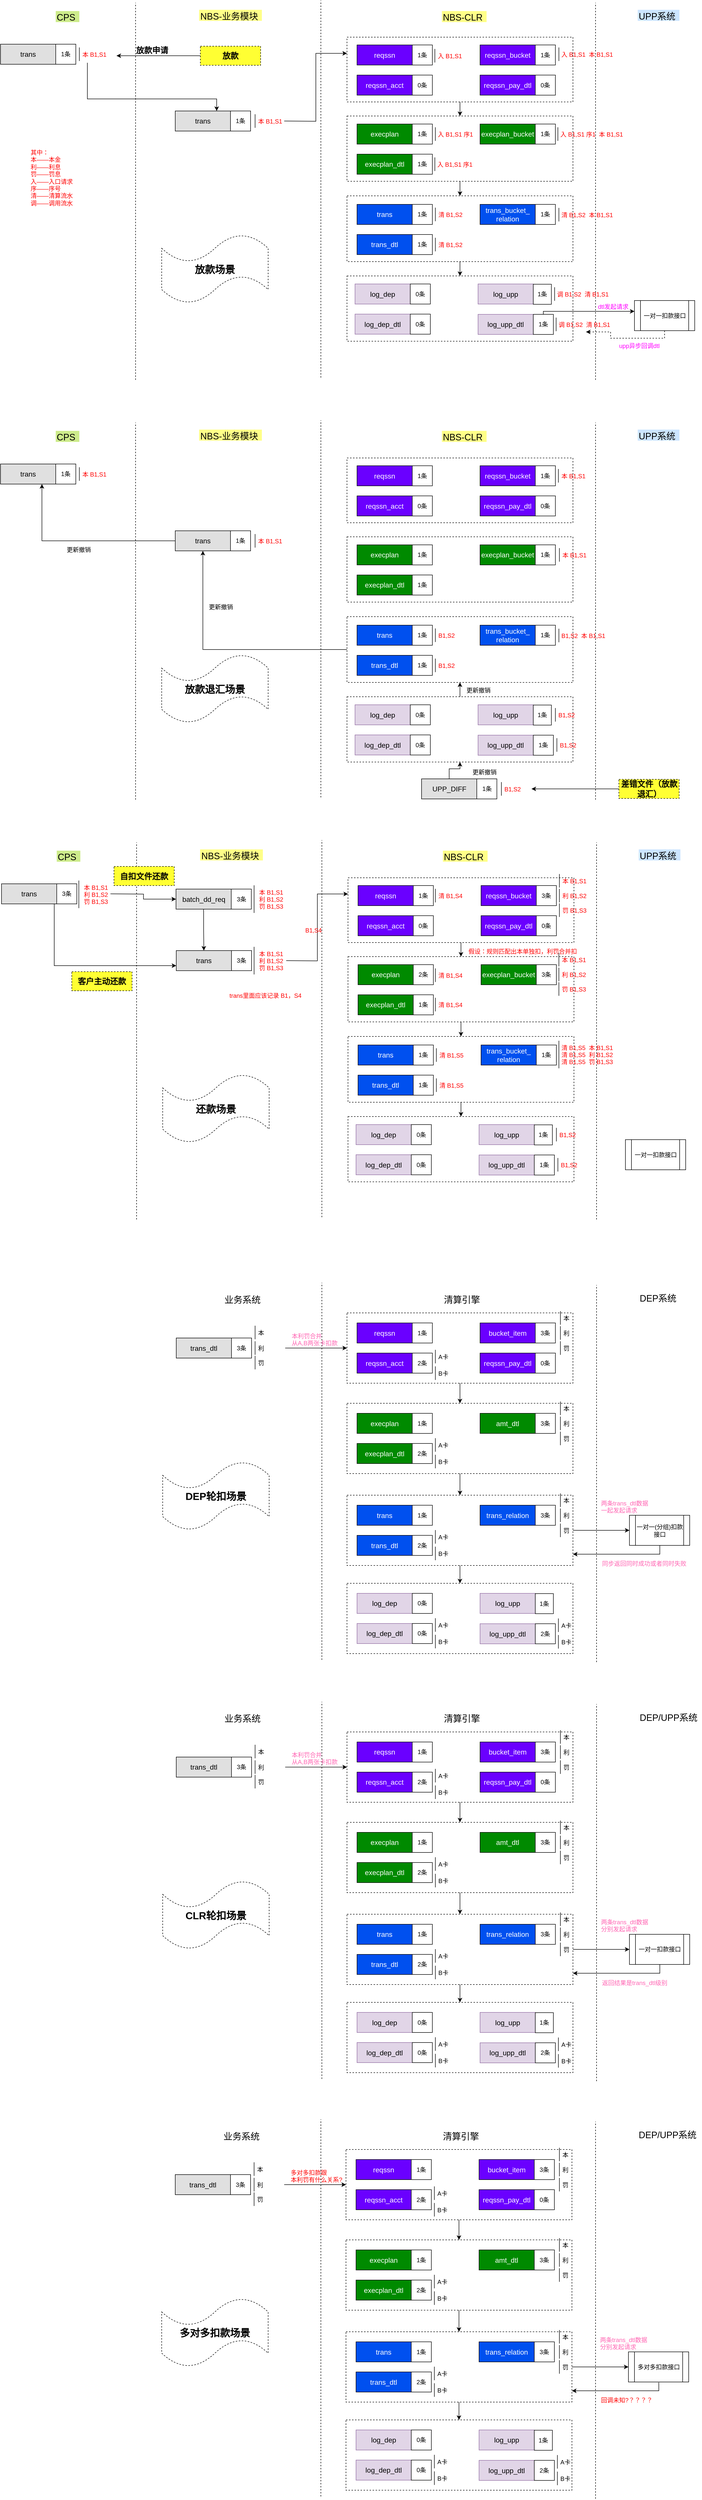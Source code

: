 <mxfile pages="1" version="11.2.5" type="github"><diagram id="w_kF4j-FGfoCd_SVwG7F" name="第 1 页"><mxGraphModel dx="1821" dy="2792" grid="0" gridSize="10" guides="1" tooltips="1" connect="1" arrows="1" fold="1" page="0" pageScale="1" pageWidth="827" pageHeight="1169" math="0" shadow="0"><root><mxCell id="0"/><mxCell id="1" parent="0"/><mxCell id="MQyXut-PgY21eP9doJaX-191" value="" style="rounded=0;whiteSpace=wrap;html=1;fillColor=none;fontSize=14;fontColor=#000000;dashed=1;" vertex="1" parent="1"><mxGeometry x="350" y="-1138.5" width="450" height="130" as="geometry"/></mxCell><mxCell id="MegPHWXxi41FwVFFRwHE-282" style="edgeStyle=orthogonalEdgeStyle;rounded=0;orthogonalLoop=1;jettySize=auto;html=1;fontSize=12;fontColor=#000000;" parent="1" source="MegPHWXxi41FwVFFRwHE-283" target="MegPHWXxi41FwVFFRwHE-307" edge="1"><mxGeometry relative="1" as="geometry"/></mxCell><mxCell id="MegPHWXxi41FwVFFRwHE-283" value="" style="rounded=0;whiteSpace=wrap;html=1;fillColor=none;fontSize=14;fontColor=#000000;dashed=1;" parent="1" vertex="1"><mxGeometry x="350" y="926.5" width="450" height="140" as="geometry"/></mxCell><mxCell id="MegPHWXxi41FwVFFRwHE-284" value="" style="endArrow=none;dashed=1;html=1;" parent="1" edge="1"><mxGeometry width="50" height="50" relative="1" as="geometry"><mxPoint x="300" y="1617.5" as="sourcePoint"/><mxPoint x="300" y="866.5" as="targetPoint"/></mxGeometry></mxCell><mxCell id="MegPHWXxi41FwVFFRwHE-285" value="reqssn" style="rounded=0;whiteSpace=wrap;html=1;fillColor=#6A00FF;fontColor=#FFFFFF;fontSize=14;" parent="1" vertex="1"><mxGeometry x="370" y="946.5" width="110" height="40" as="geometry"/></mxCell><mxCell id="MegPHWXxi41FwVFFRwHE-286" value="1条" style="rounded=0;whiteSpace=wrap;html=1;" parent="1" vertex="1"><mxGeometry x="480" y="946.5" width="40" height="40" as="geometry"/></mxCell><mxCell id="MegPHWXxi41FwVFFRwHE-287" value="trans_dtl" style="rounded=0;whiteSpace=wrap;html=1;fillColor=#E0E0E0;fontColor=#000000;fontSize=14;" parent="1" vertex="1"><mxGeometry x="10" y="976.5" width="110" height="40" as="geometry"/></mxCell><mxCell id="MegPHWXxi41FwVFFRwHE-288" value="3条" style="rounded=0;whiteSpace=wrap;html=1;" parent="1" vertex="1"><mxGeometry x="120" y="976.5" width="40" height="40" as="geometry"/></mxCell><mxCell id="MegPHWXxi41FwVFFRwHE-289" value="bucket_item" style="rounded=0;whiteSpace=wrap;html=1;fillColor=#6A00FF;fontColor=#FFFFFF;fontSize=14;" parent="1" vertex="1"><mxGeometry x="615" y="946.5" width="110" height="40" as="geometry"/></mxCell><mxCell id="MegPHWXxi41FwVFFRwHE-290" value="3条" style="rounded=0;whiteSpace=wrap;html=1;" parent="1" vertex="1"><mxGeometry x="725" y="946.5" width="40" height="40" as="geometry"/></mxCell><mxCell id="MegPHWXxi41FwVFFRwHE-291" value="reqssn_acct" style="rounded=0;whiteSpace=wrap;html=1;fillColor=#6A00FF;fontColor=#FFFFFF;fontSize=14;" parent="1" vertex="1"><mxGeometry x="370" y="1006.5" width="110" height="40" as="geometry"/></mxCell><mxCell id="MegPHWXxi41FwVFFRwHE-292" value="2条" style="rounded=0;whiteSpace=wrap;html=1;" parent="1" vertex="1"><mxGeometry x="480" y="1006.5" width="40" height="40" as="geometry"/></mxCell><mxCell id="MegPHWXxi41FwVFFRwHE-293" value="A卡" style="shape=partialRectangle;top=0;left=0;right=0;bottom=0;align=left;verticalAlign=top;fillColor=none;spacingLeft=34;spacingRight=4;overflow=hidden;rotatable=0;points=[[0,0.5],[1,0.5]];portConstraint=eastwest;dropTarget=0;fontSize=12;dashed=1;" parent="1" vertex="1"><mxGeometry x="496" y="1000.5" width="90" height="26" as="geometry"/></mxCell><mxCell id="MegPHWXxi41FwVFFRwHE-294" value="" style="shape=partialRectangle;top=0;left=0;bottom=0;fillColor=none;align=left;verticalAlign=top;spacingLeft=4;spacingRight=4;overflow=hidden;rotatable=0;points=[];portConstraint=eastwest;part=1;fontSize=12;" parent="MegPHWXxi41FwVFFRwHE-293" vertex="1" connectable="0"><mxGeometry width="30" height="26" as="geometry"/></mxCell><mxCell id="MegPHWXxi41FwVFFRwHE-295" value="B卡" style="shape=partialRectangle;top=0;left=0;right=0;bottom=0;align=left;verticalAlign=top;fillColor=none;spacingLeft=34;spacingRight=4;overflow=hidden;rotatable=0;points=[[0,0.5],[1,0.5]];portConstraint=eastwest;dropTarget=0;fontSize=12;dashed=1;" parent="1" vertex="1"><mxGeometry x="496" y="1033.5" width="90" height="26" as="geometry"/></mxCell><mxCell id="MegPHWXxi41FwVFFRwHE-296" value="" style="shape=partialRectangle;top=0;left=0;bottom=0;fillColor=none;align=left;verticalAlign=top;spacingLeft=4;spacingRight=4;overflow=hidden;rotatable=0;points=[];portConstraint=eastwest;part=1;fontSize=12;" parent="MegPHWXxi41FwVFFRwHE-295" vertex="1" connectable="0"><mxGeometry width="30" height="26" as="geometry"/></mxCell><mxCell id="MegPHWXxi41FwVFFRwHE-297" value="本" style="shape=partialRectangle;top=0;left=0;right=0;bottom=0;align=left;verticalAlign=top;fillColor=none;spacingLeft=34;spacingRight=4;overflow=hidden;rotatable=0;points=[[0,0.5],[1,0.5]];portConstraint=eastwest;dropTarget=0;fontSize=12;dashed=1;" parent="1" vertex="1"><mxGeometry x="137" y="952.5" width="90" height="26" as="geometry"/></mxCell><mxCell id="MegPHWXxi41FwVFFRwHE-298" value="" style="shape=partialRectangle;top=0;left=0;bottom=0;fillColor=none;align=left;verticalAlign=top;spacingLeft=4;spacingRight=4;overflow=hidden;rotatable=0;points=[];portConstraint=eastwest;part=1;fontSize=12;" parent="MegPHWXxi41FwVFFRwHE-297" vertex="1" connectable="0"><mxGeometry width="30" height="26" as="geometry"/></mxCell><mxCell id="MegPHWXxi41FwVFFRwHE-299" style="edgeStyle=orthogonalEdgeStyle;rounded=0;orthogonalLoop=1;jettySize=auto;html=1;fontSize=12;fontColor=#000000;" parent="1" source="MegPHWXxi41FwVFFRwHE-300" target="MegPHWXxi41FwVFFRwHE-283" edge="1"><mxGeometry relative="1" as="geometry"/></mxCell><mxCell id="MegPHWXxi41FwVFFRwHE-300" value="利" style="shape=partialRectangle;top=0;left=0;right=0;bottom=0;align=left;verticalAlign=top;fillColor=none;spacingLeft=34;spacingRight=4;overflow=hidden;rotatable=0;points=[[0,0.5],[1,0.5]];portConstraint=eastwest;dropTarget=0;fontSize=12;dashed=1;" parent="1" vertex="1"><mxGeometry x="137" y="983.5" width="90" height="26" as="geometry"/></mxCell><mxCell id="MegPHWXxi41FwVFFRwHE-301" value="" style="shape=partialRectangle;top=0;left=0;bottom=0;fillColor=none;align=left;verticalAlign=top;spacingLeft=4;spacingRight=4;overflow=hidden;rotatable=0;points=[];portConstraint=eastwest;part=1;fontSize=12;" parent="MegPHWXxi41FwVFFRwHE-300" vertex="1" connectable="0"><mxGeometry width="30" height="26" as="geometry"/></mxCell><mxCell id="MegPHWXxi41FwVFFRwHE-302" value="罚" style="shape=partialRectangle;top=0;left=0;right=0;bottom=0;align=left;verticalAlign=top;fillColor=none;spacingLeft=34;spacingRight=4;overflow=hidden;rotatable=0;points=[[0,0.5],[1,0.5]];portConstraint=eastwest;dropTarget=0;fontSize=12;dashed=1;" parent="1" vertex="1"><mxGeometry x="137" y="1012.5" width="90" height="26" as="geometry"/></mxCell><mxCell id="MegPHWXxi41FwVFFRwHE-303" value="" style="shape=partialRectangle;top=0;left=0;bottom=0;fillColor=none;align=left;verticalAlign=top;spacingLeft=4;spacingRight=4;overflow=hidden;rotatable=0;points=[];portConstraint=eastwest;part=1;fontSize=12;" parent="MegPHWXxi41FwVFFRwHE-302" vertex="1" connectable="0"><mxGeometry width="30" height="26" as="geometry"/></mxCell><mxCell id="MegPHWXxi41FwVFFRwHE-304" value="reqssn_pay_dtl" style="rounded=0;whiteSpace=wrap;html=1;fillColor=#6A00FF;fontColor=#FFFFFF;fontSize=14;" parent="1" vertex="1"><mxGeometry x="615" y="1006.5" width="110" height="40" as="geometry"/></mxCell><mxCell id="MegPHWXxi41FwVFFRwHE-305" value="0条" style="rounded=0;whiteSpace=wrap;html=1;" parent="1" vertex="1"><mxGeometry x="725" y="1006.5" width="40" height="40" as="geometry"/></mxCell><mxCell id="MegPHWXxi41FwVFFRwHE-306" style="edgeStyle=orthogonalEdgeStyle;rounded=0;orthogonalLoop=1;jettySize=auto;html=1;entryX=0.5;entryY=0;entryDx=0;entryDy=0;fontSize=12;fontColor=#000000;" parent="1" source="MegPHWXxi41FwVFFRwHE-307" target="MegPHWXxi41FwVFFRwHE-328" edge="1"><mxGeometry relative="1" as="geometry"/></mxCell><mxCell id="MegPHWXxi41FwVFFRwHE-307" value="" style="rounded=0;whiteSpace=wrap;html=1;fillColor=none;fontSize=14;fontColor=#000000;dashed=1;" parent="1" vertex="1"><mxGeometry x="350" y="1106.5" width="450" height="140" as="geometry"/></mxCell><mxCell id="MegPHWXxi41FwVFFRwHE-308" value="execplan" style="rounded=0;whiteSpace=wrap;html=1;fillColor=#008A00;fontColor=#FFFFFF;fontSize=14;" parent="1" vertex="1"><mxGeometry x="370" y="1126.5" width="110" height="40" as="geometry"/></mxCell><mxCell id="MegPHWXxi41FwVFFRwHE-309" value="1条" style="rounded=0;whiteSpace=wrap;html=1;" parent="1" vertex="1"><mxGeometry x="480" y="1126.5" width="40" height="40" as="geometry"/></mxCell><mxCell id="MegPHWXxi41FwVFFRwHE-310" value="amt_dtl" style="rounded=0;whiteSpace=wrap;html=1;fillColor=#008A00;fontColor=#FFFFFF;fontSize=14;" parent="1" vertex="1"><mxGeometry x="615" y="1126.5" width="110" height="40" as="geometry"/></mxCell><mxCell id="MegPHWXxi41FwVFFRwHE-311" value="3条" style="rounded=0;whiteSpace=wrap;html=1;" parent="1" vertex="1"><mxGeometry x="725" y="1126.5" width="40" height="40" as="geometry"/></mxCell><mxCell id="MegPHWXxi41FwVFFRwHE-312" value="execplan_dtl" style="rounded=0;whiteSpace=wrap;html=1;fillColor=#008A00;fontColor=#FFFFFF;fontSize=14;" parent="1" vertex="1"><mxGeometry x="370" y="1186.5" width="110" height="40" as="geometry"/></mxCell><mxCell id="MegPHWXxi41FwVFFRwHE-313" value="2条" style="rounded=0;whiteSpace=wrap;html=1;" parent="1" vertex="1"><mxGeometry x="480" y="1186.5" width="40" height="40" as="geometry"/></mxCell><mxCell id="MegPHWXxi41FwVFFRwHE-314" value="A卡" style="shape=partialRectangle;top=0;left=0;right=0;bottom=0;align=left;verticalAlign=top;fillColor=none;spacingLeft=34;spacingRight=4;overflow=hidden;rotatable=0;points=[[0,0.5],[1,0.5]];portConstraint=eastwest;dropTarget=0;fontSize=12;dashed=1;" parent="1" vertex="1"><mxGeometry x="496" y="1176.5" width="90" height="26" as="geometry"/></mxCell><mxCell id="MegPHWXxi41FwVFFRwHE-315" value="" style="shape=partialRectangle;top=0;left=0;bottom=0;fillColor=none;align=left;verticalAlign=top;spacingLeft=4;spacingRight=4;overflow=hidden;rotatable=0;points=[];portConstraint=eastwest;part=1;fontSize=12;" parent="MegPHWXxi41FwVFFRwHE-314" vertex="1" connectable="0"><mxGeometry width="30" height="26" as="geometry"/></mxCell><mxCell id="MegPHWXxi41FwVFFRwHE-316" value="B卡" style="shape=partialRectangle;top=0;left=0;right=0;bottom=0;align=left;verticalAlign=top;fillColor=none;spacingLeft=34;spacingRight=4;overflow=hidden;rotatable=0;points=[[0,0.5],[1,0.5]];portConstraint=eastwest;dropTarget=0;fontSize=12;dashed=1;" parent="1" vertex="1"><mxGeometry x="496" y="1209.5" width="90" height="26" as="geometry"/></mxCell><mxCell id="MegPHWXxi41FwVFFRwHE-317" value="" style="shape=partialRectangle;top=0;left=0;bottom=0;fillColor=none;align=left;verticalAlign=top;spacingLeft=4;spacingRight=4;overflow=hidden;rotatable=0;points=[];portConstraint=eastwest;part=1;fontSize=12;" parent="MegPHWXxi41FwVFFRwHE-316" vertex="1" connectable="0"><mxGeometry width="30" height="26" as="geometry"/></mxCell><mxCell id="MegPHWXxi41FwVFFRwHE-318" value="本" style="shape=partialRectangle;top=0;left=0;right=0;bottom=0;align=left;verticalAlign=top;fillColor=none;spacingLeft=34;spacingRight=4;overflow=hidden;rotatable=0;points=[[0,0.5],[1,0.5]];portConstraint=eastwest;dropTarget=0;fontSize=12;dashed=1;" parent="1" vertex="1"><mxGeometry x="745" y="923.5" width="90" height="26" as="geometry"/></mxCell><mxCell id="MegPHWXxi41FwVFFRwHE-319" value="" style="shape=partialRectangle;top=0;left=0;bottom=0;fillColor=none;align=left;verticalAlign=top;spacingLeft=4;spacingRight=4;overflow=hidden;rotatable=0;points=[];portConstraint=eastwest;part=1;fontSize=12;" parent="MegPHWXxi41FwVFFRwHE-318" vertex="1" connectable="0"><mxGeometry width="30" height="26" as="geometry"/></mxCell><mxCell id="MegPHWXxi41FwVFFRwHE-320" value="罚" style="shape=partialRectangle;top=0;left=0;right=0;bottom=0;align=left;verticalAlign=top;fillColor=none;spacingLeft=34;spacingRight=4;overflow=hidden;rotatable=0;points=[[0,0.5],[1,0.5]];portConstraint=eastwest;dropTarget=0;fontSize=12;dashed=1;" parent="1" vertex="1"><mxGeometry x="745" y="983.5" width="90" height="26" as="geometry"/></mxCell><mxCell id="MegPHWXxi41FwVFFRwHE-321" value="" style="shape=partialRectangle;top=0;left=0;bottom=0;fillColor=none;align=left;verticalAlign=top;spacingLeft=4;spacingRight=4;overflow=hidden;rotatable=0;points=[];portConstraint=eastwest;part=1;fontSize=12;" parent="MegPHWXxi41FwVFFRwHE-320" vertex="1" connectable="0"><mxGeometry width="30" height="26" as="geometry"/></mxCell><mxCell id="MegPHWXxi41FwVFFRwHE-322" value="罚" style="shape=partialRectangle;top=0;left=0;right=0;bottom=0;align=left;verticalAlign=top;fillColor=none;spacingLeft=34;spacingRight=4;overflow=hidden;rotatable=0;points=[[0,0.5],[1,0.5]];portConstraint=eastwest;dropTarget=0;fontSize=12;dashed=1;" parent="1" vertex="1"><mxGeometry x="745" y="1163.5" width="90" height="26" as="geometry"/></mxCell><mxCell id="MegPHWXxi41FwVFFRwHE-323" value="" style="shape=partialRectangle;top=0;left=0;bottom=0;fillColor=none;align=left;verticalAlign=top;spacingLeft=4;spacingRight=4;overflow=hidden;rotatable=0;points=[];portConstraint=eastwest;part=1;fontSize=12;" parent="MegPHWXxi41FwVFFRwHE-322" vertex="1" connectable="0"><mxGeometry width="30" height="26" as="geometry"/></mxCell><mxCell id="MegPHWXxi41FwVFFRwHE-324" value="本" style="shape=partialRectangle;top=0;left=0;right=0;bottom=0;align=left;verticalAlign=top;fillColor=none;spacingLeft=34;spacingRight=4;overflow=hidden;rotatable=0;points=[[0,0.5],[1,0.5]];portConstraint=eastwest;dropTarget=0;fontSize=12;dashed=1;" parent="1" vertex="1"><mxGeometry x="745" y="1103.5" width="90" height="26" as="geometry"/></mxCell><mxCell id="MegPHWXxi41FwVFFRwHE-325" value="" style="shape=partialRectangle;top=0;left=0;bottom=0;fillColor=none;align=left;verticalAlign=top;spacingLeft=4;spacingRight=4;overflow=hidden;rotatable=0;points=[];portConstraint=eastwest;part=1;fontSize=12;" parent="MegPHWXxi41FwVFFRwHE-324" vertex="1" connectable="0"><mxGeometry width="30" height="26" as="geometry"/></mxCell><mxCell id="MegPHWXxi41FwVFFRwHE-326" style="edgeStyle=orthogonalEdgeStyle;rounded=0;orthogonalLoop=1;jettySize=auto;html=1;fontSize=12;fontColor=#000000;" parent="1" source="MegPHWXxi41FwVFFRwHE-328" target="MegPHWXxi41FwVFFRwHE-343" edge="1"><mxGeometry relative="1" as="geometry"/></mxCell><mxCell id="MegPHWXxi41FwVFFRwHE-327" style="edgeStyle=orthogonalEdgeStyle;rounded=0;orthogonalLoop=1;jettySize=auto;html=1;fontSize=12;fontColor=#000000;" parent="1" source="MegPHWXxi41FwVFFRwHE-328" target="MegPHWXxi41FwVFFRwHE-365" edge="1"><mxGeometry relative="1" as="geometry"/></mxCell><mxCell id="MegPHWXxi41FwVFFRwHE-328" value="" style="rounded=0;whiteSpace=wrap;html=1;fillColor=none;fontSize=14;fontColor=#000000;dashed=1;" parent="1" vertex="1"><mxGeometry x="350" y="1289.5" width="450" height="140" as="geometry"/></mxCell><mxCell id="MegPHWXxi41FwVFFRwHE-329" value="trans" style="rounded=0;whiteSpace=wrap;html=1;fillColor=#0050EF;fontColor=#FFFFFF;fontSize=14;" parent="1" vertex="1"><mxGeometry x="370" y="1309.5" width="110" height="40" as="geometry"/></mxCell><mxCell id="MegPHWXxi41FwVFFRwHE-330" value="1条" style="rounded=0;whiteSpace=wrap;html=1;" parent="1" vertex="1"><mxGeometry x="480" y="1309.5" width="40" height="40" as="geometry"/></mxCell><mxCell id="MegPHWXxi41FwVFFRwHE-331" value="trans_relation" style="rounded=0;whiteSpace=wrap;html=1;fillColor=#0050EF;fontColor=#FFFFFF;fontSize=14;" parent="1" vertex="1"><mxGeometry x="615" y="1309.5" width="110" height="40" as="geometry"/></mxCell><mxCell id="MegPHWXxi41FwVFFRwHE-332" value="3条" style="rounded=0;whiteSpace=wrap;html=1;" parent="1" vertex="1"><mxGeometry x="725" y="1309.5" width="40" height="40" as="geometry"/></mxCell><mxCell id="MegPHWXxi41FwVFFRwHE-333" value="trans_dtl" style="rounded=0;whiteSpace=wrap;html=1;fillColor=#0050EF;fontColor=#FFFFFF;fontSize=14;" parent="1" vertex="1"><mxGeometry x="370" y="1369.5" width="110" height="40" as="geometry"/></mxCell><mxCell id="MegPHWXxi41FwVFFRwHE-334" value="2条" style="rounded=0;whiteSpace=wrap;html=1;" parent="1" vertex="1"><mxGeometry x="480" y="1369.5" width="40" height="40" as="geometry"/></mxCell><mxCell id="MegPHWXxi41FwVFFRwHE-335" value="A卡" style="shape=partialRectangle;top=0;left=0;right=0;bottom=0;align=left;verticalAlign=top;fillColor=none;spacingLeft=34;spacingRight=4;overflow=hidden;rotatable=0;points=[[0,0.5],[1,0.5]];portConstraint=eastwest;dropTarget=0;fontSize=12;dashed=1;" parent="1" vertex="1"><mxGeometry x="496" y="1359.5" width="90" height="26" as="geometry"/></mxCell><mxCell id="MegPHWXxi41FwVFFRwHE-336" value="" style="shape=partialRectangle;top=0;left=0;bottom=0;fillColor=none;align=left;verticalAlign=top;spacingLeft=4;spacingRight=4;overflow=hidden;rotatable=0;points=[];portConstraint=eastwest;part=1;fontSize=12;" parent="MegPHWXxi41FwVFFRwHE-335" vertex="1" connectable="0"><mxGeometry width="30" height="26" as="geometry"/></mxCell><mxCell id="MegPHWXxi41FwVFFRwHE-337" value="B卡" style="shape=partialRectangle;top=0;left=0;right=0;bottom=0;align=left;verticalAlign=top;fillColor=none;spacingLeft=34;spacingRight=4;overflow=hidden;rotatable=0;points=[[0,0.5],[1,0.5]];portConstraint=eastwest;dropTarget=0;fontSize=12;dashed=1;" parent="1" vertex="1"><mxGeometry x="496" y="1392.5" width="90" height="26" as="geometry"/></mxCell><mxCell id="MegPHWXxi41FwVFFRwHE-338" value="" style="shape=partialRectangle;top=0;left=0;bottom=0;fillColor=none;align=left;verticalAlign=top;spacingLeft=4;spacingRight=4;overflow=hidden;rotatable=0;points=[];portConstraint=eastwest;part=1;fontSize=12;" parent="MegPHWXxi41FwVFFRwHE-337" vertex="1" connectable="0"><mxGeometry width="30" height="26" as="geometry"/></mxCell><mxCell id="MegPHWXxi41FwVFFRwHE-339" value="罚" style="shape=partialRectangle;top=0;left=0;right=0;bottom=0;align=left;verticalAlign=top;fillColor=none;spacingLeft=34;spacingRight=4;overflow=hidden;rotatable=0;points=[[0,0.5],[1,0.5]];portConstraint=eastwest;dropTarget=0;fontSize=12;dashed=1;" parent="1" vertex="1"><mxGeometry x="745" y="1346.5" width="90" height="26" as="geometry"/></mxCell><mxCell id="MegPHWXxi41FwVFFRwHE-340" value="" style="shape=partialRectangle;top=0;left=0;bottom=0;fillColor=none;align=left;verticalAlign=top;spacingLeft=4;spacingRight=4;overflow=hidden;rotatable=0;points=[];portConstraint=eastwest;part=1;fontSize=12;" parent="MegPHWXxi41FwVFFRwHE-339" vertex="1" connectable="0"><mxGeometry width="30" height="26" as="geometry"/></mxCell><mxCell id="MegPHWXxi41FwVFFRwHE-341" value="本" style="shape=partialRectangle;top=0;left=0;right=0;bottom=0;align=left;verticalAlign=top;fillColor=none;spacingLeft=34;spacingRight=4;overflow=hidden;rotatable=0;points=[[0,0.5],[1,0.5]];portConstraint=eastwest;dropTarget=0;fontSize=12;dashed=1;" parent="1" vertex="1"><mxGeometry x="745" y="1286.5" width="90" height="26" as="geometry"/></mxCell><mxCell id="MegPHWXxi41FwVFFRwHE-342" value="" style="shape=partialRectangle;top=0;left=0;bottom=0;fillColor=none;align=left;verticalAlign=top;spacingLeft=4;spacingRight=4;overflow=hidden;rotatable=0;points=[];portConstraint=eastwest;part=1;fontSize=12;" parent="MegPHWXxi41FwVFFRwHE-341" vertex="1" connectable="0"><mxGeometry width="30" height="26" as="geometry"/></mxCell><mxCell id="MegPHWXxi41FwVFFRwHE-343" value="" style="rounded=0;whiteSpace=wrap;html=1;fillColor=none;fontSize=14;fontColor=#000000;dashed=1;" parent="1" vertex="1"><mxGeometry x="350" y="1465" width="450" height="140" as="geometry"/></mxCell><mxCell id="MegPHWXxi41FwVFFRwHE-344" value="log_dep" style="rounded=0;whiteSpace=wrap;html=1;fillColor=#e1d5e7;fontSize=14;strokeColor=#9673a6;" parent="1" vertex="1"><mxGeometry x="370" y="1485" width="110" height="40" as="geometry"/></mxCell><mxCell id="MegPHWXxi41FwVFFRwHE-345" value="0条" style="rounded=0;whiteSpace=wrap;html=1;" parent="1" vertex="1"><mxGeometry x="480" y="1485" width="40" height="40" as="geometry"/></mxCell><mxCell id="MegPHWXxi41FwVFFRwHE-346" value="log_upp" style="rounded=0;whiteSpace=wrap;html=1;fillColor=#e1d5e7;fontSize=14;strokeColor=#9673a6;" parent="1" vertex="1"><mxGeometry x="615" y="1485" width="110" height="40" as="geometry"/></mxCell><mxCell id="MegPHWXxi41FwVFFRwHE-347" value="1条" style="rounded=0;whiteSpace=wrap;html=1;" parent="1" vertex="1"><mxGeometry x="725" y="1485.5" width="36" height="40" as="geometry"/></mxCell><mxCell id="MegPHWXxi41FwVFFRwHE-348" value="log_dep_dtl" style="rounded=0;whiteSpace=wrap;html=1;fillColor=#e1d5e7;fontSize=14;strokeColor=#9673a6;" parent="1" vertex="1"><mxGeometry x="370" y="1545" width="110" height="40" as="geometry"/></mxCell><mxCell id="MegPHWXxi41FwVFFRwHE-349" value="0条" style="rounded=0;whiteSpace=wrap;html=1;" parent="1" vertex="1"><mxGeometry x="480" y="1545" width="40" height="40" as="geometry"/></mxCell><mxCell id="MegPHWXxi41FwVFFRwHE-350" value="A卡" style="shape=partialRectangle;top=0;left=0;right=0;bottom=0;align=left;verticalAlign=top;fillColor=none;spacingLeft=34;spacingRight=4;overflow=hidden;rotatable=0;points=[[0,0.5],[1,0.5]];portConstraint=eastwest;dropTarget=0;fontSize=12;dashed=1;" parent="1" vertex="1"><mxGeometry x="496" y="1535" width="90" height="26" as="geometry"/></mxCell><mxCell id="MegPHWXxi41FwVFFRwHE-351" value="" style="shape=partialRectangle;top=0;left=0;bottom=0;fillColor=none;align=left;verticalAlign=top;spacingLeft=4;spacingRight=4;overflow=hidden;rotatable=0;points=[];portConstraint=eastwest;part=1;fontSize=12;" parent="MegPHWXxi41FwVFFRwHE-350" vertex="1" connectable="0"><mxGeometry width="30" height="26" as="geometry"/></mxCell><mxCell id="MegPHWXxi41FwVFFRwHE-352" value="B卡" style="shape=partialRectangle;top=0;left=0;right=0;bottom=0;align=left;verticalAlign=top;fillColor=none;spacingLeft=34;spacingRight=4;overflow=hidden;rotatable=0;points=[[0,0.5],[1,0.5]];portConstraint=eastwest;dropTarget=0;fontSize=12;dashed=1;" parent="1" vertex="1"><mxGeometry x="496" y="1568" width="90" height="26" as="geometry"/></mxCell><mxCell id="MegPHWXxi41FwVFFRwHE-353" value="" style="shape=partialRectangle;top=0;left=0;bottom=0;fillColor=none;align=left;verticalAlign=top;spacingLeft=4;spacingRight=4;overflow=hidden;rotatable=0;points=[];portConstraint=eastwest;part=1;fontSize=12;" parent="MegPHWXxi41FwVFFRwHE-352" vertex="1" connectable="0"><mxGeometry width="30" height="26" as="geometry"/></mxCell><mxCell id="MegPHWXxi41FwVFFRwHE-354" value="log_upp_dtl" style="rounded=0;whiteSpace=wrap;html=1;fillColor=#e1d5e7;fontSize=14;strokeColor=#9673a6;" parent="1" vertex="1"><mxGeometry x="615" y="1545.5" width="110" height="40" as="geometry"/></mxCell><mxCell id="MegPHWXxi41FwVFFRwHE-355" value="2条" style="rounded=0;whiteSpace=wrap;html=1;" parent="1" vertex="1"><mxGeometry x="725" y="1545.5" width="40" height="40" as="geometry"/></mxCell><mxCell id="MegPHWXxi41FwVFFRwHE-356" value="A卡" style="shape=partialRectangle;top=0;left=0;right=0;bottom=0;align=left;verticalAlign=top;fillColor=none;spacingLeft=34;spacingRight=4;overflow=hidden;rotatable=0;points=[[0,0.5],[1,0.5]];portConstraint=eastwest;dropTarget=0;fontSize=12;dashed=1;" parent="1" vertex="1"><mxGeometry x="741" y="1535.5" width="90" height="26" as="geometry"/></mxCell><mxCell id="MegPHWXxi41FwVFFRwHE-357" value="" style="shape=partialRectangle;top=0;left=0;bottom=0;fillColor=none;align=left;verticalAlign=top;spacingLeft=4;spacingRight=4;overflow=hidden;rotatable=0;points=[];portConstraint=eastwest;part=1;fontSize=12;" parent="MegPHWXxi41FwVFFRwHE-356" vertex="1" connectable="0"><mxGeometry width="30" height="26" as="geometry"/></mxCell><mxCell id="MegPHWXxi41FwVFFRwHE-358" value="B卡" style="shape=partialRectangle;top=0;left=0;right=0;bottom=0;align=left;verticalAlign=top;fillColor=none;spacingLeft=34;spacingRight=4;overflow=hidden;rotatable=0;points=[[0,0.5],[1,0.5]];portConstraint=eastwest;dropTarget=0;fontSize=12;dashed=1;" parent="1" vertex="1"><mxGeometry x="741" y="1568.5" width="90" height="26" as="geometry"/></mxCell><mxCell id="MegPHWXxi41FwVFFRwHE-359" value="" style="shape=partialRectangle;top=0;left=0;bottom=0;fillColor=none;align=left;verticalAlign=top;spacingLeft=4;spacingRight=4;overflow=hidden;rotatable=0;points=[];portConstraint=eastwest;part=1;fontSize=12;" parent="MegPHWXxi41FwVFFRwHE-358" vertex="1" connectable="0"><mxGeometry width="30" height="26" as="geometry"/></mxCell><mxCell id="MegPHWXxi41FwVFFRwHE-360" value="" style="endArrow=none;dashed=1;html=1;" parent="1" edge="1"><mxGeometry width="50" height="50" relative="1" as="geometry"><mxPoint x="847" y="1622" as="sourcePoint"/><mxPoint x="847" y="871" as="targetPoint"/></mxGeometry></mxCell><mxCell id="MegPHWXxi41FwVFFRwHE-361" value="业务系统" style="text;html=1;resizable=0;points=[];autosize=1;align=left;verticalAlign=top;spacingTop=-4;fontSize=18;fontColor=#000000;" parent="1" vertex="1"><mxGeometry x="104" y="887.5" width="66" height="17" as="geometry"/></mxCell><mxCell id="MegPHWXxi41FwVFFRwHE-362" value="清算引擎" style="text;html=1;resizable=0;points=[];autosize=1;align=left;verticalAlign=top;spacingTop=-4;fontSize=18;fontColor=#000000;" parent="1" vertex="1"><mxGeometry x="541" y="887.5" width="82" height="22" as="geometry"/></mxCell><mxCell id="MegPHWXxi41FwVFFRwHE-363" value="DEP系统" style="text;html=1;resizable=0;points=[];autosize=1;align=left;verticalAlign=top;spacingTop=-4;fontSize=18;fontColor=#000000;" parent="1" vertex="1"><mxGeometry x="931" y="885" width="83" height="22" as="geometry"/></mxCell><mxCell id="MegPHWXxi41FwVFFRwHE-364" value="&lt;div&gt;DEP轮扣场景&lt;/div&gt;" style="shape=tape;whiteSpace=wrap;html=1;dashed=1;strokeWidth=1;fillColor=none;fontSize=20;fontColor=#000000;fontStyle=1" parent="1" vertex="1"><mxGeometry x="-17" y="1222.5" width="212" height="137" as="geometry"/></mxCell><mxCell id="MegPHWXxi41FwVFFRwHE-378" style="edgeStyle=orthogonalEdgeStyle;rounded=0;orthogonalLoop=1;jettySize=auto;html=1;fontSize=12;fontColor=#FF66B3;" parent="1" target="MegPHWXxi41FwVFFRwHE-328" edge="1"><mxGeometry relative="1" as="geometry"><mxPoint x="973" y="1389.5" as="sourcePoint"/><mxPoint x="799" y="1412" as="targetPoint"/><Array as="points"><mxPoint x="973" y="1407"/></Array></mxGeometry></mxCell><mxCell id="MegPHWXxi41FwVFFRwHE-365" value="一对一(分组)扣款接口" style="shape=process;whiteSpace=wrap;html=1;backgroundOutline=1;strokeWidth=1;fillColor=none;fontSize=12;fontColor=#000000;" parent="1" vertex="1"><mxGeometry x="912.5" y="1329.5" width="120" height="60" as="geometry"/></mxCell><mxCell id="MegPHWXxi41FwVFFRwHE-366" value="利" style="shape=partialRectangle;top=0;left=0;right=0;bottom=0;align=left;verticalAlign=top;fillColor=none;spacingLeft=34;spacingRight=4;overflow=hidden;rotatable=0;points=[[0,0.5],[1,0.5]];portConstraint=eastwest;dropTarget=0;fontSize=12;dashed=1;" parent="1" vertex="1"><mxGeometry x="745" y="953.5" width="90" height="26" as="geometry"/></mxCell><mxCell id="MegPHWXxi41FwVFFRwHE-367" value="" style="shape=partialRectangle;top=0;left=0;bottom=0;fillColor=none;align=left;verticalAlign=top;spacingLeft=4;spacingRight=4;overflow=hidden;rotatable=0;points=[];portConstraint=eastwest;part=1;fontSize=12;" parent="MegPHWXxi41FwVFFRwHE-366" vertex="1" connectable="0"><mxGeometry width="30" height="26" as="geometry"/></mxCell><mxCell id="MegPHWXxi41FwVFFRwHE-368" value="利" style="shape=partialRectangle;top=0;left=0;right=0;bottom=0;align=left;verticalAlign=top;fillColor=none;spacingLeft=34;spacingRight=4;overflow=hidden;rotatable=0;points=[[0,0.5],[1,0.5]];portConstraint=eastwest;dropTarget=0;fontSize=12;dashed=1;" parent="1" vertex="1"><mxGeometry x="745" y="1133.5" width="90" height="26" as="geometry"/></mxCell><mxCell id="MegPHWXxi41FwVFFRwHE-369" value="" style="shape=partialRectangle;top=0;left=0;bottom=0;fillColor=none;align=left;verticalAlign=top;spacingLeft=4;spacingRight=4;overflow=hidden;rotatable=0;points=[];portConstraint=eastwest;part=1;fontSize=12;" parent="MegPHWXxi41FwVFFRwHE-368" vertex="1" connectable="0"><mxGeometry width="30" height="26" as="geometry"/></mxCell><mxCell id="MegPHWXxi41FwVFFRwHE-370" value="利" style="shape=partialRectangle;top=0;left=0;right=0;bottom=0;align=left;verticalAlign=top;fillColor=none;spacingLeft=34;spacingRight=4;overflow=hidden;rotatable=0;points=[[0,0.5],[1,0.5]];portConstraint=eastwest;dropTarget=0;fontSize=12;dashed=1;" parent="1" vertex="1"><mxGeometry x="745" y="1316.5" width="90" height="26" as="geometry"/></mxCell><mxCell id="MegPHWXxi41FwVFFRwHE-371" value="" style="shape=partialRectangle;top=0;left=0;bottom=0;fillColor=none;align=left;verticalAlign=top;spacingLeft=4;spacingRight=4;overflow=hidden;rotatable=0;points=[];portConstraint=eastwest;part=1;fontSize=12;" parent="MegPHWXxi41FwVFFRwHE-370" vertex="1" connectable="0"><mxGeometry width="30" height="26" as="geometry"/></mxCell><mxCell id="MegPHWXxi41FwVFFRwHE-372" value="&lt;div&gt;本利罚合并&lt;/div&gt;&lt;div&gt;从A,B两张卡扣款&lt;/div&gt;" style="text;html=1;resizable=0;points=[];autosize=1;align=left;verticalAlign=top;spacingTop=-4;fontSize=12;fontColor=#FF66B3;" parent="1" vertex="1"><mxGeometry x="238" y="962.5" width="100" height="28" as="geometry"/></mxCell><mxCell id="MegPHWXxi41FwVFFRwHE-373" value="&lt;div&gt;两条trans_dtl数据&lt;/div&gt;&lt;div&gt;一起发起请求&lt;/div&gt;" style="text;html=1;resizable=0;points=[];autosize=1;align=left;verticalAlign=top;spacingTop=-4;fontSize=12;fontColor=#FF66B3;labelBackgroundColor=none;" parent="1" vertex="1"><mxGeometry x="853.5" y="1295.5" width="106" height="28" as="geometry"/></mxCell><mxCell id="MegPHWXxi41FwVFFRwHE-381" value="同步返回同时成功或者同时失败" style="text;html=1;resizable=0;points=[];autosize=1;align=left;verticalAlign=top;spacingTop=-4;fontSize=12;fontColor=#FF66B3;" parent="1" vertex="1"><mxGeometry x="855.5" y="1416" width="178" height="14" as="geometry"/></mxCell><mxCell id="MegPHWXxi41FwVFFRwHE-382" style="edgeStyle=orthogonalEdgeStyle;rounded=0;orthogonalLoop=1;jettySize=auto;html=1;fontSize=12;fontColor=#000000;" parent="1" source="MegPHWXxi41FwVFFRwHE-383" target="MegPHWXxi41FwVFFRwHE-407" edge="1"><mxGeometry relative="1" as="geometry"/></mxCell><mxCell id="MegPHWXxi41FwVFFRwHE-383" value="" style="rounded=0;whiteSpace=wrap;html=1;fillColor=none;fontSize=14;fontColor=#000000;dashed=1;" parent="1" vertex="1"><mxGeometry x="350" y="1761" width="450" height="140" as="geometry"/></mxCell><mxCell id="MegPHWXxi41FwVFFRwHE-384" value="" style="endArrow=none;dashed=1;html=1;" parent="1" edge="1"><mxGeometry width="50" height="50" relative="1" as="geometry"><mxPoint x="300" y="2452" as="sourcePoint"/><mxPoint x="300" y="1701" as="targetPoint"/></mxGeometry></mxCell><mxCell id="MegPHWXxi41FwVFFRwHE-385" value="reqssn" style="rounded=0;whiteSpace=wrap;html=1;fillColor=#6A00FF;fontColor=#FFFFFF;fontSize=14;" parent="1" vertex="1"><mxGeometry x="370" y="1781" width="110" height="40" as="geometry"/></mxCell><mxCell id="MegPHWXxi41FwVFFRwHE-386" value="1条" style="rounded=0;whiteSpace=wrap;html=1;" parent="1" vertex="1"><mxGeometry x="480" y="1781" width="40" height="40" as="geometry"/></mxCell><mxCell id="MegPHWXxi41FwVFFRwHE-387" value="trans_dtl" style="rounded=0;whiteSpace=wrap;html=1;fillColor=#E0E0E0;fontColor=#000000;fontSize=14;" parent="1" vertex="1"><mxGeometry x="10" y="1811" width="110" height="40" as="geometry"/></mxCell><mxCell id="MegPHWXxi41FwVFFRwHE-388" value="3条" style="rounded=0;whiteSpace=wrap;html=1;" parent="1" vertex="1"><mxGeometry x="120" y="1811" width="40" height="40" as="geometry"/></mxCell><mxCell id="MegPHWXxi41FwVFFRwHE-389" value="bucket_item" style="rounded=0;whiteSpace=wrap;html=1;fillColor=#6A00FF;fontColor=#FFFFFF;fontSize=14;" parent="1" vertex="1"><mxGeometry x="615" y="1781" width="110" height="40" as="geometry"/></mxCell><mxCell id="MegPHWXxi41FwVFFRwHE-390" value="3条" style="rounded=0;whiteSpace=wrap;html=1;" parent="1" vertex="1"><mxGeometry x="725" y="1781" width="40" height="40" as="geometry"/></mxCell><mxCell id="MegPHWXxi41FwVFFRwHE-391" value="reqssn_acct" style="rounded=0;whiteSpace=wrap;html=1;fillColor=#6A00FF;fontColor=#FFFFFF;fontSize=14;" parent="1" vertex="1"><mxGeometry x="370" y="1841" width="110" height="40" as="geometry"/></mxCell><mxCell id="MegPHWXxi41FwVFFRwHE-392" value="2条" style="rounded=0;whiteSpace=wrap;html=1;" parent="1" vertex="1"><mxGeometry x="480" y="1841" width="40" height="40" as="geometry"/></mxCell><mxCell id="MegPHWXxi41FwVFFRwHE-393" value="A卡" style="shape=partialRectangle;top=0;left=0;right=0;bottom=0;align=left;verticalAlign=top;fillColor=none;spacingLeft=34;spacingRight=4;overflow=hidden;rotatable=0;points=[[0,0.5],[1,0.5]];portConstraint=eastwest;dropTarget=0;fontSize=12;dashed=1;" parent="1" vertex="1"><mxGeometry x="496" y="1835" width="90" height="26" as="geometry"/></mxCell><mxCell id="MegPHWXxi41FwVFFRwHE-394" value="" style="shape=partialRectangle;top=0;left=0;bottom=0;fillColor=none;align=left;verticalAlign=top;spacingLeft=4;spacingRight=4;overflow=hidden;rotatable=0;points=[];portConstraint=eastwest;part=1;fontSize=12;" parent="MegPHWXxi41FwVFFRwHE-393" vertex="1" connectable="0"><mxGeometry width="30" height="26" as="geometry"/></mxCell><mxCell id="MegPHWXxi41FwVFFRwHE-395" value="B卡" style="shape=partialRectangle;top=0;left=0;right=0;bottom=0;align=left;verticalAlign=top;fillColor=none;spacingLeft=34;spacingRight=4;overflow=hidden;rotatable=0;points=[[0,0.5],[1,0.5]];portConstraint=eastwest;dropTarget=0;fontSize=12;dashed=1;" parent="1" vertex="1"><mxGeometry x="496" y="1868" width="90" height="26" as="geometry"/></mxCell><mxCell id="MegPHWXxi41FwVFFRwHE-396" value="" style="shape=partialRectangle;top=0;left=0;bottom=0;fillColor=none;align=left;verticalAlign=top;spacingLeft=4;spacingRight=4;overflow=hidden;rotatable=0;points=[];portConstraint=eastwest;part=1;fontSize=12;" parent="MegPHWXxi41FwVFFRwHE-395" vertex="1" connectable="0"><mxGeometry width="30" height="26" as="geometry"/></mxCell><mxCell id="MegPHWXxi41FwVFFRwHE-397" value="本" style="shape=partialRectangle;top=0;left=0;right=0;bottom=0;align=left;verticalAlign=top;fillColor=none;spacingLeft=34;spacingRight=4;overflow=hidden;rotatable=0;points=[[0,0.5],[1,0.5]];portConstraint=eastwest;dropTarget=0;fontSize=12;dashed=1;" parent="1" vertex="1"><mxGeometry x="137" y="1787" width="90" height="26" as="geometry"/></mxCell><mxCell id="MegPHWXxi41FwVFFRwHE-398" value="" style="shape=partialRectangle;top=0;left=0;bottom=0;fillColor=none;align=left;verticalAlign=top;spacingLeft=4;spacingRight=4;overflow=hidden;rotatable=0;points=[];portConstraint=eastwest;part=1;fontSize=12;" parent="MegPHWXxi41FwVFFRwHE-397" vertex="1" connectable="0"><mxGeometry width="30" height="26" as="geometry"/></mxCell><mxCell id="MegPHWXxi41FwVFFRwHE-399" style="edgeStyle=orthogonalEdgeStyle;rounded=0;orthogonalLoop=1;jettySize=auto;html=1;fontSize=12;fontColor=#000000;" parent="1" source="MegPHWXxi41FwVFFRwHE-400" target="MegPHWXxi41FwVFFRwHE-383" edge="1"><mxGeometry relative="1" as="geometry"/></mxCell><mxCell id="MegPHWXxi41FwVFFRwHE-400" value="利" style="shape=partialRectangle;top=0;left=0;right=0;bottom=0;align=left;verticalAlign=top;fillColor=none;spacingLeft=34;spacingRight=4;overflow=hidden;rotatable=0;points=[[0,0.5],[1,0.5]];portConstraint=eastwest;dropTarget=0;fontSize=12;dashed=1;" parent="1" vertex="1"><mxGeometry x="137" y="1818" width="90" height="26" as="geometry"/></mxCell><mxCell id="MegPHWXxi41FwVFFRwHE-401" value="" style="shape=partialRectangle;top=0;left=0;bottom=0;fillColor=none;align=left;verticalAlign=top;spacingLeft=4;spacingRight=4;overflow=hidden;rotatable=0;points=[];portConstraint=eastwest;part=1;fontSize=12;" parent="MegPHWXxi41FwVFFRwHE-400" vertex="1" connectable="0"><mxGeometry width="30" height="26" as="geometry"/></mxCell><mxCell id="MegPHWXxi41FwVFFRwHE-402" value="罚" style="shape=partialRectangle;top=0;left=0;right=0;bottom=0;align=left;verticalAlign=top;fillColor=none;spacingLeft=34;spacingRight=4;overflow=hidden;rotatable=0;points=[[0,0.5],[1,0.5]];portConstraint=eastwest;dropTarget=0;fontSize=12;dashed=1;" parent="1" vertex="1"><mxGeometry x="137" y="1847" width="90" height="26" as="geometry"/></mxCell><mxCell id="MegPHWXxi41FwVFFRwHE-403" value="" style="shape=partialRectangle;top=0;left=0;bottom=0;fillColor=none;align=left;verticalAlign=top;spacingLeft=4;spacingRight=4;overflow=hidden;rotatable=0;points=[];portConstraint=eastwest;part=1;fontSize=12;" parent="MegPHWXxi41FwVFFRwHE-402" vertex="1" connectable="0"><mxGeometry width="30" height="26" as="geometry"/></mxCell><mxCell id="MegPHWXxi41FwVFFRwHE-404" value="reqssn_pay_dtl" style="rounded=0;whiteSpace=wrap;html=1;fillColor=#6A00FF;fontColor=#FFFFFF;fontSize=14;" parent="1" vertex="1"><mxGeometry x="615" y="1841" width="110" height="40" as="geometry"/></mxCell><mxCell id="MegPHWXxi41FwVFFRwHE-405" value="0条" style="rounded=0;whiteSpace=wrap;html=1;" parent="1" vertex="1"><mxGeometry x="725" y="1841" width="40" height="40" as="geometry"/></mxCell><mxCell id="MegPHWXxi41FwVFFRwHE-406" style="edgeStyle=orthogonalEdgeStyle;rounded=0;orthogonalLoop=1;jettySize=auto;html=1;entryX=0.5;entryY=0;entryDx=0;entryDy=0;fontSize=12;fontColor=#000000;" parent="1" source="MegPHWXxi41FwVFFRwHE-407" target="MegPHWXxi41FwVFFRwHE-428" edge="1"><mxGeometry relative="1" as="geometry"/></mxCell><mxCell id="MegPHWXxi41FwVFFRwHE-407" value="" style="rounded=0;whiteSpace=wrap;html=1;fillColor=none;fontSize=14;fontColor=#000000;dashed=1;" parent="1" vertex="1"><mxGeometry x="350" y="1941" width="450" height="140" as="geometry"/></mxCell><mxCell id="MegPHWXxi41FwVFFRwHE-408" value="execplan" style="rounded=0;whiteSpace=wrap;html=1;fillColor=#008A00;fontColor=#FFFFFF;fontSize=14;" parent="1" vertex="1"><mxGeometry x="370" y="1961" width="110" height="40" as="geometry"/></mxCell><mxCell id="MegPHWXxi41FwVFFRwHE-409" value="1条" style="rounded=0;whiteSpace=wrap;html=1;" parent="1" vertex="1"><mxGeometry x="480" y="1961" width="40" height="40" as="geometry"/></mxCell><mxCell id="MegPHWXxi41FwVFFRwHE-410" value="amt_dtl" style="rounded=0;whiteSpace=wrap;html=1;fillColor=#008A00;fontColor=#FFFFFF;fontSize=14;" parent="1" vertex="1"><mxGeometry x="615" y="1961" width="110" height="40" as="geometry"/></mxCell><mxCell id="MegPHWXxi41FwVFFRwHE-411" value="3条" style="rounded=0;whiteSpace=wrap;html=1;" parent="1" vertex="1"><mxGeometry x="725" y="1961" width="40" height="40" as="geometry"/></mxCell><mxCell id="MegPHWXxi41FwVFFRwHE-412" value="execplan_dtl" style="rounded=0;whiteSpace=wrap;html=1;fillColor=#008A00;fontColor=#FFFFFF;fontSize=14;" parent="1" vertex="1"><mxGeometry x="370" y="2021" width="110" height="40" as="geometry"/></mxCell><mxCell id="MegPHWXxi41FwVFFRwHE-413" value="2条" style="rounded=0;whiteSpace=wrap;html=1;" parent="1" vertex="1"><mxGeometry x="480" y="2021" width="40" height="40" as="geometry"/></mxCell><mxCell id="MegPHWXxi41FwVFFRwHE-414" value="A卡" style="shape=partialRectangle;top=0;left=0;right=0;bottom=0;align=left;verticalAlign=top;fillColor=none;spacingLeft=34;spacingRight=4;overflow=hidden;rotatable=0;points=[[0,0.5],[1,0.5]];portConstraint=eastwest;dropTarget=0;fontSize=12;dashed=1;" parent="1" vertex="1"><mxGeometry x="496" y="2011" width="90" height="26" as="geometry"/></mxCell><mxCell id="MegPHWXxi41FwVFFRwHE-415" value="" style="shape=partialRectangle;top=0;left=0;bottom=0;fillColor=none;align=left;verticalAlign=top;spacingLeft=4;spacingRight=4;overflow=hidden;rotatable=0;points=[];portConstraint=eastwest;part=1;fontSize=12;" parent="MegPHWXxi41FwVFFRwHE-414" vertex="1" connectable="0"><mxGeometry width="30" height="26" as="geometry"/></mxCell><mxCell id="MegPHWXxi41FwVFFRwHE-416" value="B卡" style="shape=partialRectangle;top=0;left=0;right=0;bottom=0;align=left;verticalAlign=top;fillColor=none;spacingLeft=34;spacingRight=4;overflow=hidden;rotatable=0;points=[[0,0.5],[1,0.5]];portConstraint=eastwest;dropTarget=0;fontSize=12;dashed=1;" parent="1" vertex="1"><mxGeometry x="496" y="2044" width="90" height="26" as="geometry"/></mxCell><mxCell id="MegPHWXxi41FwVFFRwHE-417" value="" style="shape=partialRectangle;top=0;left=0;bottom=0;fillColor=none;align=left;verticalAlign=top;spacingLeft=4;spacingRight=4;overflow=hidden;rotatable=0;points=[];portConstraint=eastwest;part=1;fontSize=12;" parent="MegPHWXxi41FwVFFRwHE-416" vertex="1" connectable="0"><mxGeometry width="30" height="26" as="geometry"/></mxCell><mxCell id="MegPHWXxi41FwVFFRwHE-418" value="本" style="shape=partialRectangle;top=0;left=0;right=0;bottom=0;align=left;verticalAlign=top;fillColor=none;spacingLeft=34;spacingRight=4;overflow=hidden;rotatable=0;points=[[0,0.5],[1,0.5]];portConstraint=eastwest;dropTarget=0;fontSize=12;dashed=1;" parent="1" vertex="1"><mxGeometry x="745" y="1758" width="90" height="26" as="geometry"/></mxCell><mxCell id="MegPHWXxi41FwVFFRwHE-419" value="" style="shape=partialRectangle;top=0;left=0;bottom=0;fillColor=none;align=left;verticalAlign=top;spacingLeft=4;spacingRight=4;overflow=hidden;rotatable=0;points=[];portConstraint=eastwest;part=1;fontSize=12;" parent="MegPHWXxi41FwVFFRwHE-418" vertex="1" connectable="0"><mxGeometry width="30" height="26" as="geometry"/></mxCell><mxCell id="MegPHWXxi41FwVFFRwHE-420" value="罚" style="shape=partialRectangle;top=0;left=0;right=0;bottom=0;align=left;verticalAlign=top;fillColor=none;spacingLeft=34;spacingRight=4;overflow=hidden;rotatable=0;points=[[0,0.5],[1,0.5]];portConstraint=eastwest;dropTarget=0;fontSize=12;dashed=1;" parent="1" vertex="1"><mxGeometry x="745" y="1818" width="90" height="26" as="geometry"/></mxCell><mxCell id="MegPHWXxi41FwVFFRwHE-421" value="" style="shape=partialRectangle;top=0;left=0;bottom=0;fillColor=none;align=left;verticalAlign=top;spacingLeft=4;spacingRight=4;overflow=hidden;rotatable=0;points=[];portConstraint=eastwest;part=1;fontSize=12;" parent="MegPHWXxi41FwVFFRwHE-420" vertex="1" connectable="0"><mxGeometry width="30" height="26" as="geometry"/></mxCell><mxCell id="MegPHWXxi41FwVFFRwHE-422" value="罚" style="shape=partialRectangle;top=0;left=0;right=0;bottom=0;align=left;verticalAlign=top;fillColor=none;spacingLeft=34;spacingRight=4;overflow=hidden;rotatable=0;points=[[0,0.5],[1,0.5]];portConstraint=eastwest;dropTarget=0;fontSize=12;dashed=1;" parent="1" vertex="1"><mxGeometry x="745" y="1998" width="90" height="26" as="geometry"/></mxCell><mxCell id="MegPHWXxi41FwVFFRwHE-423" value="" style="shape=partialRectangle;top=0;left=0;bottom=0;fillColor=none;align=left;verticalAlign=top;spacingLeft=4;spacingRight=4;overflow=hidden;rotatable=0;points=[];portConstraint=eastwest;part=1;fontSize=12;" parent="MegPHWXxi41FwVFFRwHE-422" vertex="1" connectable="0"><mxGeometry width="30" height="26" as="geometry"/></mxCell><mxCell id="MegPHWXxi41FwVFFRwHE-424" value="本" style="shape=partialRectangle;top=0;left=0;right=0;bottom=0;align=left;verticalAlign=top;fillColor=none;spacingLeft=34;spacingRight=4;overflow=hidden;rotatable=0;points=[[0,0.5],[1,0.5]];portConstraint=eastwest;dropTarget=0;fontSize=12;dashed=1;" parent="1" vertex="1"><mxGeometry x="745" y="1938" width="90" height="26" as="geometry"/></mxCell><mxCell id="MegPHWXxi41FwVFFRwHE-425" value="" style="shape=partialRectangle;top=0;left=0;bottom=0;fillColor=none;align=left;verticalAlign=top;spacingLeft=4;spacingRight=4;overflow=hidden;rotatable=0;points=[];portConstraint=eastwest;part=1;fontSize=12;" parent="MegPHWXxi41FwVFFRwHE-424" vertex="1" connectable="0"><mxGeometry width="30" height="26" as="geometry"/></mxCell><mxCell id="MegPHWXxi41FwVFFRwHE-426" style="edgeStyle=orthogonalEdgeStyle;rounded=0;orthogonalLoop=1;jettySize=auto;html=1;fontSize=12;fontColor=#000000;" parent="1" source="MegPHWXxi41FwVFFRwHE-428" target="MegPHWXxi41FwVFFRwHE-443" edge="1"><mxGeometry relative="1" as="geometry"/></mxCell><mxCell id="MegPHWXxi41FwVFFRwHE-427" style="edgeStyle=orthogonalEdgeStyle;rounded=0;orthogonalLoop=1;jettySize=auto;html=1;fontSize=12;fontColor=#000000;" parent="1" source="MegPHWXxi41FwVFFRwHE-428" target="MegPHWXxi41FwVFFRwHE-466" edge="1"><mxGeometry relative="1" as="geometry"/></mxCell><mxCell id="MegPHWXxi41FwVFFRwHE-428" value="" style="rounded=0;whiteSpace=wrap;html=1;fillColor=none;fontSize=14;fontColor=#000000;dashed=1;" parent="1" vertex="1"><mxGeometry x="350" y="2124" width="450" height="140" as="geometry"/></mxCell><mxCell id="MegPHWXxi41FwVFFRwHE-429" value="trans" style="rounded=0;whiteSpace=wrap;html=1;fillColor=#0050EF;fontColor=#FFFFFF;fontSize=14;" parent="1" vertex="1"><mxGeometry x="370" y="2144" width="110" height="40" as="geometry"/></mxCell><mxCell id="MegPHWXxi41FwVFFRwHE-430" value="1条" style="rounded=0;whiteSpace=wrap;html=1;" parent="1" vertex="1"><mxGeometry x="480" y="2144" width="40" height="40" as="geometry"/></mxCell><mxCell id="MegPHWXxi41FwVFFRwHE-431" value="trans_relation" style="rounded=0;whiteSpace=wrap;html=1;fillColor=#0050EF;fontColor=#FFFFFF;fontSize=14;" parent="1" vertex="1"><mxGeometry x="615" y="2144" width="110" height="40" as="geometry"/></mxCell><mxCell id="MegPHWXxi41FwVFFRwHE-432" value="3条" style="rounded=0;whiteSpace=wrap;html=1;" parent="1" vertex="1"><mxGeometry x="725" y="2144" width="40" height="40" as="geometry"/></mxCell><mxCell id="MegPHWXxi41FwVFFRwHE-433" value="trans_dtl" style="rounded=0;whiteSpace=wrap;html=1;fillColor=#0050EF;fontColor=#FFFFFF;fontSize=14;" parent="1" vertex="1"><mxGeometry x="370" y="2204" width="110" height="40" as="geometry"/></mxCell><mxCell id="MegPHWXxi41FwVFFRwHE-434" value="2条" style="rounded=0;whiteSpace=wrap;html=1;" parent="1" vertex="1"><mxGeometry x="480" y="2204" width="40" height="40" as="geometry"/></mxCell><mxCell id="MegPHWXxi41FwVFFRwHE-435" value="A卡" style="shape=partialRectangle;top=0;left=0;right=0;bottom=0;align=left;verticalAlign=top;fillColor=none;spacingLeft=34;spacingRight=4;overflow=hidden;rotatable=0;points=[[0,0.5],[1,0.5]];portConstraint=eastwest;dropTarget=0;fontSize=12;dashed=1;" parent="1" vertex="1"><mxGeometry x="496" y="2194" width="90" height="26" as="geometry"/></mxCell><mxCell id="MegPHWXxi41FwVFFRwHE-436" value="" style="shape=partialRectangle;top=0;left=0;bottom=0;fillColor=none;align=left;verticalAlign=top;spacingLeft=4;spacingRight=4;overflow=hidden;rotatable=0;points=[];portConstraint=eastwest;part=1;fontSize=12;" parent="MegPHWXxi41FwVFFRwHE-435" vertex="1" connectable="0"><mxGeometry width="30" height="26" as="geometry"/></mxCell><mxCell id="MegPHWXxi41FwVFFRwHE-437" value="B卡" style="shape=partialRectangle;top=0;left=0;right=0;bottom=0;align=left;verticalAlign=top;fillColor=none;spacingLeft=34;spacingRight=4;overflow=hidden;rotatable=0;points=[[0,0.5],[1,0.5]];portConstraint=eastwest;dropTarget=0;fontSize=12;dashed=1;" parent="1" vertex="1"><mxGeometry x="496" y="2227" width="90" height="26" as="geometry"/></mxCell><mxCell id="MegPHWXxi41FwVFFRwHE-438" value="" style="shape=partialRectangle;top=0;left=0;bottom=0;fillColor=none;align=left;verticalAlign=top;spacingLeft=4;spacingRight=4;overflow=hidden;rotatable=0;points=[];portConstraint=eastwest;part=1;fontSize=12;" parent="MegPHWXxi41FwVFFRwHE-437" vertex="1" connectable="0"><mxGeometry width="30" height="26" as="geometry"/></mxCell><mxCell id="MegPHWXxi41FwVFFRwHE-439" value="罚" style="shape=partialRectangle;top=0;left=0;right=0;bottom=0;align=left;verticalAlign=top;fillColor=none;spacingLeft=34;spacingRight=4;overflow=hidden;rotatable=0;points=[[0,0.5],[1,0.5]];portConstraint=eastwest;dropTarget=0;fontSize=12;dashed=1;" parent="1" vertex="1"><mxGeometry x="745" y="2181" width="90" height="26" as="geometry"/></mxCell><mxCell id="MegPHWXxi41FwVFFRwHE-440" value="" style="shape=partialRectangle;top=0;left=0;bottom=0;fillColor=none;align=left;verticalAlign=top;spacingLeft=4;spacingRight=4;overflow=hidden;rotatable=0;points=[];portConstraint=eastwest;part=1;fontSize=12;" parent="MegPHWXxi41FwVFFRwHE-439" vertex="1" connectable="0"><mxGeometry width="30" height="26" as="geometry"/></mxCell><mxCell id="MegPHWXxi41FwVFFRwHE-441" value="本" style="shape=partialRectangle;top=0;left=0;right=0;bottom=0;align=left;verticalAlign=top;fillColor=none;spacingLeft=34;spacingRight=4;overflow=hidden;rotatable=0;points=[[0,0.5],[1,0.5]];portConstraint=eastwest;dropTarget=0;fontSize=12;dashed=1;" parent="1" vertex="1"><mxGeometry x="745" y="2121" width="90" height="26" as="geometry"/></mxCell><mxCell id="MegPHWXxi41FwVFFRwHE-442" value="" style="shape=partialRectangle;top=0;left=0;bottom=0;fillColor=none;align=left;verticalAlign=top;spacingLeft=4;spacingRight=4;overflow=hidden;rotatable=0;points=[];portConstraint=eastwest;part=1;fontSize=12;" parent="MegPHWXxi41FwVFFRwHE-441" vertex="1" connectable="0"><mxGeometry width="30" height="26" as="geometry"/></mxCell><mxCell id="MegPHWXxi41FwVFFRwHE-443" value="" style="rounded=0;whiteSpace=wrap;html=1;fillColor=none;fontSize=14;fontColor=#000000;dashed=1;" parent="1" vertex="1"><mxGeometry x="350" y="2299.5" width="450" height="140" as="geometry"/></mxCell><mxCell id="MegPHWXxi41FwVFFRwHE-444" value="log_dep" style="rounded=0;whiteSpace=wrap;html=1;fillColor=#e1d5e7;fontSize=14;strokeColor=#9673a6;" parent="1" vertex="1"><mxGeometry x="370" y="2319.5" width="110" height="40" as="geometry"/></mxCell><mxCell id="MegPHWXxi41FwVFFRwHE-445" value="0条" style="rounded=0;whiteSpace=wrap;html=1;" parent="1" vertex="1"><mxGeometry x="480" y="2319.5" width="40" height="40" as="geometry"/></mxCell><mxCell id="MegPHWXxi41FwVFFRwHE-446" value="log_upp" style="rounded=0;whiteSpace=wrap;html=1;fillColor=#e1d5e7;fontSize=14;strokeColor=#9673a6;" parent="1" vertex="1"><mxGeometry x="615" y="2319.5" width="110" height="40" as="geometry"/></mxCell><mxCell id="MegPHWXxi41FwVFFRwHE-447" value="1条" style="rounded=0;whiteSpace=wrap;html=1;" parent="1" vertex="1"><mxGeometry x="725" y="2320" width="36" height="40" as="geometry"/></mxCell><mxCell id="MegPHWXxi41FwVFFRwHE-448" value="log_dep_dtl" style="rounded=0;whiteSpace=wrap;html=1;fillColor=#e1d5e7;fontSize=14;strokeColor=#9673a6;" parent="1" vertex="1"><mxGeometry x="370" y="2379.5" width="110" height="40" as="geometry"/></mxCell><mxCell id="MegPHWXxi41FwVFFRwHE-449" value="0条" style="rounded=0;whiteSpace=wrap;html=1;" parent="1" vertex="1"><mxGeometry x="480" y="2379.5" width="40" height="40" as="geometry"/></mxCell><mxCell id="MegPHWXxi41FwVFFRwHE-450" value="A卡" style="shape=partialRectangle;top=0;left=0;right=0;bottom=0;align=left;verticalAlign=top;fillColor=none;spacingLeft=34;spacingRight=4;overflow=hidden;rotatable=0;points=[[0,0.5],[1,0.5]];portConstraint=eastwest;dropTarget=0;fontSize=12;dashed=1;" parent="1" vertex="1"><mxGeometry x="496" y="2369.5" width="90" height="26" as="geometry"/></mxCell><mxCell id="MegPHWXxi41FwVFFRwHE-451" value="" style="shape=partialRectangle;top=0;left=0;bottom=0;fillColor=none;align=left;verticalAlign=top;spacingLeft=4;spacingRight=4;overflow=hidden;rotatable=0;points=[];portConstraint=eastwest;part=1;fontSize=12;" parent="MegPHWXxi41FwVFFRwHE-450" vertex="1" connectable="0"><mxGeometry width="30" height="26" as="geometry"/></mxCell><mxCell id="MegPHWXxi41FwVFFRwHE-452" value="B卡" style="shape=partialRectangle;top=0;left=0;right=0;bottom=0;align=left;verticalAlign=top;fillColor=none;spacingLeft=34;spacingRight=4;overflow=hidden;rotatable=0;points=[[0,0.5],[1,0.5]];portConstraint=eastwest;dropTarget=0;fontSize=12;dashed=1;" parent="1" vertex="1"><mxGeometry x="496" y="2402.5" width="90" height="26" as="geometry"/></mxCell><mxCell id="MegPHWXxi41FwVFFRwHE-453" value="" style="shape=partialRectangle;top=0;left=0;bottom=0;fillColor=none;align=left;verticalAlign=top;spacingLeft=4;spacingRight=4;overflow=hidden;rotatable=0;points=[];portConstraint=eastwest;part=1;fontSize=12;" parent="MegPHWXxi41FwVFFRwHE-452" vertex="1" connectable="0"><mxGeometry width="30" height="26" as="geometry"/></mxCell><mxCell id="MegPHWXxi41FwVFFRwHE-454" value="log_upp_dtl" style="rounded=0;whiteSpace=wrap;html=1;fillColor=#e1d5e7;fontSize=14;strokeColor=#9673a6;" parent="1" vertex="1"><mxGeometry x="615" y="2380" width="110" height="40" as="geometry"/></mxCell><mxCell id="MegPHWXxi41FwVFFRwHE-455" value="2条" style="rounded=0;whiteSpace=wrap;html=1;" parent="1" vertex="1"><mxGeometry x="725" y="2380" width="40" height="40" as="geometry"/></mxCell><mxCell id="MegPHWXxi41FwVFFRwHE-456" value="A卡" style="shape=partialRectangle;top=0;left=0;right=0;bottom=0;align=left;verticalAlign=top;fillColor=none;spacingLeft=34;spacingRight=4;overflow=hidden;rotatable=0;points=[[0,0.5],[1,0.5]];portConstraint=eastwest;dropTarget=0;fontSize=12;dashed=1;" parent="1" vertex="1"><mxGeometry x="741" y="2370" width="90" height="26" as="geometry"/></mxCell><mxCell id="MegPHWXxi41FwVFFRwHE-457" value="" style="shape=partialRectangle;top=0;left=0;bottom=0;fillColor=none;align=left;verticalAlign=top;spacingLeft=4;spacingRight=4;overflow=hidden;rotatable=0;points=[];portConstraint=eastwest;part=1;fontSize=12;" parent="MegPHWXxi41FwVFFRwHE-456" vertex="1" connectable="0"><mxGeometry width="30" height="26" as="geometry"/></mxCell><mxCell id="MegPHWXxi41FwVFFRwHE-458" value="B卡" style="shape=partialRectangle;top=0;left=0;right=0;bottom=0;align=left;verticalAlign=top;fillColor=none;spacingLeft=34;spacingRight=4;overflow=hidden;rotatable=0;points=[[0,0.5],[1,0.5]];portConstraint=eastwest;dropTarget=0;fontSize=12;dashed=1;" parent="1" vertex="1"><mxGeometry x="741" y="2403" width="90" height="26" as="geometry"/></mxCell><mxCell id="MegPHWXxi41FwVFFRwHE-459" value="" style="shape=partialRectangle;top=0;left=0;bottom=0;fillColor=none;align=left;verticalAlign=top;spacingLeft=4;spacingRight=4;overflow=hidden;rotatable=0;points=[];portConstraint=eastwest;part=1;fontSize=12;" parent="MegPHWXxi41FwVFFRwHE-458" vertex="1" connectable="0"><mxGeometry width="30" height="26" as="geometry"/></mxCell><mxCell id="MegPHWXxi41FwVFFRwHE-460" value="" style="endArrow=none;dashed=1;html=1;" parent="1" edge="1"><mxGeometry width="50" height="50" relative="1" as="geometry"><mxPoint x="847" y="2456.5" as="sourcePoint"/><mxPoint x="847" y="1705.5" as="targetPoint"/></mxGeometry></mxCell><mxCell id="MegPHWXxi41FwVFFRwHE-461" value="业务系统" style="text;html=1;resizable=0;points=[];autosize=1;align=left;verticalAlign=top;spacingTop=-4;fontSize=18;fontColor=#000000;" parent="1" vertex="1"><mxGeometry x="104" y="1722" width="66" height="17" as="geometry"/></mxCell><mxCell id="MegPHWXxi41FwVFFRwHE-462" value="清算引擎" style="text;html=1;resizable=0;points=[];autosize=1;align=left;verticalAlign=top;spacingTop=-4;fontSize=18;fontColor=#000000;" parent="1" vertex="1"><mxGeometry x="541" y="1722" width="82" height="22" as="geometry"/></mxCell><mxCell id="MegPHWXxi41FwVFFRwHE-463" value="DEP/UPP系统" style="text;html=1;resizable=0;points=[];autosize=1;align=left;verticalAlign=top;spacingTop=-4;fontSize=18;fontColor=#000000;" parent="1" vertex="1"><mxGeometry x="931" y="1719.5" width="125" height="22" as="geometry"/></mxCell><mxCell id="MegPHWXxi41FwVFFRwHE-464" value="&lt;div&gt;CLR轮扣场景&lt;/div&gt;" style="shape=tape;whiteSpace=wrap;html=1;dashed=1;strokeWidth=1;fillColor=none;fontSize=20;fontColor=#000000;fontStyle=1" parent="1" vertex="1"><mxGeometry x="-17" y="2057" width="212" height="137" as="geometry"/></mxCell><mxCell id="MegPHWXxi41FwVFFRwHE-465" style="edgeStyle=orthogonalEdgeStyle;rounded=0;orthogonalLoop=1;jettySize=auto;html=1;fontSize=12;fontColor=#FF66B3;" parent="1" target="MegPHWXxi41FwVFFRwHE-428" edge="1"><mxGeometry relative="1" as="geometry"><mxPoint x="973" y="2224.5" as="sourcePoint"/><mxPoint x="799" y="2246.5" as="targetPoint"/><Array as="points"><mxPoint x="973" y="2241.5"/></Array></mxGeometry></mxCell><mxCell id="MegPHWXxi41FwVFFRwHE-466" value="一对一扣款接口" style="shape=process;whiteSpace=wrap;html=1;backgroundOutline=1;strokeWidth=1;fillColor=none;fontSize=12;fontColor=#000000;" parent="1" vertex="1"><mxGeometry x="912.5" y="2164" width="120" height="60" as="geometry"/></mxCell><mxCell id="MegPHWXxi41FwVFFRwHE-467" value="利" style="shape=partialRectangle;top=0;left=0;right=0;bottom=0;align=left;verticalAlign=top;fillColor=none;spacingLeft=34;spacingRight=4;overflow=hidden;rotatable=0;points=[[0,0.5],[1,0.5]];portConstraint=eastwest;dropTarget=0;fontSize=12;dashed=1;" parent="1" vertex="1"><mxGeometry x="745" y="1788" width="90" height="26" as="geometry"/></mxCell><mxCell id="MegPHWXxi41FwVFFRwHE-468" value="" style="shape=partialRectangle;top=0;left=0;bottom=0;fillColor=none;align=left;verticalAlign=top;spacingLeft=4;spacingRight=4;overflow=hidden;rotatable=0;points=[];portConstraint=eastwest;part=1;fontSize=12;" parent="MegPHWXxi41FwVFFRwHE-467" vertex="1" connectable="0"><mxGeometry width="30" height="26" as="geometry"/></mxCell><mxCell id="MegPHWXxi41FwVFFRwHE-469" value="利" style="shape=partialRectangle;top=0;left=0;right=0;bottom=0;align=left;verticalAlign=top;fillColor=none;spacingLeft=34;spacingRight=4;overflow=hidden;rotatable=0;points=[[0,0.5],[1,0.5]];portConstraint=eastwest;dropTarget=0;fontSize=12;dashed=1;" parent="1" vertex="1"><mxGeometry x="745" y="1968" width="90" height="26" as="geometry"/></mxCell><mxCell id="MegPHWXxi41FwVFFRwHE-470" value="" style="shape=partialRectangle;top=0;left=0;bottom=0;fillColor=none;align=left;verticalAlign=top;spacingLeft=4;spacingRight=4;overflow=hidden;rotatable=0;points=[];portConstraint=eastwest;part=1;fontSize=12;" parent="MegPHWXxi41FwVFFRwHE-469" vertex="1" connectable="0"><mxGeometry width="30" height="26" as="geometry"/></mxCell><mxCell id="MegPHWXxi41FwVFFRwHE-471" value="利" style="shape=partialRectangle;top=0;left=0;right=0;bottom=0;align=left;verticalAlign=top;fillColor=none;spacingLeft=34;spacingRight=4;overflow=hidden;rotatable=0;points=[[0,0.5],[1,0.5]];portConstraint=eastwest;dropTarget=0;fontSize=12;dashed=1;" parent="1" vertex="1"><mxGeometry x="745" y="2151" width="90" height="26" as="geometry"/></mxCell><mxCell id="MegPHWXxi41FwVFFRwHE-472" value="" style="shape=partialRectangle;top=0;left=0;bottom=0;fillColor=none;align=left;verticalAlign=top;spacingLeft=4;spacingRight=4;overflow=hidden;rotatable=0;points=[];portConstraint=eastwest;part=1;fontSize=12;" parent="MegPHWXxi41FwVFFRwHE-471" vertex="1" connectable="0"><mxGeometry width="30" height="26" as="geometry"/></mxCell><mxCell id="MegPHWXxi41FwVFFRwHE-473" value="&lt;div&gt;本利罚合并&lt;/div&gt;&lt;div&gt;从A,B两张卡扣款&lt;/div&gt;" style="text;html=1;resizable=0;points=[];autosize=1;align=left;verticalAlign=top;spacingTop=-4;fontSize=12;fontColor=#FF66B3;" parent="1" vertex="1"><mxGeometry x="238" y="1797" width="100" height="28" as="geometry"/></mxCell><mxCell id="MegPHWXxi41FwVFFRwHE-474" value="&lt;div&gt;两条trans_dtl数据&lt;/div&gt;&lt;div&gt;分别发起请求&lt;/div&gt;" style="text;html=1;resizable=0;points=[];autosize=1;align=left;verticalAlign=top;spacingTop=-4;fontSize=12;fontColor=#FF66B3;labelBackgroundColor=none;" parent="1" vertex="1"><mxGeometry x="853.5" y="2130" width="106" height="28" as="geometry"/></mxCell><mxCell id="MegPHWXxi41FwVFFRwHE-475" value="返回结果是trans_dtl级别" style="text;html=1;resizable=0;points=[];autosize=1;align=left;verticalAlign=top;spacingTop=-4;fontSize=12;fontColor=#FF66B3;" parent="1" vertex="1"><mxGeometry x="855.5" y="2250.5" width="142" height="14" as="geometry"/></mxCell><mxCell id="MegPHWXxi41FwVFFRwHE-476" style="edgeStyle=orthogonalEdgeStyle;rounded=0;orthogonalLoop=1;jettySize=auto;html=1;fontSize=12;fontColor=#000000;" parent="1" source="MegPHWXxi41FwVFFRwHE-477" target="MegPHWXxi41FwVFFRwHE-501" edge="1"><mxGeometry relative="1" as="geometry"/></mxCell><mxCell id="MegPHWXxi41FwVFFRwHE-477" value="" style="rounded=0;whiteSpace=wrap;html=1;fillColor=none;fontSize=14;fontColor=#000000;dashed=1;" parent="1" vertex="1"><mxGeometry x="348" y="2592.5" width="450" height="140" as="geometry"/></mxCell><mxCell id="MegPHWXxi41FwVFFRwHE-478" value="" style="endArrow=none;dashed=1;html=1;" parent="1" edge="1"><mxGeometry width="50" height="50" relative="1" as="geometry"><mxPoint x="298" y="3283.5" as="sourcePoint"/><mxPoint x="298" y="2532.5" as="targetPoint"/></mxGeometry></mxCell><mxCell id="MegPHWXxi41FwVFFRwHE-479" value="reqssn" style="rounded=0;whiteSpace=wrap;html=1;fillColor=#6A00FF;fontColor=#FFFFFF;fontSize=14;" parent="1" vertex="1"><mxGeometry x="368" y="2612.5" width="110" height="40" as="geometry"/></mxCell><mxCell id="MegPHWXxi41FwVFFRwHE-480" value="1条" style="rounded=0;whiteSpace=wrap;html=1;" parent="1" vertex="1"><mxGeometry x="478" y="2612.5" width="40" height="40" as="geometry"/></mxCell><mxCell id="MegPHWXxi41FwVFFRwHE-481" value="trans_dtl" style="rounded=0;whiteSpace=wrap;html=1;fillColor=#E0E0E0;fontColor=#000000;fontSize=14;" parent="1" vertex="1"><mxGeometry x="8" y="2642.5" width="110" height="40" as="geometry"/></mxCell><mxCell id="MegPHWXxi41FwVFFRwHE-482" value="3条" style="rounded=0;whiteSpace=wrap;html=1;" parent="1" vertex="1"><mxGeometry x="118" y="2642.5" width="40" height="40" as="geometry"/></mxCell><mxCell id="MegPHWXxi41FwVFFRwHE-483" value="bucket_item" style="rounded=0;whiteSpace=wrap;html=1;fillColor=#6A00FF;fontColor=#FFFFFF;fontSize=14;" parent="1" vertex="1"><mxGeometry x="613" y="2612.5" width="110" height="40" as="geometry"/></mxCell><mxCell id="MegPHWXxi41FwVFFRwHE-484" value="3条" style="rounded=0;whiteSpace=wrap;html=1;" parent="1" vertex="1"><mxGeometry x="723" y="2612.5" width="40" height="40" as="geometry"/></mxCell><mxCell id="MegPHWXxi41FwVFFRwHE-485" value="reqssn_acct" style="rounded=0;whiteSpace=wrap;html=1;fillColor=#6A00FF;fontColor=#FFFFFF;fontSize=14;" parent="1" vertex="1"><mxGeometry x="368" y="2672.5" width="110" height="40" as="geometry"/></mxCell><mxCell id="MegPHWXxi41FwVFFRwHE-486" value="2条" style="rounded=0;whiteSpace=wrap;html=1;" parent="1" vertex="1"><mxGeometry x="478" y="2672.5" width="40" height="40" as="geometry"/></mxCell><mxCell id="MegPHWXxi41FwVFFRwHE-487" value="A卡" style="shape=partialRectangle;top=0;left=0;right=0;bottom=0;align=left;verticalAlign=top;fillColor=none;spacingLeft=34;spacingRight=4;overflow=hidden;rotatable=0;points=[[0,0.5],[1,0.5]];portConstraint=eastwest;dropTarget=0;fontSize=12;dashed=1;" parent="1" vertex="1"><mxGeometry x="494" y="2666.5" width="90" height="26" as="geometry"/></mxCell><mxCell id="MegPHWXxi41FwVFFRwHE-488" value="" style="shape=partialRectangle;top=0;left=0;bottom=0;fillColor=none;align=left;verticalAlign=top;spacingLeft=4;spacingRight=4;overflow=hidden;rotatable=0;points=[];portConstraint=eastwest;part=1;fontSize=12;" parent="MegPHWXxi41FwVFFRwHE-487" vertex="1" connectable="0"><mxGeometry width="30" height="26" as="geometry"/></mxCell><mxCell id="MegPHWXxi41FwVFFRwHE-489" value="B卡" style="shape=partialRectangle;top=0;left=0;right=0;bottom=0;align=left;verticalAlign=top;fillColor=none;spacingLeft=34;spacingRight=4;overflow=hidden;rotatable=0;points=[[0,0.5],[1,0.5]];portConstraint=eastwest;dropTarget=0;fontSize=12;dashed=1;" parent="1" vertex="1"><mxGeometry x="494" y="2699.5" width="90" height="26" as="geometry"/></mxCell><mxCell id="MegPHWXxi41FwVFFRwHE-490" value="" style="shape=partialRectangle;top=0;left=0;bottom=0;fillColor=none;align=left;verticalAlign=top;spacingLeft=4;spacingRight=4;overflow=hidden;rotatable=0;points=[];portConstraint=eastwest;part=1;fontSize=12;" parent="MegPHWXxi41FwVFFRwHE-489" vertex="1" connectable="0"><mxGeometry width="30" height="26" as="geometry"/></mxCell><mxCell id="MegPHWXxi41FwVFFRwHE-491" value="本" style="shape=partialRectangle;top=0;left=0;right=0;bottom=0;align=left;verticalAlign=top;fillColor=none;spacingLeft=34;spacingRight=4;overflow=hidden;rotatable=0;points=[[0,0.5],[1,0.5]];portConstraint=eastwest;dropTarget=0;fontSize=12;dashed=1;" parent="1" vertex="1"><mxGeometry x="135" y="2618.5" width="90" height="26" as="geometry"/></mxCell><mxCell id="MegPHWXxi41FwVFFRwHE-492" value="" style="shape=partialRectangle;top=0;left=0;bottom=0;fillColor=none;align=left;verticalAlign=top;spacingLeft=4;spacingRight=4;overflow=hidden;rotatable=0;points=[];portConstraint=eastwest;part=1;fontSize=12;" parent="MegPHWXxi41FwVFFRwHE-491" vertex="1" connectable="0"><mxGeometry width="30" height="26" as="geometry"/></mxCell><mxCell id="MegPHWXxi41FwVFFRwHE-493" style="edgeStyle=orthogonalEdgeStyle;rounded=0;orthogonalLoop=1;jettySize=auto;html=1;fontSize=12;fontColor=#000000;" parent="1" source="MegPHWXxi41FwVFFRwHE-494" target="MegPHWXxi41FwVFFRwHE-477" edge="1"><mxGeometry relative="1" as="geometry"/></mxCell><mxCell id="MegPHWXxi41FwVFFRwHE-494" value="利" style="shape=partialRectangle;top=0;left=0;right=0;bottom=0;align=left;verticalAlign=top;fillColor=none;spacingLeft=34;spacingRight=4;overflow=hidden;rotatable=0;points=[[0,0.5],[1,0.5]];portConstraint=eastwest;dropTarget=0;fontSize=12;dashed=1;" parent="1" vertex="1"><mxGeometry x="135" y="2649.5" width="90" height="26" as="geometry"/></mxCell><mxCell id="MegPHWXxi41FwVFFRwHE-495" value="" style="shape=partialRectangle;top=0;left=0;bottom=0;fillColor=none;align=left;verticalAlign=top;spacingLeft=4;spacingRight=4;overflow=hidden;rotatable=0;points=[];portConstraint=eastwest;part=1;fontSize=12;" parent="MegPHWXxi41FwVFFRwHE-494" vertex="1" connectable="0"><mxGeometry width="30" height="26" as="geometry"/></mxCell><mxCell id="MegPHWXxi41FwVFFRwHE-496" value="罚" style="shape=partialRectangle;top=0;left=0;right=0;bottom=0;align=left;verticalAlign=top;fillColor=none;spacingLeft=34;spacingRight=4;overflow=hidden;rotatable=0;points=[[0,0.5],[1,0.5]];portConstraint=eastwest;dropTarget=0;fontSize=12;dashed=1;" parent="1" vertex="1"><mxGeometry x="135" y="2678.5" width="90" height="26" as="geometry"/></mxCell><mxCell id="MegPHWXxi41FwVFFRwHE-497" value="" style="shape=partialRectangle;top=0;left=0;bottom=0;fillColor=none;align=left;verticalAlign=top;spacingLeft=4;spacingRight=4;overflow=hidden;rotatable=0;points=[];portConstraint=eastwest;part=1;fontSize=12;" parent="MegPHWXxi41FwVFFRwHE-496" vertex="1" connectable="0"><mxGeometry width="30" height="26" as="geometry"/></mxCell><mxCell id="MegPHWXxi41FwVFFRwHE-498" value="reqssn_pay_dtl" style="rounded=0;whiteSpace=wrap;html=1;fillColor=#6A00FF;fontColor=#FFFFFF;fontSize=14;" parent="1" vertex="1"><mxGeometry x="613" y="2672.5" width="110" height="40" as="geometry"/></mxCell><mxCell id="MegPHWXxi41FwVFFRwHE-499" value="0条" style="rounded=0;whiteSpace=wrap;html=1;" parent="1" vertex="1"><mxGeometry x="723" y="2672.5" width="40" height="40" as="geometry"/></mxCell><mxCell id="MegPHWXxi41FwVFFRwHE-500" style="edgeStyle=orthogonalEdgeStyle;rounded=0;orthogonalLoop=1;jettySize=auto;html=1;entryX=0.5;entryY=0;entryDx=0;entryDy=0;fontSize=12;fontColor=#000000;" parent="1" source="MegPHWXxi41FwVFFRwHE-501" target="MegPHWXxi41FwVFFRwHE-522" edge="1"><mxGeometry relative="1" as="geometry"/></mxCell><mxCell id="MegPHWXxi41FwVFFRwHE-501" value="" style="rounded=0;whiteSpace=wrap;html=1;fillColor=none;fontSize=14;fontColor=#000000;dashed=1;" parent="1" vertex="1"><mxGeometry x="348" y="2772.5" width="450" height="140" as="geometry"/></mxCell><mxCell id="MegPHWXxi41FwVFFRwHE-502" value="execplan" style="rounded=0;whiteSpace=wrap;html=1;fillColor=#008A00;fontColor=#FFFFFF;fontSize=14;" parent="1" vertex="1"><mxGeometry x="368" y="2792.5" width="110" height="40" as="geometry"/></mxCell><mxCell id="MegPHWXxi41FwVFFRwHE-503" value="1条" style="rounded=0;whiteSpace=wrap;html=1;" parent="1" vertex="1"><mxGeometry x="478" y="2792.5" width="40" height="40" as="geometry"/></mxCell><mxCell id="MegPHWXxi41FwVFFRwHE-504" value="amt_dtl" style="rounded=0;whiteSpace=wrap;html=1;fillColor=#008A00;fontColor=#FFFFFF;fontSize=14;" parent="1" vertex="1"><mxGeometry x="613" y="2792.5" width="110" height="40" as="geometry"/></mxCell><mxCell id="MegPHWXxi41FwVFFRwHE-505" value="3条" style="rounded=0;whiteSpace=wrap;html=1;" parent="1" vertex="1"><mxGeometry x="723" y="2792.5" width="40" height="40" as="geometry"/></mxCell><mxCell id="MegPHWXxi41FwVFFRwHE-506" value="execplan_dtl" style="rounded=0;whiteSpace=wrap;html=1;fillColor=#008A00;fontColor=#FFFFFF;fontSize=14;" parent="1" vertex="1"><mxGeometry x="368" y="2852.5" width="110" height="40" as="geometry"/></mxCell><mxCell id="MegPHWXxi41FwVFFRwHE-507" value="2条" style="rounded=0;whiteSpace=wrap;html=1;" parent="1" vertex="1"><mxGeometry x="478" y="2852.5" width="40" height="40" as="geometry"/></mxCell><mxCell id="MegPHWXxi41FwVFFRwHE-508" value="A卡" style="shape=partialRectangle;top=0;left=0;right=0;bottom=0;align=left;verticalAlign=top;fillColor=none;spacingLeft=34;spacingRight=4;overflow=hidden;rotatable=0;points=[[0,0.5],[1,0.5]];portConstraint=eastwest;dropTarget=0;fontSize=12;dashed=1;" parent="1" vertex="1"><mxGeometry x="494" y="2842.5" width="90" height="26" as="geometry"/></mxCell><mxCell id="MegPHWXxi41FwVFFRwHE-509" value="" style="shape=partialRectangle;top=0;left=0;bottom=0;fillColor=none;align=left;verticalAlign=top;spacingLeft=4;spacingRight=4;overflow=hidden;rotatable=0;points=[];portConstraint=eastwest;part=1;fontSize=12;" parent="MegPHWXxi41FwVFFRwHE-508" vertex="1" connectable="0"><mxGeometry width="30" height="26" as="geometry"/></mxCell><mxCell id="MegPHWXxi41FwVFFRwHE-510" value="B卡" style="shape=partialRectangle;top=0;left=0;right=0;bottom=0;align=left;verticalAlign=top;fillColor=none;spacingLeft=34;spacingRight=4;overflow=hidden;rotatable=0;points=[[0,0.5],[1,0.5]];portConstraint=eastwest;dropTarget=0;fontSize=12;dashed=1;" parent="1" vertex="1"><mxGeometry x="494" y="2875.5" width="90" height="26" as="geometry"/></mxCell><mxCell id="MegPHWXxi41FwVFFRwHE-511" value="" style="shape=partialRectangle;top=0;left=0;bottom=0;fillColor=none;align=left;verticalAlign=top;spacingLeft=4;spacingRight=4;overflow=hidden;rotatable=0;points=[];portConstraint=eastwest;part=1;fontSize=12;" parent="MegPHWXxi41FwVFFRwHE-510" vertex="1" connectable="0"><mxGeometry width="30" height="26" as="geometry"/></mxCell><mxCell id="MegPHWXxi41FwVFFRwHE-512" value="本" style="shape=partialRectangle;top=0;left=0;right=0;bottom=0;align=left;verticalAlign=top;fillColor=none;spacingLeft=34;spacingRight=4;overflow=hidden;rotatable=0;points=[[0,0.5],[1,0.5]];portConstraint=eastwest;dropTarget=0;fontSize=12;dashed=1;" parent="1" vertex="1"><mxGeometry x="743" y="2589.5" width="90" height="26" as="geometry"/></mxCell><mxCell id="MegPHWXxi41FwVFFRwHE-513" value="" style="shape=partialRectangle;top=0;left=0;bottom=0;fillColor=none;align=left;verticalAlign=top;spacingLeft=4;spacingRight=4;overflow=hidden;rotatable=0;points=[];portConstraint=eastwest;part=1;fontSize=12;" parent="MegPHWXxi41FwVFFRwHE-512" vertex="1" connectable="0"><mxGeometry width="30" height="26" as="geometry"/></mxCell><mxCell id="MegPHWXxi41FwVFFRwHE-514" value="罚" style="shape=partialRectangle;top=0;left=0;right=0;bottom=0;align=left;verticalAlign=top;fillColor=none;spacingLeft=34;spacingRight=4;overflow=hidden;rotatable=0;points=[[0,0.5],[1,0.5]];portConstraint=eastwest;dropTarget=0;fontSize=12;dashed=1;" parent="1" vertex="1"><mxGeometry x="743" y="2649.5" width="90" height="26" as="geometry"/></mxCell><mxCell id="MegPHWXxi41FwVFFRwHE-515" value="" style="shape=partialRectangle;top=0;left=0;bottom=0;fillColor=none;align=left;verticalAlign=top;spacingLeft=4;spacingRight=4;overflow=hidden;rotatable=0;points=[];portConstraint=eastwest;part=1;fontSize=12;" parent="MegPHWXxi41FwVFFRwHE-514" vertex="1" connectable="0"><mxGeometry width="30" height="26" as="geometry"/></mxCell><mxCell id="MegPHWXxi41FwVFFRwHE-516" value="罚" style="shape=partialRectangle;top=0;left=0;right=0;bottom=0;align=left;verticalAlign=top;fillColor=none;spacingLeft=34;spacingRight=4;overflow=hidden;rotatable=0;points=[[0,0.5],[1,0.5]];portConstraint=eastwest;dropTarget=0;fontSize=12;dashed=1;" parent="1" vertex="1"><mxGeometry x="743" y="2829.5" width="90" height="26" as="geometry"/></mxCell><mxCell id="MegPHWXxi41FwVFFRwHE-517" value="" style="shape=partialRectangle;top=0;left=0;bottom=0;fillColor=none;align=left;verticalAlign=top;spacingLeft=4;spacingRight=4;overflow=hidden;rotatable=0;points=[];portConstraint=eastwest;part=1;fontSize=12;" parent="MegPHWXxi41FwVFFRwHE-516" vertex="1" connectable="0"><mxGeometry width="30" height="26" as="geometry"/></mxCell><mxCell id="MegPHWXxi41FwVFFRwHE-518" value="本" style="shape=partialRectangle;top=0;left=0;right=0;bottom=0;align=left;verticalAlign=top;fillColor=none;spacingLeft=34;spacingRight=4;overflow=hidden;rotatable=0;points=[[0,0.5],[1,0.5]];portConstraint=eastwest;dropTarget=0;fontSize=12;dashed=1;" parent="1" vertex="1"><mxGeometry x="743" y="2769.5" width="90" height="26" as="geometry"/></mxCell><mxCell id="MegPHWXxi41FwVFFRwHE-519" value="" style="shape=partialRectangle;top=0;left=0;bottom=0;fillColor=none;align=left;verticalAlign=top;spacingLeft=4;spacingRight=4;overflow=hidden;rotatable=0;points=[];portConstraint=eastwest;part=1;fontSize=12;" parent="MegPHWXxi41FwVFFRwHE-518" vertex="1" connectable="0"><mxGeometry width="30" height="26" as="geometry"/></mxCell><mxCell id="MegPHWXxi41FwVFFRwHE-520" style="edgeStyle=orthogonalEdgeStyle;rounded=0;orthogonalLoop=1;jettySize=auto;html=1;fontSize=12;fontColor=#000000;" parent="1" source="MegPHWXxi41FwVFFRwHE-522" target="MegPHWXxi41FwVFFRwHE-537" edge="1"><mxGeometry relative="1" as="geometry"/></mxCell><mxCell id="MegPHWXxi41FwVFFRwHE-521" style="edgeStyle=orthogonalEdgeStyle;rounded=0;orthogonalLoop=1;jettySize=auto;html=1;fontSize=12;fontColor=#000000;" parent="1" source="MegPHWXxi41FwVFFRwHE-522" target="MegPHWXxi41FwVFFRwHE-560" edge="1"><mxGeometry relative="1" as="geometry"/></mxCell><mxCell id="MegPHWXxi41FwVFFRwHE-522" value="" style="rounded=0;whiteSpace=wrap;html=1;fillColor=none;fontSize=14;fontColor=#000000;dashed=1;" parent="1" vertex="1"><mxGeometry x="348" y="2955.5" width="450" height="140" as="geometry"/></mxCell><mxCell id="MegPHWXxi41FwVFFRwHE-523" value="trans" style="rounded=0;whiteSpace=wrap;html=1;fillColor=#0050EF;fontColor=#FFFFFF;fontSize=14;" parent="1" vertex="1"><mxGeometry x="368" y="2975.5" width="110" height="40" as="geometry"/></mxCell><mxCell id="MegPHWXxi41FwVFFRwHE-524" value="1条" style="rounded=0;whiteSpace=wrap;html=1;" parent="1" vertex="1"><mxGeometry x="478" y="2975.5" width="40" height="40" as="geometry"/></mxCell><mxCell id="MegPHWXxi41FwVFFRwHE-525" value="trans_relation" style="rounded=0;whiteSpace=wrap;html=1;fillColor=#0050EF;fontColor=#FFFFFF;fontSize=14;" parent="1" vertex="1"><mxGeometry x="613" y="2975.5" width="110" height="40" as="geometry"/></mxCell><mxCell id="MegPHWXxi41FwVFFRwHE-526" value="3条" style="rounded=0;whiteSpace=wrap;html=1;" parent="1" vertex="1"><mxGeometry x="723" y="2975.5" width="40" height="40" as="geometry"/></mxCell><mxCell id="MegPHWXxi41FwVFFRwHE-527" value="trans_dtl" style="rounded=0;whiteSpace=wrap;html=1;fillColor=#0050EF;fontColor=#FFFFFF;fontSize=14;" parent="1" vertex="1"><mxGeometry x="368" y="3035.5" width="110" height="40" as="geometry"/></mxCell><mxCell id="MegPHWXxi41FwVFFRwHE-528" value="2条" style="rounded=0;whiteSpace=wrap;html=1;" parent="1" vertex="1"><mxGeometry x="478" y="3035.5" width="40" height="40" as="geometry"/></mxCell><mxCell id="MegPHWXxi41FwVFFRwHE-529" value="A卡" style="shape=partialRectangle;top=0;left=0;right=0;bottom=0;align=left;verticalAlign=top;fillColor=none;spacingLeft=34;spacingRight=4;overflow=hidden;rotatable=0;points=[[0,0.5],[1,0.5]];portConstraint=eastwest;dropTarget=0;fontSize=12;dashed=1;" parent="1" vertex="1"><mxGeometry x="494" y="3025.5" width="90" height="26" as="geometry"/></mxCell><mxCell id="MegPHWXxi41FwVFFRwHE-530" value="" style="shape=partialRectangle;top=0;left=0;bottom=0;fillColor=none;align=left;verticalAlign=top;spacingLeft=4;spacingRight=4;overflow=hidden;rotatable=0;points=[];portConstraint=eastwest;part=1;fontSize=12;" parent="MegPHWXxi41FwVFFRwHE-529" vertex="1" connectable="0"><mxGeometry width="30" height="26" as="geometry"/></mxCell><mxCell id="MegPHWXxi41FwVFFRwHE-531" value="B卡" style="shape=partialRectangle;top=0;left=0;right=0;bottom=0;align=left;verticalAlign=top;fillColor=none;spacingLeft=34;spacingRight=4;overflow=hidden;rotatable=0;points=[[0,0.5],[1,0.5]];portConstraint=eastwest;dropTarget=0;fontSize=12;dashed=1;" parent="1" vertex="1"><mxGeometry x="494" y="3058.5" width="90" height="26" as="geometry"/></mxCell><mxCell id="MegPHWXxi41FwVFFRwHE-532" value="" style="shape=partialRectangle;top=0;left=0;bottom=0;fillColor=none;align=left;verticalAlign=top;spacingLeft=4;spacingRight=4;overflow=hidden;rotatable=0;points=[];portConstraint=eastwest;part=1;fontSize=12;" parent="MegPHWXxi41FwVFFRwHE-531" vertex="1" connectable="0"><mxGeometry width="30" height="26" as="geometry"/></mxCell><mxCell id="MegPHWXxi41FwVFFRwHE-533" value="罚" style="shape=partialRectangle;top=0;left=0;right=0;bottom=0;align=left;verticalAlign=top;fillColor=none;spacingLeft=34;spacingRight=4;overflow=hidden;rotatable=0;points=[[0,0.5],[1,0.5]];portConstraint=eastwest;dropTarget=0;fontSize=12;dashed=1;" parent="1" vertex="1"><mxGeometry x="743" y="3012.5" width="90" height="26" as="geometry"/></mxCell><mxCell id="MegPHWXxi41FwVFFRwHE-534" value="" style="shape=partialRectangle;top=0;left=0;bottom=0;fillColor=none;align=left;verticalAlign=top;spacingLeft=4;spacingRight=4;overflow=hidden;rotatable=0;points=[];portConstraint=eastwest;part=1;fontSize=12;" parent="MegPHWXxi41FwVFFRwHE-533" vertex="1" connectable="0"><mxGeometry width="30" height="26" as="geometry"/></mxCell><mxCell id="MegPHWXxi41FwVFFRwHE-535" value="本" style="shape=partialRectangle;top=0;left=0;right=0;bottom=0;align=left;verticalAlign=top;fillColor=none;spacingLeft=34;spacingRight=4;overflow=hidden;rotatable=0;points=[[0,0.5],[1,0.5]];portConstraint=eastwest;dropTarget=0;fontSize=12;dashed=1;" parent="1" vertex="1"><mxGeometry x="743" y="2952.5" width="90" height="26" as="geometry"/></mxCell><mxCell id="MegPHWXxi41FwVFFRwHE-536" value="" style="shape=partialRectangle;top=0;left=0;bottom=0;fillColor=none;align=left;verticalAlign=top;spacingLeft=4;spacingRight=4;overflow=hidden;rotatable=0;points=[];portConstraint=eastwest;part=1;fontSize=12;" parent="MegPHWXxi41FwVFFRwHE-535" vertex="1" connectable="0"><mxGeometry width="30" height="26" as="geometry"/></mxCell><mxCell id="MegPHWXxi41FwVFFRwHE-537" value="" style="rounded=0;whiteSpace=wrap;html=1;fillColor=none;fontSize=14;fontColor=#000000;dashed=1;" parent="1" vertex="1"><mxGeometry x="348" y="3131" width="450" height="140" as="geometry"/></mxCell><mxCell id="MegPHWXxi41FwVFFRwHE-538" value="log_dep" style="rounded=0;whiteSpace=wrap;html=1;fillColor=#e1d5e7;fontSize=14;strokeColor=#9673a6;" parent="1" vertex="1"><mxGeometry x="368" y="3151" width="110" height="40" as="geometry"/></mxCell><mxCell id="MegPHWXxi41FwVFFRwHE-539" value="0条" style="rounded=0;whiteSpace=wrap;html=1;" parent="1" vertex="1"><mxGeometry x="478" y="3151" width="40" height="40" as="geometry"/></mxCell><mxCell id="MegPHWXxi41FwVFFRwHE-540" value="log_upp" style="rounded=0;whiteSpace=wrap;html=1;fillColor=#e1d5e7;fontSize=14;strokeColor=#9673a6;" parent="1" vertex="1"><mxGeometry x="613" y="3151" width="110" height="40" as="geometry"/></mxCell><mxCell id="MegPHWXxi41FwVFFRwHE-541" value="1条" style="rounded=0;whiteSpace=wrap;html=1;" parent="1" vertex="1"><mxGeometry x="723" y="3151.5" width="36" height="40" as="geometry"/></mxCell><mxCell id="MegPHWXxi41FwVFFRwHE-542" value="log_dep_dtl" style="rounded=0;whiteSpace=wrap;html=1;fillColor=#e1d5e7;fontSize=14;strokeColor=#9673a6;" parent="1" vertex="1"><mxGeometry x="368" y="3211" width="110" height="40" as="geometry"/></mxCell><mxCell id="MegPHWXxi41FwVFFRwHE-543" value="0条" style="rounded=0;whiteSpace=wrap;html=1;" parent="1" vertex="1"><mxGeometry x="478" y="3211" width="40" height="40" as="geometry"/></mxCell><mxCell id="MegPHWXxi41FwVFFRwHE-544" value="A卡" style="shape=partialRectangle;top=0;left=0;right=0;bottom=0;align=left;verticalAlign=top;fillColor=none;spacingLeft=34;spacingRight=4;overflow=hidden;rotatable=0;points=[[0,0.5],[1,0.5]];portConstraint=eastwest;dropTarget=0;fontSize=12;dashed=1;" parent="1" vertex="1"><mxGeometry x="494" y="3201" width="90" height="26" as="geometry"/></mxCell><mxCell id="MegPHWXxi41FwVFFRwHE-545" value="" style="shape=partialRectangle;top=0;left=0;bottom=0;fillColor=none;align=left;verticalAlign=top;spacingLeft=4;spacingRight=4;overflow=hidden;rotatable=0;points=[];portConstraint=eastwest;part=1;fontSize=12;" parent="MegPHWXxi41FwVFFRwHE-544" vertex="1" connectable="0"><mxGeometry width="30" height="26" as="geometry"/></mxCell><mxCell id="MegPHWXxi41FwVFFRwHE-546" value="B卡" style="shape=partialRectangle;top=0;left=0;right=0;bottom=0;align=left;verticalAlign=top;fillColor=none;spacingLeft=34;spacingRight=4;overflow=hidden;rotatable=0;points=[[0,0.5],[1,0.5]];portConstraint=eastwest;dropTarget=0;fontSize=12;dashed=1;" parent="1" vertex="1"><mxGeometry x="494" y="3234" width="90" height="26" as="geometry"/></mxCell><mxCell id="MegPHWXxi41FwVFFRwHE-547" value="" style="shape=partialRectangle;top=0;left=0;bottom=0;fillColor=none;align=left;verticalAlign=top;spacingLeft=4;spacingRight=4;overflow=hidden;rotatable=0;points=[];portConstraint=eastwest;part=1;fontSize=12;" parent="MegPHWXxi41FwVFFRwHE-546" vertex="1" connectable="0"><mxGeometry width="30" height="26" as="geometry"/></mxCell><mxCell id="MegPHWXxi41FwVFFRwHE-548" value="log_upp_dtl" style="rounded=0;whiteSpace=wrap;html=1;fillColor=#e1d5e7;fontSize=14;strokeColor=#9673a6;" parent="1" vertex="1"><mxGeometry x="613" y="3211.5" width="110" height="40" as="geometry"/></mxCell><mxCell id="MegPHWXxi41FwVFFRwHE-549" value="2条" style="rounded=0;whiteSpace=wrap;html=1;" parent="1" vertex="1"><mxGeometry x="723" y="3211.5" width="40" height="40" as="geometry"/></mxCell><mxCell id="MegPHWXxi41FwVFFRwHE-550" value="A卡" style="shape=partialRectangle;top=0;left=0;right=0;bottom=0;align=left;verticalAlign=top;fillColor=none;spacingLeft=34;spacingRight=4;overflow=hidden;rotatable=0;points=[[0,0.5],[1,0.5]];portConstraint=eastwest;dropTarget=0;fontSize=12;dashed=1;" parent="1" vertex="1"><mxGeometry x="739" y="3201.5" width="90" height="26" as="geometry"/></mxCell><mxCell id="MegPHWXxi41FwVFFRwHE-551" value="" style="shape=partialRectangle;top=0;left=0;bottom=0;fillColor=none;align=left;verticalAlign=top;spacingLeft=4;spacingRight=4;overflow=hidden;rotatable=0;points=[];portConstraint=eastwest;part=1;fontSize=12;" parent="MegPHWXxi41FwVFFRwHE-550" vertex="1" connectable="0"><mxGeometry width="30" height="26" as="geometry"/></mxCell><mxCell id="MegPHWXxi41FwVFFRwHE-552" value="B卡" style="shape=partialRectangle;top=0;left=0;right=0;bottom=0;align=left;verticalAlign=top;fillColor=none;spacingLeft=34;spacingRight=4;overflow=hidden;rotatable=0;points=[[0,0.5],[1,0.5]];portConstraint=eastwest;dropTarget=0;fontSize=12;dashed=1;" parent="1" vertex="1"><mxGeometry x="739" y="3234.5" width="90" height="26" as="geometry"/></mxCell><mxCell id="MegPHWXxi41FwVFFRwHE-553" value="" style="shape=partialRectangle;top=0;left=0;bottom=0;fillColor=none;align=left;verticalAlign=top;spacingLeft=4;spacingRight=4;overflow=hidden;rotatable=0;points=[];portConstraint=eastwest;part=1;fontSize=12;" parent="MegPHWXxi41FwVFFRwHE-552" vertex="1" connectable="0"><mxGeometry width="30" height="26" as="geometry"/></mxCell><mxCell id="MegPHWXxi41FwVFFRwHE-554" value="" style="endArrow=none;dashed=1;html=1;" parent="1" edge="1"><mxGeometry width="50" height="50" relative="1" as="geometry"><mxPoint x="845" y="3288" as="sourcePoint"/><mxPoint x="845" y="2537" as="targetPoint"/></mxGeometry></mxCell><mxCell id="MegPHWXxi41FwVFFRwHE-555" value="业务系统" style="text;html=1;resizable=0;points=[];autosize=1;align=left;verticalAlign=top;spacingTop=-4;fontSize=18;fontColor=#000000;" parent="1" vertex="1"><mxGeometry x="102" y="2553.5" width="66" height="17" as="geometry"/></mxCell><mxCell id="MegPHWXxi41FwVFFRwHE-556" value="清算引擎" style="text;html=1;resizable=0;points=[];autosize=1;align=left;verticalAlign=top;spacingTop=-4;fontSize=18;fontColor=#000000;" parent="1" vertex="1"><mxGeometry x="539" y="2553.5" width="82" height="22" as="geometry"/></mxCell><mxCell id="MegPHWXxi41FwVFFRwHE-557" value="DEP/UPP系统" style="text;html=1;resizable=0;points=[];autosize=1;align=left;verticalAlign=top;spacingTop=-4;fontSize=18;fontColor=#000000;" parent="1" vertex="1"><mxGeometry x="929" y="2551" width="125" height="22" as="geometry"/></mxCell><mxCell id="MegPHWXxi41FwVFFRwHE-558" value="&lt;div&gt;多对多扣款场景&lt;/div&gt;" style="shape=tape;whiteSpace=wrap;html=1;dashed=1;strokeWidth=1;fillColor=none;fontSize=20;fontColor=#000000;fontStyle=1" parent="1" vertex="1"><mxGeometry x="-19" y="2888.5" width="212" height="137" as="geometry"/></mxCell><mxCell id="MegPHWXxi41FwVFFRwHE-559" style="edgeStyle=orthogonalEdgeStyle;rounded=0;orthogonalLoop=1;jettySize=auto;html=1;fontSize=12;fontColor=#FF66B3;" parent="1" target="MegPHWXxi41FwVFFRwHE-522" edge="1"><mxGeometry relative="1" as="geometry"><mxPoint x="971" y="3056.5" as="sourcePoint"/><mxPoint x="797" y="3078" as="targetPoint"/><Array as="points"><mxPoint x="971" y="3073"/></Array></mxGeometry></mxCell><mxCell id="MegPHWXxi41FwVFFRwHE-560" value="多对多扣款接口" style="shape=process;whiteSpace=wrap;html=1;backgroundOutline=1;strokeWidth=1;fillColor=none;fontSize=12;fontColor=#000000;" parent="1" vertex="1"><mxGeometry x="910.5" y="2995.5" width="120" height="60" as="geometry"/></mxCell><mxCell id="MegPHWXxi41FwVFFRwHE-561" value="利" style="shape=partialRectangle;top=0;left=0;right=0;bottom=0;align=left;verticalAlign=top;fillColor=none;spacingLeft=34;spacingRight=4;overflow=hidden;rotatable=0;points=[[0,0.5],[1,0.5]];portConstraint=eastwest;dropTarget=0;fontSize=12;dashed=1;" parent="1" vertex="1"><mxGeometry x="743" y="2619.5" width="90" height="26" as="geometry"/></mxCell><mxCell id="MegPHWXxi41FwVFFRwHE-562" value="" style="shape=partialRectangle;top=0;left=0;bottom=0;fillColor=none;align=left;verticalAlign=top;spacingLeft=4;spacingRight=4;overflow=hidden;rotatable=0;points=[];portConstraint=eastwest;part=1;fontSize=12;" parent="MegPHWXxi41FwVFFRwHE-561" vertex="1" connectable="0"><mxGeometry width="30" height="26" as="geometry"/></mxCell><mxCell id="MegPHWXxi41FwVFFRwHE-563" value="利" style="shape=partialRectangle;top=0;left=0;right=0;bottom=0;align=left;verticalAlign=top;fillColor=none;spacingLeft=34;spacingRight=4;overflow=hidden;rotatable=0;points=[[0,0.5],[1,0.5]];portConstraint=eastwest;dropTarget=0;fontSize=12;dashed=1;" parent="1" vertex="1"><mxGeometry x="743" y="2799.5" width="90" height="26" as="geometry"/></mxCell><mxCell id="MegPHWXxi41FwVFFRwHE-564" value="" style="shape=partialRectangle;top=0;left=0;bottom=0;fillColor=none;align=left;verticalAlign=top;spacingLeft=4;spacingRight=4;overflow=hidden;rotatable=0;points=[];portConstraint=eastwest;part=1;fontSize=12;" parent="MegPHWXxi41FwVFFRwHE-563" vertex="1" connectable="0"><mxGeometry width="30" height="26" as="geometry"/></mxCell><mxCell id="MegPHWXxi41FwVFFRwHE-565" value="利" style="shape=partialRectangle;top=0;left=0;right=0;bottom=0;align=left;verticalAlign=top;fillColor=none;spacingLeft=34;spacingRight=4;overflow=hidden;rotatable=0;points=[[0,0.5],[1,0.5]];portConstraint=eastwest;dropTarget=0;fontSize=12;dashed=1;" parent="1" vertex="1"><mxGeometry x="743" y="2982.5" width="90" height="26" as="geometry"/></mxCell><mxCell id="MegPHWXxi41FwVFFRwHE-566" value="" style="shape=partialRectangle;top=0;left=0;bottom=0;fillColor=none;align=left;verticalAlign=top;spacingLeft=4;spacingRight=4;overflow=hidden;rotatable=0;points=[];portConstraint=eastwest;part=1;fontSize=12;" parent="MegPHWXxi41FwVFFRwHE-565" vertex="1" connectable="0"><mxGeometry width="30" height="26" as="geometry"/></mxCell><mxCell id="MegPHWXxi41FwVFFRwHE-567" value="多对多扣款跟&lt;br&gt;本利罚有什么关系?" style="text;html=1;resizable=0;points=[];autosize=1;align=left;verticalAlign=top;spacingTop=-4;fontSize=12;fontColor=#FF0000;" parent="1" vertex="1"><mxGeometry x="236" y="2628.5" width="113" height="28" as="geometry"/></mxCell><mxCell id="MegPHWXxi41FwVFFRwHE-568" value="&lt;div&gt;两条trans_dtl数据&lt;/div&gt;&lt;div&gt;分别发起请求&lt;/div&gt;" style="text;html=1;resizable=0;points=[];autosize=1;align=left;verticalAlign=top;spacingTop=-4;fontSize=12;fontColor=#FF66B3;labelBackgroundColor=none;" parent="1" vertex="1"><mxGeometry x="851.5" y="2961.5" width="106" height="28" as="geometry"/></mxCell><mxCell id="MegPHWXxi41FwVFFRwHE-569" value="回调未知?？？？？" style="text;html=1;resizable=0;points=[];autosize=1;align=left;verticalAlign=top;spacingTop=-4;fontSize=12;fontColor=#FF0000;" parent="1" vertex="1"><mxGeometry x="853.5" y="3082" width="113" height="14" as="geometry"/></mxCell><mxCell id="MQyXut-PgY21eP9doJaX-5" style="edgeStyle=orthogonalEdgeStyle;rounded=0;orthogonalLoop=1;jettySize=auto;html=1;fontSize=12;fontColor=#000000;" edge="1" source="MQyXut-PgY21eP9doJaX-12" target="MQyXut-PgY21eP9doJaX-29" parent="1"><mxGeometry relative="1" as="geometry"/></mxCell><mxCell id="MQyXut-PgY21eP9doJaX-6" value="" style="endArrow=none;dashed=1;html=1;" edge="1" parent="1"><mxGeometry width="50" height="50" relative="1" as="geometry"><mxPoint x="298" y="-936" as="sourcePoint"/><mxPoint x="298" y="-1687" as="targetPoint"/></mxGeometry></mxCell><mxCell id="MQyXut-PgY21eP9doJaX-7" style="edgeStyle=orthogonalEdgeStyle;rounded=0;orthogonalLoop=1;jettySize=auto;html=1;fontSize=12;fontColor=#000000;entryX=0;entryY=0.25;entryDx=0;entryDy=0;" edge="1" target="MQyXut-PgY21eP9doJaX-12" parent="1"><mxGeometry relative="1" as="geometry"><mxPoint x="225" y="-1447" as="sourcePoint"/></mxGeometry></mxCell><mxCell id="MQyXut-PgY21eP9doJaX-8" style="edgeStyle=orthogonalEdgeStyle;rounded=0;orthogonalLoop=1;jettySize=auto;html=1;entryX=0.5;entryY=0;entryDx=0;entryDy=0;fontSize=12;fontColor=#000000;" edge="1" source="MQyXut-PgY21eP9doJaX-29" target="MQyXut-PgY21eP9doJaX-44" parent="1"><mxGeometry relative="1" as="geometry"/></mxCell><mxCell id="MQyXut-PgY21eP9doJaX-11" value="" style="endArrow=none;dashed=1;html=1;" edge="1" parent="1"><mxGeometry width="50" height="50" relative="1" as="geometry"><mxPoint x="845" y="-931.5" as="sourcePoint"/><mxPoint x="845" y="-1682.5" as="targetPoint"/></mxGeometry></mxCell><mxCell id="MQyXut-PgY21eP9doJaX-12" value="" style="rounded=0;whiteSpace=wrap;html=1;fillColor=none;fontSize=14;fontColor=#000000;dashed=1;" vertex="1" parent="1"><mxGeometry x="350" y="-1614" width="450" height="129" as="geometry"/></mxCell><mxCell id="MQyXut-PgY21eP9doJaX-13" value="reqssn" style="rounded=0;whiteSpace=wrap;html=1;fillColor=#6A00FF;fontColor=#FFFFFF;fontSize=14;" vertex="1" parent="1"><mxGeometry x="370" y="-1598.5" width="110" height="40" as="geometry"/></mxCell><mxCell id="MQyXut-PgY21eP9doJaX-14" value="1条" style="rounded=0;whiteSpace=wrap;html=1;" vertex="1" parent="1"><mxGeometry x="480" y="-1598.5" width="40" height="40" as="geometry"/></mxCell><mxCell id="MQyXut-PgY21eP9doJaX-15" value="trans" style="rounded=0;whiteSpace=wrap;html=1;fillColor=#E0E0E0;fontColor=#000000;fontSize=14;" vertex="1" parent="1"><mxGeometry x="8" y="-1467" width="110" height="40" as="geometry"/></mxCell><mxCell id="MQyXut-PgY21eP9doJaX-16" value="1条" style="rounded=0;whiteSpace=wrap;html=1;" vertex="1" parent="1"><mxGeometry x="118" y="-1467" width="40" height="40" as="geometry"/></mxCell><mxCell id="MQyXut-PgY21eP9doJaX-17" value="reqssn_bucket" style="rounded=0;whiteSpace=wrap;html=1;fillColor=#6A00FF;fontColor=#FFFFFF;fontSize=14;" vertex="1" parent="1"><mxGeometry x="615" y="-1598.5" width="110" height="40" as="geometry"/></mxCell><mxCell id="MQyXut-PgY21eP9doJaX-18" value="1条" style="rounded=0;whiteSpace=wrap;html=1;" vertex="1" parent="1"><mxGeometry x="725" y="-1598.5" width="40" height="40" as="geometry"/></mxCell><mxCell id="MQyXut-PgY21eP9doJaX-19" value="reqssn_acct" style="rounded=0;whiteSpace=wrap;html=1;fillColor=#6A00FF;fontColor=#FFFFFF;fontSize=14;" vertex="1" parent="1"><mxGeometry x="370" y="-1538.5" width="110" height="40" as="geometry"/></mxCell><mxCell id="MQyXut-PgY21eP9doJaX-20" value="0条" style="rounded=0;whiteSpace=wrap;html=1;" vertex="1" parent="1"><mxGeometry x="480" y="-1538.5" width="40" height="40" as="geometry"/></mxCell><mxCell id="MQyXut-PgY21eP9doJaX-21" value="本 B1,S1" style="shape=partialRectangle;top=0;left=0;right=0;bottom=0;align=left;verticalAlign=top;fillColor=none;spacingLeft=34;spacingRight=4;overflow=hidden;rotatable=0;points=[[0,0.5],[1,0.5]];portConstraint=eastwest;dropTarget=0;fontSize=12;dashed=1;fontColor=#FF0000;" vertex="1" parent="1"><mxGeometry x="-213" y="-1593" width="90" height="26" as="geometry"/></mxCell><mxCell id="MQyXut-PgY21eP9doJaX-22" value="" style="shape=partialRectangle;top=0;left=0;bottom=0;fillColor=none;align=left;verticalAlign=top;spacingLeft=4;spacingRight=4;overflow=hidden;rotatable=0;points=[];portConstraint=eastwest;part=1;fontSize=12;" vertex="1" connectable="0" parent="MQyXut-PgY21eP9doJaX-21"><mxGeometry width="30" height="26" as="geometry"/></mxCell><mxCell id="MQyXut-PgY21eP9doJaX-27" value="reqssn_pay_dtl" style="rounded=0;whiteSpace=wrap;html=1;fillColor=#6A00FF;fontColor=#FFFFFF;fontSize=14;" vertex="1" parent="1"><mxGeometry x="615" y="-1538.5" width="110" height="40" as="geometry"/></mxCell><mxCell id="MQyXut-PgY21eP9doJaX-28" value="0条" style="rounded=0;whiteSpace=wrap;html=1;" vertex="1" parent="1"><mxGeometry x="725" y="-1538.5" width="40" height="40" as="geometry"/></mxCell><mxCell id="MQyXut-PgY21eP9doJaX-29" value="" style="rounded=0;whiteSpace=wrap;html=1;fillColor=none;fontSize=14;fontColor=#000000;dashed=1;" vertex="1" parent="1"><mxGeometry x="350" y="-1457" width="450" height="130" as="geometry"/></mxCell><mxCell id="MQyXut-PgY21eP9doJaX-30" value="execplan" style="rounded=0;whiteSpace=wrap;html=1;fillColor=#008A00;fontColor=#FFFFFF;fontSize=14;" vertex="1" parent="1"><mxGeometry x="370" y="-1441" width="110" height="40" as="geometry"/></mxCell><mxCell id="MQyXut-PgY21eP9doJaX-31" value="1条" style="rounded=0;whiteSpace=wrap;html=1;" vertex="1" parent="1"><mxGeometry x="480" y="-1441" width="40" height="40" as="geometry"/></mxCell><mxCell id="MQyXut-PgY21eP9doJaX-32" value="execplan_bucket" style="rounded=0;whiteSpace=wrap;html=1;fillColor=#008A00;fontColor=#FFFFFF;fontSize=14;" vertex="1" parent="1"><mxGeometry x="615" y="-1441" width="110" height="40" as="geometry"/></mxCell><mxCell id="MQyXut-PgY21eP9doJaX-33" value="1条" style="rounded=0;whiteSpace=wrap;html=1;" vertex="1" parent="1"><mxGeometry x="725" y="-1441" width="40" height="40" as="geometry"/></mxCell><mxCell id="MQyXut-PgY21eP9doJaX-34" value="execplan_dtl" style="rounded=0;whiteSpace=wrap;html=1;fillColor=#008A00;fontColor=#FFFFFF;fontSize=14;" vertex="1" parent="1"><mxGeometry x="370" y="-1381" width="110" height="40" as="geometry"/></mxCell><mxCell id="MQyXut-PgY21eP9doJaX-35" value="1条" style="rounded=0;whiteSpace=wrap;html=1;" vertex="1" parent="1"><mxGeometry x="480" y="-1381" width="40" height="40" as="geometry"/></mxCell><mxCell id="MQyXut-PgY21eP9doJaX-197" style="edgeStyle=orthogonalEdgeStyle;rounded=0;orthogonalLoop=1;jettySize=auto;html=1;entryX=0.5;entryY=0;entryDx=0;entryDy=0;fontSize=12;fontColor=#FF0000;" edge="1" parent="1" source="MQyXut-PgY21eP9doJaX-44" target="MQyXut-PgY21eP9doJaX-191"><mxGeometry relative="1" as="geometry"/></mxCell><mxCell id="MQyXut-PgY21eP9doJaX-44" value="" style="rounded=0;whiteSpace=wrap;html=1;fillColor=none;fontSize=14;fontColor=#000000;dashed=1;" vertex="1" parent="1"><mxGeometry x="350" y="-1298" width="450" height="131" as="geometry"/></mxCell><mxCell id="MQyXut-PgY21eP9doJaX-45" value="trans" style="rounded=0;whiteSpace=wrap;html=1;fillColor=#0050EF;fontColor=#FFFFFF;fontSize=14;" vertex="1" parent="1"><mxGeometry x="370" y="-1281" width="110" height="40" as="geometry"/></mxCell><mxCell id="MQyXut-PgY21eP9doJaX-46" value="1条" style="rounded=0;whiteSpace=wrap;html=1;" vertex="1" parent="1"><mxGeometry x="480" y="-1281" width="40" height="40" as="geometry"/></mxCell><mxCell id="MQyXut-PgY21eP9doJaX-47" value="&lt;div&gt;trans_bucket_&lt;/div&gt;&lt;div&gt;relation&lt;/div&gt;" style="rounded=0;whiteSpace=wrap;html=1;fillColor=#0050EF;fontColor=#FFFFFF;fontSize=14;" vertex="1" parent="1"><mxGeometry x="615" y="-1281" width="110" height="40" as="geometry"/></mxCell><mxCell id="MQyXut-PgY21eP9doJaX-48" value="1条" style="rounded=0;whiteSpace=wrap;html=1;" vertex="1" parent="1"><mxGeometry x="725" y="-1281" width="40" height="40" as="geometry"/></mxCell><mxCell id="MQyXut-PgY21eP9doJaX-49" value="trans_dtl" style="rounded=0;whiteSpace=wrap;html=1;fillColor=#0050EF;fontColor=#FFFFFF;fontSize=14;" vertex="1" parent="1"><mxGeometry x="370" y="-1221" width="110" height="40" as="geometry"/></mxCell><mxCell id="MQyXut-PgY21eP9doJaX-50" value="1条" style="rounded=0;whiteSpace=wrap;html=1;" vertex="1" parent="1"><mxGeometry x="480" y="-1221" width="40" height="40" as="geometry"/></mxCell><mxCell id="MQyXut-PgY21eP9doJaX-53" value="清 B1,S2  本 B1,S1" style="shape=partialRectangle;top=0;left=0;right=0;bottom=0;align=left;verticalAlign=top;fillColor=none;spacingLeft=34;spacingRight=4;overflow=hidden;rotatable=0;points=[[0,0.5],[1,0.5]];portConstraint=eastwest;dropTarget=0;fontSize=12;dashed=1;fontColor=#FF0000;" vertex="1" parent="1"><mxGeometry x="741" y="-1273.5" width="167" height="26" as="geometry"/></mxCell><mxCell id="MQyXut-PgY21eP9doJaX-54" value="" style="shape=partialRectangle;top=0;left=0;bottom=0;fillColor=none;align=left;verticalAlign=top;spacingLeft=4;spacingRight=4;overflow=hidden;rotatable=0;points=[];portConstraint=eastwest;part=1;fontSize=12;" vertex="1" connectable="0" parent="MQyXut-PgY21eP9doJaX-53"><mxGeometry width="31" height="26" as="geometry"/></mxCell><mxCell id="MQyXut-PgY21eP9doJaX-56" value="log_dep" style="rounded=0;whiteSpace=wrap;html=1;fillColor=#e1d5e7;fontSize=14;strokeColor=#9673a6;" vertex="1" parent="1"><mxGeometry x="366" y="-1122.5" width="110" height="40" as="geometry"/></mxCell><mxCell id="MQyXut-PgY21eP9doJaX-57" value="0条" style="rounded=0;whiteSpace=wrap;html=1;" vertex="1" parent="1"><mxGeometry x="476" y="-1122.5" width="40" height="40" as="geometry"/></mxCell><mxCell id="MQyXut-PgY21eP9doJaX-58" value="log_upp" style="rounded=0;whiteSpace=wrap;html=1;fillColor=#e1d5e7;fontSize=14;strokeColor=#9673a6;" vertex="1" parent="1"><mxGeometry x="611" y="-1122.5" width="110" height="40" as="geometry"/></mxCell><mxCell id="MQyXut-PgY21eP9doJaX-59" value="1条" style="rounded=0;whiteSpace=wrap;html=1;" vertex="1" parent="1"><mxGeometry x="721" y="-1122" width="36" height="40" as="geometry"/></mxCell><mxCell id="MQyXut-PgY21eP9doJaX-60" value="log_dep_dtl" style="rounded=0;whiteSpace=wrap;html=1;fillColor=#e1d5e7;fontSize=14;strokeColor=#9673a6;" vertex="1" parent="1"><mxGeometry x="366" y="-1062.5" width="110" height="40" as="geometry"/></mxCell><mxCell id="MQyXut-PgY21eP9doJaX-61" value="0条" style="rounded=0;whiteSpace=wrap;html=1;" vertex="1" parent="1"><mxGeometry x="476" y="-1062.5" width="40" height="40" as="geometry"/></mxCell><mxCell id="MQyXut-PgY21eP9doJaX-66" value="log_upp_dtl" style="rounded=0;whiteSpace=wrap;html=1;fillColor=#e1d5e7;fontSize=14;strokeColor=#9673a6;" vertex="1" parent="1"><mxGeometry x="611" y="-1062" width="110" height="40" as="geometry"/></mxCell><mxCell id="MQyXut-PgY21eP9doJaX-450" style="edgeStyle=orthogonalEdgeStyle;rounded=0;orthogonalLoop=1;jettySize=auto;html=1;fontSize=12;fontColor=#FF0000;" edge="1" parent="1" source="MQyXut-PgY21eP9doJaX-67" target="MQyXut-PgY21eP9doJaX-73"><mxGeometry relative="1" as="geometry"><Array as="points"><mxPoint x="741" y="-1068"/></Array></mxGeometry></mxCell><mxCell id="MQyXut-PgY21eP9doJaX-67" value="1条" style="rounded=0;whiteSpace=wrap;html=1;" vertex="1" parent="1"><mxGeometry x="721" y="-1062" width="40" height="40" as="geometry"/></mxCell><mxCell id="MQyXut-PgY21eP9doJaX-68" value="NBS-业务模块" style="text;html=1;resizable=0;points=[];autosize=1;align=left;verticalAlign=top;spacingTop=-4;fontSize=18;fillColor=#ffff88;strokeColor=none;" vertex="1" parent="1"><mxGeometry x="55.5" y="-1668.5" width="125" height="22" as="geometry"/></mxCell><mxCell id="MQyXut-PgY21eP9doJaX-69" value="NBS-CLR" style="text;html=1;resizable=0;points=[];autosize=1;align=left;verticalAlign=top;spacingTop=-4;fontSize=18;fillColor=#ffff88;strokeColor=none;" vertex="1" parent="1"><mxGeometry x="539" y="-1666" width="89" height="22" as="geometry"/></mxCell><mxCell id="MQyXut-PgY21eP9doJaX-70" value="UPP系统" style="text;html=1;resizable=0;points=[];autosize=1;align=left;verticalAlign=top;spacingTop=-4;fontSize=18;fillColor=#cce5ff;strokeColor=none;" vertex="1" parent="1"><mxGeometry x="929" y="-1668.5" width="83" height="22" as="geometry"/></mxCell><mxCell id="MQyXut-PgY21eP9doJaX-71" value="&lt;div&gt;放款场景&lt;/div&gt;" style="shape=tape;whiteSpace=wrap;html=1;dashed=1;strokeWidth=1;fillColor=none;fontSize=20;fontColor=#000000;fontStyle=1" vertex="1" parent="1"><mxGeometry x="-19" y="-1221" width="212" height="137" as="geometry"/></mxCell><mxCell id="MQyXut-PgY21eP9doJaX-115" style="edgeStyle=orthogonalEdgeStyle;rounded=0;orthogonalLoop=1;jettySize=auto;html=1;entryX=0.978;entryY=1.077;entryDx=0;entryDy=0;entryPerimeter=0;fontSize=12;fontColor=#FF00FF;dashed=1;" edge="1" parent="1" source="MQyXut-PgY21eP9doJaX-73"><mxGeometry relative="1" as="geometry"><mxPoint x="826" y="-1027" as="targetPoint"/><Array as="points"><mxPoint x="983" y="-1014.5"/><mxPoint x="875" y="-1014.5"/><mxPoint x="875" y="-1027.5"/></Array></mxGeometry></mxCell><mxCell id="MQyXut-PgY21eP9doJaX-73" value="一对一扣款接口" style="shape=process;whiteSpace=wrap;html=1;backgroundOutline=1;strokeWidth=1;fillColor=none;fontSize=12;fontColor=#000000;" vertex="1" parent="1"><mxGeometry x="922.5" y="-1089.5" width="120" height="60" as="geometry"/></mxCell><mxCell id="MQyXut-PgY21eP9doJaX-83" value="" style="endArrow=none;dashed=1;html=1;" edge="1" parent="1"><mxGeometry width="50" height="50" relative="1" as="geometry"><mxPoint x="-71" y="-931.5" as="sourcePoint"/><mxPoint x="-71" y="-1682.5" as="targetPoint"/></mxGeometry></mxCell><mxCell id="MQyXut-PgY21eP9doJaX-87" value="CPS" style="text;html=1;resizable=0;points=[];autosize=1;align=left;verticalAlign=top;spacingTop=-4;fontSize=18;fillColor=#cdeb8b;strokeColor=none;" vertex="1" parent="1"><mxGeometry x="-230" y="-1666" width="47" height="22" as="geometry"/></mxCell><mxCell id="MQyXut-PgY21eP9doJaX-90" style="edgeStyle=orthogonalEdgeStyle;rounded=0;orthogonalLoop=1;jettySize=auto;html=1;fontSize=12;fontColor=#000000;exitX=0;exitY=0.5;exitDx=0;exitDy=0;" edge="1" parent="1" source="MQyXut-PgY21eP9doJaX-91"><mxGeometry relative="1" as="geometry"><mxPoint x="-1" y="-1577.5" as="sourcePoint"/><mxPoint x="-109" y="-1577" as="targetPoint"/><Array as="points"/></mxGeometry></mxCell><mxCell id="MQyXut-PgY21eP9doJaX-91" value="放款" style="rounded=0;whiteSpace=wrap;html=1;dashed=1;fillColor=#FFFF33;fontSize=16;fontStyle=1" vertex="1" parent="1"><mxGeometry x="58" y="-1596" width="120" height="38" as="geometry"/></mxCell><mxCell id="MQyXut-PgY21eP9doJaX-92" value="放款申请" style="text;html=1;resizable=0;points=[];autosize=1;align=left;verticalAlign=top;spacingTop=-4;fontStyle=1;fontSize=16;" vertex="1" parent="1"><mxGeometry x="-72" y="-1600" width="58" height="14" as="geometry"/></mxCell><mxCell id="MQyXut-PgY21eP9doJaX-93" value="trans" style="rounded=0;whiteSpace=wrap;html=1;fillColor=#E0E0E0;fontColor=#000000;fontSize=14;" vertex="1" parent="1"><mxGeometry x="-340" y="-1600" width="110" height="40" as="geometry"/></mxCell><mxCell id="MQyXut-PgY21eP9doJaX-94" value="1条" style="rounded=0;whiteSpace=wrap;html=1;" vertex="1" parent="1"><mxGeometry x="-230" y="-1600" width="40" height="40" as="geometry"/></mxCell><mxCell id="MQyXut-PgY21eP9doJaX-98" value="本 B1,S1" style="shape=partialRectangle;top=0;left=0;right=0;bottom=0;align=left;verticalAlign=top;fillColor=none;spacingLeft=34;spacingRight=4;overflow=hidden;rotatable=0;points=[[0,0.5],[1,0.5]];portConstraint=eastwest;dropTarget=0;fontSize=12;dashed=1;fontColor=#FF0000;" vertex="1" parent="1"><mxGeometry x="137" y="-1460" width="90" height="26" as="geometry"/></mxCell><mxCell id="MQyXut-PgY21eP9doJaX-99" value="" style="shape=partialRectangle;top=0;left=0;bottom=0;fillColor=none;align=left;verticalAlign=top;spacingLeft=4;spacingRight=4;overflow=hidden;rotatable=0;points=[];portConstraint=eastwest;part=1;fontSize=12;" vertex="1" connectable="0" parent="MQyXut-PgY21eP9doJaX-98"><mxGeometry width="30" height="26" as="geometry"/></mxCell><mxCell id="MQyXut-PgY21eP9doJaX-100" style="edgeStyle=orthogonalEdgeStyle;rounded=0;orthogonalLoop=1;jettySize=auto;html=1;fontSize=12;fontColor=#000000;exitX=0.511;exitY=1.154;exitDx=0;exitDy=0;exitPerimeter=0;entryX=0.75;entryY=0;entryDx=0;entryDy=0;" edge="1" parent="1" source="MQyXut-PgY21eP9doJaX-21" target="MQyXut-PgY21eP9doJaX-15"><mxGeometry relative="1" as="geometry"><mxPoint x="-15" y="-1491" as="sourcePoint"/><mxPoint x="-123" y="-1491" as="targetPoint"/><Array as="points"><mxPoint x="-167" y="-1491"/><mxPoint x="91" y="-1491"/></Array></mxGeometry></mxCell><mxCell id="MQyXut-PgY21eP9doJaX-101" value="清 B1,S2" style="shape=partialRectangle;top=0;left=0;right=0;bottom=0;align=left;verticalAlign=top;fillColor=none;spacingLeft=34;spacingRight=4;overflow=hidden;rotatable=0;points=[[0,0.5],[1,0.5]];portConstraint=eastwest;dropTarget=0;fontSize=12;dashed=1;fontColor=#FF0000;" vertex="1" parent="1"><mxGeometry x="496" y="-1274" width="90" height="26" as="geometry"/></mxCell><mxCell id="MQyXut-PgY21eP9doJaX-102" value="" style="shape=partialRectangle;top=0;left=0;bottom=0;fillColor=none;align=left;verticalAlign=top;spacingLeft=4;spacingRight=4;overflow=hidden;rotatable=0;points=[];portConstraint=eastwest;part=1;fontSize=12;" vertex="1" connectable="0" parent="MQyXut-PgY21eP9doJaX-101"><mxGeometry width="30" height="26" as="geometry"/></mxCell><mxCell id="MQyXut-PgY21eP9doJaX-103" value="清 B1,S2" style="shape=partialRectangle;top=0;left=0;right=0;bottom=0;align=left;verticalAlign=top;fillColor=none;spacingLeft=34;spacingRight=4;overflow=hidden;rotatable=0;points=[[0,0.5],[1,0.5]];portConstraint=eastwest;dropTarget=0;fontSize=12;dashed=1;fontColor=#FF0000;" vertex="1" parent="1"><mxGeometry x="496" y="-1214" width="90" height="26" as="geometry"/></mxCell><mxCell id="MQyXut-PgY21eP9doJaX-104" value="" style="shape=partialRectangle;top=0;left=0;bottom=0;fillColor=none;align=left;verticalAlign=top;spacingLeft=4;spacingRight=4;overflow=hidden;rotatable=0;points=[];portConstraint=eastwest;part=1;fontSize=12;" vertex="1" connectable="0" parent="MQyXut-PgY21eP9doJaX-103"><mxGeometry width="30" height="26" as="geometry"/></mxCell><mxCell id="MQyXut-PgY21eP9doJaX-114" value="dtl发起请求" style="text;html=1;resizable=0;points=[];autosize=1;align=left;verticalAlign=top;spacingTop=-4;fontSize=12;fillColor=#ffffff;fontColor=#FF00FF;" vertex="1" parent="1"><mxGeometry x="847.5" y="-1087.5" width="71" height="14" as="geometry"/></mxCell><mxCell id="MQyXut-PgY21eP9doJaX-116" value="upp异步回调dtl" style="text;html=1;resizable=0;points=[];autosize=1;align=left;verticalAlign=top;spacingTop=-4;fontSize=12;fontColor=#FF00FF;" vertex="1" parent="1"><mxGeometry x="889.5" y="-1009.5" width="92" height="14" as="geometry"/></mxCell><mxCell id="MQyXut-PgY21eP9doJaX-280" style="edgeStyle=orthogonalEdgeStyle;rounded=0;orthogonalLoop=1;jettySize=auto;html=1;fontSize=12;fontColor=#FF0000;" edge="1" parent="1" source="MQyXut-PgY21eP9doJaX-198" target="MQyXut-PgY21eP9doJaX-229"><mxGeometry relative="1" as="geometry"/></mxCell><mxCell id="MQyXut-PgY21eP9doJaX-198" value="" style="rounded=0;whiteSpace=wrap;html=1;fillColor=none;fontSize=14;fontColor=#000000;dashed=1;" vertex="1" parent="1"><mxGeometry x="350" y="-300.5" width="450" height="130" as="geometry"/></mxCell><mxCell id="MQyXut-PgY21eP9doJaX-200" value="" style="endArrow=none;dashed=1;html=1;" edge="1" parent="1"><mxGeometry width="50" height="50" relative="1" as="geometry"><mxPoint x="298" y="-100" as="sourcePoint"/><mxPoint x="298" y="-851" as="targetPoint"/></mxGeometry></mxCell><mxCell id="MQyXut-PgY21eP9doJaX-203" value="" style="endArrow=none;dashed=1;html=1;" edge="1" parent="1"><mxGeometry width="50" height="50" relative="1" as="geometry"><mxPoint x="845" y="-95.5" as="sourcePoint"/><mxPoint x="845" y="-846.5" as="targetPoint"/></mxGeometry></mxCell><mxCell id="MQyXut-PgY21eP9doJaX-204" value="" style="rounded=0;whiteSpace=wrap;html=1;fillColor=none;fontSize=14;fontColor=#000000;dashed=1;" vertex="1" parent="1"><mxGeometry x="350" y="-776" width="450" height="129" as="geometry"/></mxCell><mxCell id="MQyXut-PgY21eP9doJaX-205" value="reqssn" style="rounded=0;whiteSpace=wrap;html=1;fillColor=#6A00FF;fontColor=#FFFFFF;fontSize=14;" vertex="1" parent="1"><mxGeometry x="370" y="-760.5" width="110" height="40" as="geometry"/></mxCell><mxCell id="MQyXut-PgY21eP9doJaX-206" value="1条" style="rounded=0;whiteSpace=wrap;html=1;" vertex="1" parent="1"><mxGeometry x="480" y="-760.5" width="40" height="40" as="geometry"/></mxCell><mxCell id="MQyXut-PgY21eP9doJaX-284" style="edgeStyle=orthogonalEdgeStyle;rounded=0;orthogonalLoop=1;jettySize=auto;html=1;entryX=0.75;entryY=1;entryDx=0;entryDy=0;fontSize=12;fontColor=#FF0000;" edge="1" parent="1" source="MQyXut-PgY21eP9doJaX-207" target="MQyXut-PgY21eP9doJaX-257"><mxGeometry relative="1" as="geometry"/></mxCell><mxCell id="MQyXut-PgY21eP9doJaX-207" value="trans" style="rounded=0;whiteSpace=wrap;html=1;fillColor=#E0E0E0;fontColor=#000000;fontSize=14;" vertex="1" parent="1"><mxGeometry x="8" y="-631" width="110" height="40" as="geometry"/></mxCell><mxCell id="MQyXut-PgY21eP9doJaX-208" value="1条" style="rounded=0;whiteSpace=wrap;html=1;" vertex="1" parent="1"><mxGeometry x="118" y="-631" width="40" height="40" as="geometry"/></mxCell><mxCell id="MQyXut-PgY21eP9doJaX-209" value="reqssn_bucket" style="rounded=0;whiteSpace=wrap;html=1;fillColor=#6A00FF;fontColor=#FFFFFF;fontSize=14;" vertex="1" parent="1"><mxGeometry x="615" y="-760.5" width="110" height="40" as="geometry"/></mxCell><mxCell id="MQyXut-PgY21eP9doJaX-210" value="1条" style="rounded=0;whiteSpace=wrap;html=1;" vertex="1" parent="1"><mxGeometry x="725" y="-760.5" width="40" height="40" as="geometry"/></mxCell><mxCell id="MQyXut-PgY21eP9doJaX-211" value="reqssn_acct" style="rounded=0;whiteSpace=wrap;html=1;fillColor=#6A00FF;fontColor=#FFFFFF;fontSize=14;" vertex="1" parent="1"><mxGeometry x="370" y="-700.5" width="110" height="40" as="geometry"/></mxCell><mxCell id="MQyXut-PgY21eP9doJaX-212" value="0条" style="rounded=0;whiteSpace=wrap;html=1;" vertex="1" parent="1"><mxGeometry x="480" y="-700.5" width="40" height="40" as="geometry"/></mxCell><mxCell id="MQyXut-PgY21eP9doJaX-213" value="本 B1,S1" style="shape=partialRectangle;top=0;left=0;right=0;bottom=0;align=left;verticalAlign=top;fillColor=none;spacingLeft=34;spacingRight=4;overflow=hidden;rotatable=0;points=[[0,0.5],[1,0.5]];portConstraint=eastwest;dropTarget=0;fontSize=12;dashed=1;fontColor=#FF0000;" vertex="1" parent="1"><mxGeometry x="-213" y="-757" width="90" height="26" as="geometry"/></mxCell><mxCell id="MQyXut-PgY21eP9doJaX-214" value="" style="shape=partialRectangle;top=0;left=0;bottom=0;fillColor=none;align=left;verticalAlign=top;spacingLeft=4;spacingRight=4;overflow=hidden;rotatable=0;points=[];portConstraint=eastwest;part=1;fontSize=12;" vertex="1" connectable="0" parent="MQyXut-PgY21eP9doJaX-213"><mxGeometry width="30" height="26" as="geometry"/></mxCell><mxCell id="MQyXut-PgY21eP9doJaX-215" value="reqssn_pay_dtl" style="rounded=0;whiteSpace=wrap;html=1;fillColor=#6A00FF;fontColor=#FFFFFF;fontSize=14;" vertex="1" parent="1"><mxGeometry x="615" y="-700.5" width="110" height="40" as="geometry"/></mxCell><mxCell id="MQyXut-PgY21eP9doJaX-216" value="0条" style="rounded=0;whiteSpace=wrap;html=1;" vertex="1" parent="1"><mxGeometry x="725" y="-700.5" width="40" height="40" as="geometry"/></mxCell><mxCell id="MQyXut-PgY21eP9doJaX-217" value="" style="rounded=0;whiteSpace=wrap;html=1;fillColor=none;fontSize=14;fontColor=#000000;dashed=1;" vertex="1" parent="1"><mxGeometry x="350" y="-619" width="450" height="130" as="geometry"/></mxCell><mxCell id="MQyXut-PgY21eP9doJaX-218" value="execplan" style="rounded=0;whiteSpace=wrap;html=1;fillColor=#008A00;fontColor=#FFFFFF;fontSize=14;" vertex="1" parent="1"><mxGeometry x="370" y="-603" width="110" height="40" as="geometry"/></mxCell><mxCell id="MQyXut-PgY21eP9doJaX-219" value="1条" style="rounded=0;whiteSpace=wrap;html=1;" vertex="1" parent="1"><mxGeometry x="480" y="-603" width="40" height="40" as="geometry"/></mxCell><mxCell id="MQyXut-PgY21eP9doJaX-220" value="execplan_bucket" style="rounded=0;whiteSpace=wrap;html=1;fillColor=#008A00;fontColor=#FFFFFF;fontSize=14;" vertex="1" parent="1"><mxGeometry x="615" y="-603" width="110" height="40" as="geometry"/></mxCell><mxCell id="MQyXut-PgY21eP9doJaX-221" value="1条" style="rounded=0;whiteSpace=wrap;html=1;" vertex="1" parent="1"><mxGeometry x="725" y="-603" width="40" height="40" as="geometry"/></mxCell><mxCell id="MQyXut-PgY21eP9doJaX-222" value="execplan_dtl" style="rounded=0;whiteSpace=wrap;html=1;fillColor=#008A00;fontColor=#FFFFFF;fontSize=14;" vertex="1" parent="1"><mxGeometry x="370" y="-543" width="110" height="40" as="geometry"/></mxCell><mxCell id="MQyXut-PgY21eP9doJaX-223" value="1条" style="rounded=0;whiteSpace=wrap;html=1;" vertex="1" parent="1"><mxGeometry x="480" y="-543" width="40" height="40" as="geometry"/></mxCell><mxCell id="MQyXut-PgY21eP9doJaX-224" value="本 B1,S1" style="shape=partialRectangle;top=0;left=0;right=0;bottom=0;align=left;verticalAlign=top;fillColor=none;spacingLeft=34;spacingRight=4;overflow=hidden;rotatable=0;points=[[0,0.5],[1,0.5]];portConstraint=eastwest;dropTarget=0;fontSize=12;dashed=1;fontColor=#FF0000;" vertex="1" parent="1"><mxGeometry x="741" y="-753.5" width="90" height="26" as="geometry"/></mxCell><mxCell id="MQyXut-PgY21eP9doJaX-225" value="" style="shape=partialRectangle;top=0;left=0;bottom=0;fillColor=none;align=left;verticalAlign=top;spacingLeft=4;spacingRight=4;overflow=hidden;rotatable=0;points=[];portConstraint=eastwest;part=1;fontSize=12;" vertex="1" connectable="0" parent="MQyXut-PgY21eP9doJaX-224"><mxGeometry width="30" height="26" as="geometry"/></mxCell><mxCell id="MQyXut-PgY21eP9doJaX-226" value="本 B1,S1" style="shape=partialRectangle;top=0;left=0;right=0;bottom=0;align=left;verticalAlign=top;fillColor=none;spacingLeft=34;spacingRight=4;overflow=hidden;rotatable=0;points=[[0,0.5],[1,0.5]];portConstraint=eastwest;dropTarget=0;fontSize=12;dashed=1;fontColor=#FF0000;" vertex="1" parent="1"><mxGeometry x="743" y="-596" width="90" height="26" as="geometry"/></mxCell><mxCell id="MQyXut-PgY21eP9doJaX-227" value="" style="shape=partialRectangle;top=0;left=0;bottom=0;fillColor=none;align=left;verticalAlign=top;spacingLeft=4;spacingRight=4;overflow=hidden;rotatable=0;points=[];portConstraint=eastwest;part=1;fontSize=12;" vertex="1" connectable="0" parent="MQyXut-PgY21eP9doJaX-226"><mxGeometry width="30" height="26" as="geometry"/></mxCell><mxCell id="MQyXut-PgY21eP9doJaX-283" style="edgeStyle=orthogonalEdgeStyle;rounded=0;orthogonalLoop=1;jettySize=auto;html=1;fontSize=12;fontColor=#FF0000;" edge="1" parent="1" source="MQyXut-PgY21eP9doJaX-229" target="MQyXut-PgY21eP9doJaX-207"><mxGeometry relative="1" as="geometry"/></mxCell><mxCell id="MQyXut-PgY21eP9doJaX-229" value="" style="rounded=0;whiteSpace=wrap;html=1;fillColor=none;fontSize=14;fontColor=#000000;dashed=1;" vertex="1" parent="1"><mxGeometry x="350" y="-460" width="450" height="131" as="geometry"/></mxCell><mxCell id="MQyXut-PgY21eP9doJaX-230" value="trans" style="rounded=0;whiteSpace=wrap;html=1;fillColor=#0050EF;fontColor=#FFFFFF;fontSize=14;" vertex="1" parent="1"><mxGeometry x="370" y="-443" width="110" height="40" as="geometry"/></mxCell><mxCell id="MQyXut-PgY21eP9doJaX-231" value="1条" style="rounded=0;whiteSpace=wrap;html=1;" vertex="1" parent="1"><mxGeometry x="480" y="-443" width="40" height="40" as="geometry"/></mxCell><mxCell id="MQyXut-PgY21eP9doJaX-232" value="&lt;div&gt;trans_bucket_&lt;/div&gt;&lt;div&gt;relation&lt;/div&gt;" style="rounded=0;whiteSpace=wrap;html=1;fillColor=#0050EF;fontColor=#FFFFFF;fontSize=14;" vertex="1" parent="1"><mxGeometry x="615" y="-443" width="110" height="40" as="geometry"/></mxCell><mxCell id="MQyXut-PgY21eP9doJaX-233" value="1条" style="rounded=0;whiteSpace=wrap;html=1;" vertex="1" parent="1"><mxGeometry x="725" y="-443" width="40" height="40" as="geometry"/></mxCell><mxCell id="MQyXut-PgY21eP9doJaX-234" value="trans_dtl" style="rounded=0;whiteSpace=wrap;html=1;fillColor=#0050EF;fontColor=#FFFFFF;fontSize=14;" vertex="1" parent="1"><mxGeometry x="370" y="-383" width="110" height="40" as="geometry"/></mxCell><mxCell id="MQyXut-PgY21eP9doJaX-235" value="1条" style="rounded=0;whiteSpace=wrap;html=1;" vertex="1" parent="1"><mxGeometry x="480" y="-383" width="40" height="40" as="geometry"/></mxCell><mxCell id="MQyXut-PgY21eP9doJaX-236" value="B1,S2  本 B1,S1" style="shape=partialRectangle;top=0;left=0;right=0;bottom=0;align=left;verticalAlign=top;fillColor=none;spacingLeft=34;spacingRight=4;overflow=hidden;rotatable=0;points=[[0,0.5],[1,0.5]];portConstraint=eastwest;dropTarget=0;fontSize=12;dashed=1;fontColor=#FF0000;" vertex="1" parent="1"><mxGeometry x="741" y="-435.5" width="167" height="26" as="geometry"/></mxCell><mxCell id="MQyXut-PgY21eP9doJaX-237" value="" style="shape=partialRectangle;top=0;left=0;bottom=0;fillColor=none;align=left;verticalAlign=top;spacingLeft=4;spacingRight=4;overflow=hidden;rotatable=0;points=[];portConstraint=eastwest;part=1;fontSize=12;" vertex="1" connectable="0" parent="MQyXut-PgY21eP9doJaX-236"><mxGeometry width="31" height="26" as="geometry"/></mxCell><mxCell id="MQyXut-PgY21eP9doJaX-238" value="log_dep" style="rounded=0;whiteSpace=wrap;html=1;fillColor=#e1d5e7;fontSize=14;strokeColor=#9673a6;" vertex="1" parent="1"><mxGeometry x="366" y="-284.5" width="110" height="40" as="geometry"/></mxCell><mxCell id="MQyXut-PgY21eP9doJaX-239" value="0条" style="rounded=0;whiteSpace=wrap;html=1;" vertex="1" parent="1"><mxGeometry x="476" y="-284.5" width="40" height="40" as="geometry"/></mxCell><mxCell id="MQyXut-PgY21eP9doJaX-240" value="log_upp" style="rounded=0;whiteSpace=wrap;html=1;fillColor=#e1d5e7;fontSize=14;strokeColor=#9673a6;" vertex="1" parent="1"><mxGeometry x="611" y="-284.5" width="110" height="40" as="geometry"/></mxCell><mxCell id="MQyXut-PgY21eP9doJaX-241" value="1条" style="rounded=0;whiteSpace=wrap;html=1;" vertex="1" parent="1"><mxGeometry x="721" y="-284" width="36" height="40" as="geometry"/></mxCell><mxCell id="MQyXut-PgY21eP9doJaX-242" value="log_dep_dtl" style="rounded=0;whiteSpace=wrap;html=1;fillColor=#e1d5e7;fontSize=14;strokeColor=#9673a6;" vertex="1" parent="1"><mxGeometry x="366" y="-224.5" width="110" height="40" as="geometry"/></mxCell><mxCell id="MQyXut-PgY21eP9doJaX-243" value="0条" style="rounded=0;whiteSpace=wrap;html=1;" vertex="1" parent="1"><mxGeometry x="476" y="-224.5" width="40" height="40" as="geometry"/></mxCell><mxCell id="MQyXut-PgY21eP9doJaX-244" value="log_upp_dtl" style="rounded=0;whiteSpace=wrap;html=1;fillColor=#e1d5e7;fontSize=14;strokeColor=#9673a6;" vertex="1" parent="1"><mxGeometry x="611" y="-224" width="110" height="40" as="geometry"/></mxCell><mxCell id="MQyXut-PgY21eP9doJaX-245" value="1条" style="rounded=0;whiteSpace=wrap;html=1;" vertex="1" parent="1"><mxGeometry x="721" y="-224" width="40" height="40" as="geometry"/></mxCell><mxCell id="MQyXut-PgY21eP9doJaX-246" value="NBS-业务模块" style="text;html=1;resizable=0;points=[];autosize=1;align=left;verticalAlign=top;spacingTop=-4;fontSize=18;fillColor=#ffff88;strokeColor=none;" vertex="1" parent="1"><mxGeometry x="55.5" y="-832.5" width="125" height="22" as="geometry"/></mxCell><mxCell id="MQyXut-PgY21eP9doJaX-247" value="NBS-CLR" style="text;html=1;resizable=0;points=[];autosize=1;align=left;verticalAlign=top;spacingTop=-4;fontSize=18;fillColor=#ffff88;strokeColor=none;" vertex="1" parent="1"><mxGeometry x="539" y="-830" width="89" height="22" as="geometry"/></mxCell><mxCell id="MQyXut-PgY21eP9doJaX-248" value="UPP系统" style="text;html=1;resizable=0;points=[];autosize=1;align=left;verticalAlign=top;spacingTop=-4;fontSize=18;fillColor=#cce5ff;strokeColor=none;" vertex="1" parent="1"><mxGeometry x="929" y="-832.5" width="83" height="22" as="geometry"/></mxCell><mxCell id="MQyXut-PgY21eP9doJaX-249" value="&lt;div&gt;放款退汇场景&lt;/div&gt;" style="shape=tape;whiteSpace=wrap;html=1;dashed=1;strokeWidth=1;fillColor=none;fontSize=20;fontColor=#000000;fontStyle=1" vertex="1" parent="1"><mxGeometry x="-19" y="-385" width="212" height="137" as="geometry"/></mxCell><mxCell id="MQyXut-PgY21eP9doJaX-252" value="" style="endArrow=none;dashed=1;html=1;" edge="1" parent="1"><mxGeometry width="50" height="50" relative="1" as="geometry"><mxPoint x="-71" y="-95.5" as="sourcePoint"/><mxPoint x="-71" y="-846.5" as="targetPoint"/></mxGeometry></mxCell><mxCell id="MQyXut-PgY21eP9doJaX-253" value="CPS" style="text;html=1;resizable=0;points=[];autosize=1;align=left;verticalAlign=top;spacingTop=-4;fontSize=18;fillColor=#cdeb8b;strokeColor=none;" vertex="1" parent="1"><mxGeometry x="-230" y="-830" width="47" height="22" as="geometry"/></mxCell><mxCell id="MQyXut-PgY21eP9doJaX-278" style="edgeStyle=orthogonalEdgeStyle;rounded=0;orthogonalLoop=1;jettySize=auto;html=1;entryX=1;entryY=0.5;entryDx=0;entryDy=0;fontSize=12;fontColor=#FF0000;" edge="1" parent="1" source="MQyXut-PgY21eP9doJaX-255" target="MQyXut-PgY21eP9doJaX-276"><mxGeometry relative="1" as="geometry"/></mxCell><mxCell id="MQyXut-PgY21eP9doJaX-255" value="差错文件（放款退汇）" style="rounded=0;whiteSpace=wrap;html=1;dashed=1;fillColor=#FFFF33;fontSize=16;fontStyle=1" vertex="1" parent="1"><mxGeometry x="891.5" y="-136" width="120" height="38" as="geometry"/></mxCell><mxCell id="MQyXut-PgY21eP9doJaX-257" value="trans" style="rounded=0;whiteSpace=wrap;html=1;fillColor=#E0E0E0;fontColor=#000000;fontSize=14;" vertex="1" parent="1"><mxGeometry x="-340" y="-764" width="110" height="40" as="geometry"/></mxCell><mxCell id="MQyXut-PgY21eP9doJaX-258" value="1条" style="rounded=0;whiteSpace=wrap;html=1;" vertex="1" parent="1"><mxGeometry x="-230" y="-764" width="40" height="40" as="geometry"/></mxCell><mxCell id="MQyXut-PgY21eP9doJaX-259" value="本 B1,S1" style="shape=partialRectangle;top=0;left=0;right=0;bottom=0;align=left;verticalAlign=top;fillColor=none;spacingLeft=34;spacingRight=4;overflow=hidden;rotatable=0;points=[[0,0.5],[1,0.5]];portConstraint=eastwest;dropTarget=0;fontSize=12;dashed=1;fontColor=#FF0000;" vertex="1" parent="1"><mxGeometry x="137" y="-624" width="90" height="26" as="geometry"/></mxCell><mxCell id="MQyXut-PgY21eP9doJaX-260" value="" style="shape=partialRectangle;top=0;left=0;bottom=0;fillColor=none;align=left;verticalAlign=top;spacingLeft=4;spacingRight=4;overflow=hidden;rotatable=0;points=[];portConstraint=eastwest;part=1;fontSize=12;" vertex="1" connectable="0" parent="MQyXut-PgY21eP9doJaX-259"><mxGeometry width="30" height="26" as="geometry"/></mxCell><mxCell id="MQyXut-PgY21eP9doJaX-262" value="B1,S2" style="shape=partialRectangle;top=0;left=0;right=0;bottom=0;align=left;verticalAlign=top;fillColor=none;spacingLeft=34;spacingRight=4;overflow=hidden;rotatable=0;points=[[0,0.5],[1,0.5]];portConstraint=eastwest;dropTarget=0;fontSize=12;dashed=1;fontColor=#FF0000;" vertex="1" parent="1"><mxGeometry x="496" y="-436" width="90" height="26" as="geometry"/></mxCell><mxCell id="MQyXut-PgY21eP9doJaX-263" value="" style="shape=partialRectangle;top=0;left=0;bottom=0;fillColor=none;align=left;verticalAlign=top;spacingLeft=4;spacingRight=4;overflow=hidden;rotatable=0;points=[];portConstraint=eastwest;part=1;fontSize=12;" vertex="1" connectable="0" parent="MQyXut-PgY21eP9doJaX-262"><mxGeometry width="30" height="26" as="geometry"/></mxCell><mxCell id="MQyXut-PgY21eP9doJaX-264" value="B1,S2" style="shape=partialRectangle;top=0;left=0;right=0;bottom=0;align=left;verticalAlign=top;fillColor=none;spacingLeft=34;spacingRight=4;overflow=hidden;rotatable=0;points=[[0,0.5],[1,0.5]];portConstraint=eastwest;dropTarget=0;fontSize=12;dashed=1;fontColor=#FF0000;" vertex="1" parent="1"><mxGeometry x="496" y="-376" width="90" height="26" as="geometry"/></mxCell><mxCell id="MQyXut-PgY21eP9doJaX-265" value="" style="shape=partialRectangle;top=0;left=0;bottom=0;fillColor=none;align=left;verticalAlign=top;spacingLeft=4;spacingRight=4;overflow=hidden;rotatable=0;points=[];portConstraint=eastwest;part=1;fontSize=12;" vertex="1" connectable="0" parent="MQyXut-PgY21eP9doJaX-264"><mxGeometry width="30" height="26" as="geometry"/></mxCell><mxCell id="MQyXut-PgY21eP9doJaX-266" value="B1,S2" style="shape=partialRectangle;top=0;left=0;right=0;bottom=0;align=left;verticalAlign=top;fillColor=none;spacingLeft=34;spacingRight=4;overflow=hidden;rotatable=0;points=[[0,0.5],[1,0.5]];portConstraint=eastwest;dropTarget=0;fontSize=12;dashed=1;fontColor=#FF0000;" vertex="1" parent="1"><mxGeometry x="735" y="-277.5" width="90" height="26" as="geometry"/></mxCell><mxCell id="MQyXut-PgY21eP9doJaX-267" value="" style="shape=partialRectangle;top=0;left=0;bottom=0;fillColor=none;align=left;verticalAlign=top;spacingLeft=4;spacingRight=4;overflow=hidden;rotatable=0;points=[];portConstraint=eastwest;part=1;fontSize=12;" vertex="1" connectable="0" parent="MQyXut-PgY21eP9doJaX-266"><mxGeometry width="30" height="26" as="geometry"/></mxCell><mxCell id="MQyXut-PgY21eP9doJaX-269" value="B1,S2" style="shape=partialRectangle;top=0;left=0;right=0;bottom=0;align=left;verticalAlign=top;fillColor=none;spacingLeft=34;spacingRight=4;overflow=hidden;rotatable=0;points=[[0,0.5],[1,0.5]];portConstraint=eastwest;dropTarget=0;fontSize=12;dashed=1;fontColor=#FF0000;" vertex="1" parent="1"><mxGeometry x="738" y="-217.5" width="90" height="26" as="geometry"/></mxCell><mxCell id="MQyXut-PgY21eP9doJaX-270" value="" style="shape=partialRectangle;top=0;left=0;bottom=0;fillColor=none;align=left;verticalAlign=top;spacingLeft=4;spacingRight=4;overflow=hidden;rotatable=0;points=[];portConstraint=eastwest;part=1;fontSize=12;" vertex="1" connectable="0" parent="MQyXut-PgY21eP9doJaX-269"><mxGeometry width="30" height="26" as="geometry"/></mxCell><mxCell id="MQyXut-PgY21eP9doJaX-279" style="edgeStyle=orthogonalEdgeStyle;rounded=0;orthogonalLoop=1;jettySize=auto;html=1;fontSize=12;fontColor=#FF0000;" edge="1" parent="1" source="MQyXut-PgY21eP9doJaX-274" target="MQyXut-PgY21eP9doJaX-198"><mxGeometry relative="1" as="geometry"/></mxCell><mxCell id="MQyXut-PgY21eP9doJaX-274" value="UPP_DIFF" style="rounded=0;whiteSpace=wrap;html=1;fillColor=#E0E0E0;fontColor=#000000;fontSize=14;" vertex="1" parent="1"><mxGeometry x="498.5" y="-137" width="110" height="40" as="geometry"/></mxCell><mxCell id="MQyXut-PgY21eP9doJaX-275" value="1条" style="rounded=0;whiteSpace=wrap;html=1;" vertex="1" parent="1"><mxGeometry x="608.5" y="-137" width="40" height="40" as="geometry"/></mxCell><mxCell id="MQyXut-PgY21eP9doJaX-276" value="B1,S2" style="shape=partialRectangle;top=0;left=0;right=0;bottom=0;align=left;verticalAlign=top;fillColor=none;spacingLeft=34;spacingRight=4;overflow=hidden;rotatable=0;points=[[0,0.5],[1,0.5]];portConstraint=eastwest;dropTarget=0;fontSize=12;dashed=1;fontColor=#FF0000;" vertex="1" parent="1"><mxGeometry x="627.5" y="-130" width="90" height="26" as="geometry"/></mxCell><mxCell id="MQyXut-PgY21eP9doJaX-277" value="" style="shape=partialRectangle;top=0;left=0;bottom=0;fillColor=none;align=left;verticalAlign=top;spacingLeft=4;spacingRight=4;overflow=hidden;rotatable=0;points=[];portConstraint=eastwest;part=1;fontSize=12;" vertex="1" connectable="0" parent="MQyXut-PgY21eP9doJaX-276"><mxGeometry width="30" height="26" as="geometry"/></mxCell><mxCell id="MQyXut-PgY21eP9doJaX-285" value="更新撤销" style="text;html=1;resizable=0;points=[];autosize=1;align=left;verticalAlign=top;spacingTop=-4;fontSize=12;fontColor=#000000;" vertex="1" parent="1"><mxGeometry x="598" y="-160" width="58" height="14" as="geometry"/></mxCell><mxCell id="MQyXut-PgY21eP9doJaX-286" value="更新撤销" style="text;html=1;resizable=0;points=[];autosize=1;align=left;verticalAlign=top;spacingTop=-4;fontSize=12;fontColor=#000000;" vertex="1" parent="1"><mxGeometry x="586" y="-323.5" width="58" height="14" as="geometry"/></mxCell><mxCell id="MQyXut-PgY21eP9doJaX-287" value="更新撤销" style="text;html=1;resizable=0;points=[];autosize=1;align=left;verticalAlign=top;spacingTop=-4;fontSize=12;fontColor=#000000;" vertex="1" parent="1"><mxGeometry x="73" y="-489" width="58" height="14" as="geometry"/></mxCell><mxCell id="MQyXut-PgY21eP9doJaX-288" value="更新撤销" style="text;html=1;resizable=0;points=[];autosize=1;align=left;verticalAlign=top;spacingTop=-4;fontSize=12;fontColor=#000000;" vertex="1" parent="1"><mxGeometry x="-210" y="-603" width="58" height="14" as="geometry"/></mxCell><mxCell id="MQyXut-PgY21eP9doJaX-290" value="" style="rounded=0;whiteSpace=wrap;html=1;fillColor=none;fontSize=14;fontColor=#000000;dashed=1;" vertex="1" parent="1"><mxGeometry x="352" y="535.5" width="450" height="130" as="geometry"/></mxCell><mxCell id="MQyXut-PgY21eP9doJaX-291" value="" style="endArrow=none;dashed=1;html=1;" edge="1" parent="1"><mxGeometry width="50" height="50" relative="1" as="geometry"><mxPoint x="300" y="736" as="sourcePoint"/><mxPoint x="300" y="-15" as="targetPoint"/></mxGeometry></mxCell><mxCell id="MQyXut-PgY21eP9doJaX-292" value="" style="endArrow=none;dashed=1;html=1;" edge="1" parent="1"><mxGeometry width="50" height="50" relative="1" as="geometry"><mxPoint x="847" y="740.5" as="sourcePoint"/><mxPoint x="847" y="-10.5" as="targetPoint"/></mxGeometry></mxCell><mxCell id="MQyXut-PgY21eP9doJaX-400" style="edgeStyle=orthogonalEdgeStyle;rounded=0;orthogonalLoop=1;jettySize=auto;html=1;fontSize=12;fontColor=#FF0000;" edge="1" parent="1" source="MQyXut-PgY21eP9doJaX-293" target="MQyXut-PgY21eP9doJaX-307"><mxGeometry relative="1" as="geometry"/></mxCell><mxCell id="MQyXut-PgY21eP9doJaX-293" value="" style="rounded=0;whiteSpace=wrap;html=1;fillColor=none;fontSize=14;fontColor=#000000;dashed=1;" vertex="1" parent="1"><mxGeometry x="352" y="60" width="450" height="129" as="geometry"/></mxCell><mxCell id="MQyXut-PgY21eP9doJaX-294" value="reqssn" style="rounded=0;whiteSpace=wrap;html=1;fillColor=#6A00FF;fontColor=#FFFFFF;fontSize=14;" vertex="1" parent="1"><mxGeometry x="372" y="75.5" width="110" height="40" as="geometry"/></mxCell><mxCell id="MQyXut-PgY21eP9doJaX-295" value="1条" style="rounded=0;whiteSpace=wrap;html=1;" vertex="1" parent="1"><mxGeometry x="482" y="75.5" width="40" height="40" as="geometry"/></mxCell><mxCell id="MQyXut-PgY21eP9doJaX-297" value="trans" style="rounded=0;whiteSpace=wrap;html=1;fillColor=#E0E0E0;fontColor=#000000;fontSize=14;" vertex="1" parent="1"><mxGeometry x="10" y="205" width="110" height="40" as="geometry"/></mxCell><mxCell id="MQyXut-PgY21eP9doJaX-298" value="3条" style="rounded=0;whiteSpace=wrap;html=1;" vertex="1" parent="1"><mxGeometry x="120" y="205" width="40" height="40" as="geometry"/></mxCell><mxCell id="MQyXut-PgY21eP9doJaX-299" value="reqssn_bucket" style="rounded=0;whiteSpace=wrap;html=1;fillColor=#6A00FF;fontColor=#FFFFFF;fontSize=14;" vertex="1" parent="1"><mxGeometry x="617" y="75.5" width="110" height="40" as="geometry"/></mxCell><mxCell id="MQyXut-PgY21eP9doJaX-300" value="3条" style="rounded=0;whiteSpace=wrap;html=1;" vertex="1" parent="1"><mxGeometry x="727" y="75.5" width="40" height="40" as="geometry"/></mxCell><mxCell id="MQyXut-PgY21eP9doJaX-301" value="reqssn_acct" style="rounded=0;whiteSpace=wrap;html=1;fillColor=#6A00FF;fontColor=#FFFFFF;fontSize=14;" vertex="1" parent="1"><mxGeometry x="372" y="135.5" width="110" height="40" as="geometry"/></mxCell><mxCell id="MQyXut-PgY21eP9doJaX-302" value="0条" style="rounded=0;whiteSpace=wrap;html=1;" vertex="1" parent="1"><mxGeometry x="482" y="135.5" width="40" height="40" as="geometry"/></mxCell><mxCell id="MQyXut-PgY21eP9doJaX-376" style="edgeStyle=orthogonalEdgeStyle;rounded=0;orthogonalLoop=1;jettySize=auto;html=1;fontSize=16;fontColor=#000000;" edge="1" parent="1" target="MQyXut-PgY21eP9doJaX-371"><mxGeometry relative="1" as="geometry"><mxPoint x="-121" y="92" as="sourcePoint"/></mxGeometry></mxCell><mxCell id="MQyXut-PgY21eP9doJaX-305" value="reqssn_pay_dtl" style="rounded=0;whiteSpace=wrap;html=1;fillColor=#6A00FF;fontColor=#FFFFFF;fontSize=14;" vertex="1" parent="1"><mxGeometry x="617" y="135.5" width="110" height="40" as="geometry"/></mxCell><mxCell id="MQyXut-PgY21eP9doJaX-306" value="0条" style="rounded=0;whiteSpace=wrap;html=1;" vertex="1" parent="1"><mxGeometry x="727" y="135.5" width="40" height="40" as="geometry"/></mxCell><mxCell id="MQyXut-PgY21eP9doJaX-413" style="edgeStyle=orthogonalEdgeStyle;rounded=0;orthogonalLoop=1;jettySize=auto;html=1;fontSize=12;fontColor=#FF0000;" edge="1" parent="1" source="MQyXut-PgY21eP9doJaX-307" target="MQyXut-PgY21eP9doJaX-319"><mxGeometry relative="1" as="geometry"/></mxCell><mxCell id="MQyXut-PgY21eP9doJaX-307" value="" style="rounded=0;whiteSpace=wrap;html=1;fillColor=none;fontSize=14;fontColor=#000000;dashed=1;" vertex="1" parent="1"><mxGeometry x="352" y="217" width="450" height="130" as="geometry"/></mxCell><mxCell id="MQyXut-PgY21eP9doJaX-308" value="execplan" style="rounded=0;whiteSpace=wrap;html=1;fillColor=#008A00;fontColor=#FFFFFF;fontSize=14;" vertex="1" parent="1"><mxGeometry x="372" y="233" width="110" height="40" as="geometry"/></mxCell><mxCell id="MQyXut-PgY21eP9doJaX-309" value="2条" style="rounded=0;whiteSpace=wrap;html=1;" vertex="1" parent="1"><mxGeometry x="482" y="233" width="40" height="40" as="geometry"/></mxCell><mxCell id="MQyXut-PgY21eP9doJaX-310" value="execplan_bucket" style="rounded=0;whiteSpace=wrap;html=1;fillColor=#008A00;fontColor=#FFFFFF;fontSize=14;" vertex="1" parent="1"><mxGeometry x="617" y="233" width="110" height="40" as="geometry"/></mxCell><mxCell id="MQyXut-PgY21eP9doJaX-311" value="3条" style="rounded=0;whiteSpace=wrap;html=1;" vertex="1" parent="1"><mxGeometry x="727" y="233" width="40" height="40" as="geometry"/></mxCell><mxCell id="MQyXut-PgY21eP9doJaX-312" value="execplan_dtl" style="rounded=0;whiteSpace=wrap;html=1;fillColor=#008A00;fontColor=#FFFFFF;fontSize=14;" vertex="1" parent="1"><mxGeometry x="372" y="293" width="110" height="40" as="geometry"/></mxCell><mxCell id="MQyXut-PgY21eP9doJaX-313" value="1条" style="rounded=0;whiteSpace=wrap;html=1;" vertex="1" parent="1"><mxGeometry x="482" y="293" width="40" height="40" as="geometry"/></mxCell><mxCell id="MQyXut-PgY21eP9doJaX-314" value="利 B1,S2" style="shape=partialRectangle;top=0;left=0;right=0;bottom=0;align=left;verticalAlign=top;fillColor=none;spacingLeft=34;spacingRight=4;overflow=hidden;rotatable=0;points=[[0,0.5],[1,0.5]];portConstraint=eastwest;dropTarget=0;fontSize=12;dashed=1;fontColor=#FF0000;" vertex="1" parent="1"><mxGeometry x="743" y="82.5" width="90" height="26" as="geometry"/></mxCell><mxCell id="MQyXut-PgY21eP9doJaX-315" value="" style="shape=partialRectangle;top=0;left=0;bottom=0;fillColor=none;align=left;verticalAlign=top;spacingLeft=4;spacingRight=4;overflow=hidden;rotatable=0;points=[];portConstraint=eastwest;part=1;fontSize=12;" vertex="1" connectable="0" parent="MQyXut-PgY21eP9doJaX-314"><mxGeometry width="30" height="26" as="geometry"/></mxCell><mxCell id="MQyXut-PgY21eP9doJaX-418" style="edgeStyle=orthogonalEdgeStyle;rounded=0;orthogonalLoop=1;jettySize=auto;html=1;fontSize=12;fontColor=#FF0000;" edge="1" parent="1" source="MQyXut-PgY21eP9doJaX-319" target="MQyXut-PgY21eP9doJaX-290"><mxGeometry relative="1" as="geometry"/></mxCell><mxCell id="MQyXut-PgY21eP9doJaX-319" value="" style="rounded=0;whiteSpace=wrap;html=1;fillColor=none;fontSize=14;fontColor=#000000;dashed=1;" vertex="1" parent="1"><mxGeometry x="352" y="376" width="450" height="131" as="geometry"/></mxCell><mxCell id="MQyXut-PgY21eP9doJaX-320" value="trans" style="rounded=0;whiteSpace=wrap;html=1;fillColor=#0050EF;fontColor=#FFFFFF;fontSize=14;" vertex="1" parent="1"><mxGeometry x="372" y="393" width="110" height="40" as="geometry"/></mxCell><mxCell id="MQyXut-PgY21eP9doJaX-321" value="1条" style="rounded=0;whiteSpace=wrap;html=1;" vertex="1" parent="1"><mxGeometry x="482" y="393" width="40" height="40" as="geometry"/></mxCell><mxCell id="MQyXut-PgY21eP9doJaX-322" value="&lt;div&gt;trans_bucket_&lt;/div&gt;&lt;div&gt;relation&lt;/div&gt;" style="rounded=0;whiteSpace=wrap;html=1;fillColor=#0050EF;fontColor=#FFFFFF;fontSize=14;" vertex="1" parent="1"><mxGeometry x="617" y="393" width="110" height="40" as="geometry"/></mxCell><mxCell id="MQyXut-PgY21eP9doJaX-323" value="1条" style="rounded=0;whiteSpace=wrap;html=1;" vertex="1" parent="1"><mxGeometry x="727" y="393" width="40" height="40" as="geometry"/></mxCell><mxCell id="MQyXut-PgY21eP9doJaX-324" value="trans_dtl" style="rounded=0;whiteSpace=wrap;html=1;fillColor=#0050EF;fontColor=#FFFFFF;fontSize=14;" vertex="1" parent="1"><mxGeometry x="372" y="453" width="110" height="40" as="geometry"/></mxCell><mxCell id="MQyXut-PgY21eP9doJaX-325" value="1条" style="rounded=0;whiteSpace=wrap;html=1;" vertex="1" parent="1"><mxGeometry x="482" y="453" width="40" height="40" as="geometry"/></mxCell><mxCell id="MQyXut-PgY21eP9doJaX-328" value="log_dep" style="rounded=0;whiteSpace=wrap;html=1;fillColor=#e1d5e7;fontSize=14;strokeColor=#9673a6;" vertex="1" parent="1"><mxGeometry x="368" y="551.5" width="110" height="40" as="geometry"/></mxCell><mxCell id="MQyXut-PgY21eP9doJaX-329" value="0条" style="rounded=0;whiteSpace=wrap;html=1;" vertex="1" parent="1"><mxGeometry x="478" y="551.5" width="40" height="40" as="geometry"/></mxCell><mxCell id="MQyXut-PgY21eP9doJaX-330" value="log_upp" style="rounded=0;whiteSpace=wrap;html=1;fillColor=#e1d5e7;fontSize=14;strokeColor=#9673a6;" vertex="1" parent="1"><mxGeometry x="613" y="551.5" width="110" height="40" as="geometry"/></mxCell><mxCell id="MQyXut-PgY21eP9doJaX-331" value="1条" style="rounded=0;whiteSpace=wrap;html=1;" vertex="1" parent="1"><mxGeometry x="723" y="552" width="36" height="40" as="geometry"/></mxCell><mxCell id="MQyXut-PgY21eP9doJaX-332" value="log_dep_dtl" style="rounded=0;whiteSpace=wrap;html=1;fillColor=#e1d5e7;fontSize=14;strokeColor=#9673a6;" vertex="1" parent="1"><mxGeometry x="368" y="611.5" width="110" height="40" as="geometry"/></mxCell><mxCell id="MQyXut-PgY21eP9doJaX-333" value="0条" style="rounded=0;whiteSpace=wrap;html=1;" vertex="1" parent="1"><mxGeometry x="478" y="611.5" width="40" height="40" as="geometry"/></mxCell><mxCell id="MQyXut-PgY21eP9doJaX-334" value="log_upp_dtl" style="rounded=0;whiteSpace=wrap;html=1;fillColor=#e1d5e7;fontSize=14;strokeColor=#9673a6;" vertex="1" parent="1"><mxGeometry x="613" y="612" width="110" height="40" as="geometry"/></mxCell><mxCell id="MQyXut-PgY21eP9doJaX-335" value="1条" style="rounded=0;whiteSpace=wrap;html=1;" vertex="1" parent="1"><mxGeometry x="723" y="612" width="40" height="40" as="geometry"/></mxCell><mxCell id="MQyXut-PgY21eP9doJaX-336" value="NBS-业务模块" style="text;html=1;resizable=0;points=[];autosize=1;align=left;verticalAlign=top;spacingTop=-4;fontSize=18;fillColor=#ffff88;strokeColor=none;" vertex="1" parent="1"><mxGeometry x="57.5" y="3.5" width="125" height="22" as="geometry"/></mxCell><mxCell id="MQyXut-PgY21eP9doJaX-337" value="NBS-CLR" style="text;html=1;resizable=0;points=[];autosize=1;align=left;verticalAlign=top;spacingTop=-4;fontSize=18;fillColor=#ffff88;strokeColor=none;" vertex="1" parent="1"><mxGeometry x="541" y="6" width="89" height="22" as="geometry"/></mxCell><mxCell id="MQyXut-PgY21eP9doJaX-338" value="UPP系统" style="text;html=1;resizable=0;points=[];autosize=1;align=left;verticalAlign=top;spacingTop=-4;fontSize=18;fillColor=#cce5ff;strokeColor=none;" vertex="1" parent="1"><mxGeometry x="931" y="3.5" width="83" height="22" as="geometry"/></mxCell><mxCell id="MQyXut-PgY21eP9doJaX-339" value="&lt;div&gt;还款场景&lt;/div&gt;" style="shape=tape;whiteSpace=wrap;html=1;dashed=1;strokeWidth=1;fillColor=none;fontSize=20;fontColor=#000000;fontStyle=1" vertex="1" parent="1"><mxGeometry x="-17" y="451" width="212" height="137" as="geometry"/></mxCell><mxCell id="MQyXut-PgY21eP9doJaX-340" value="" style="endArrow=none;dashed=1;html=1;" edge="1" parent="1"><mxGeometry width="50" height="50" relative="1" as="geometry"><mxPoint x="-69" y="740.5" as="sourcePoint"/><mxPoint x="-69" y="-10.5" as="targetPoint"/></mxGeometry></mxCell><mxCell id="MQyXut-PgY21eP9doJaX-341" value="CPS" style="text;html=1;resizable=0;points=[];autosize=1;align=left;verticalAlign=top;spacingTop=-4;fontSize=18;fillColor=#cdeb8b;strokeColor=none;" vertex="1" parent="1"><mxGeometry x="-228" y="6" width="47" height="22" as="geometry"/></mxCell><mxCell id="MQyXut-PgY21eP9doJaX-370" style="edgeStyle=orthogonalEdgeStyle;rounded=0;orthogonalLoop=1;jettySize=auto;html=1;entryX=0;entryY=0.75;entryDx=0;entryDy=0;fontSize=16;fontColor=#000000;" edge="1" parent="1" source="MQyXut-PgY21eP9doJaX-344" target="MQyXut-PgY21eP9doJaX-297"><mxGeometry relative="1" as="geometry"><Array as="points"><mxPoint x="-233" y="235"/></Array></mxGeometry></mxCell><mxCell id="MQyXut-PgY21eP9doJaX-344" value="trans" style="rounded=0;whiteSpace=wrap;html=1;fillColor=#E0E0E0;fontColor=#000000;fontSize=14;" vertex="1" parent="1"><mxGeometry x="-338" y="72" width="110" height="40" as="geometry"/></mxCell><mxCell id="MQyXut-PgY21eP9doJaX-345" value="3条" style="rounded=0;whiteSpace=wrap;html=1;" vertex="1" parent="1"><mxGeometry x="-228" y="72" width="40" height="40" as="geometry"/></mxCell><mxCell id="MQyXut-PgY21eP9doJaX-392" style="edgeStyle=orthogonalEdgeStyle;rounded=0;orthogonalLoop=1;jettySize=auto;html=1;entryX=0;entryY=0.25;entryDx=0;entryDy=0;fontSize=16;fontColor=#000000;" edge="1" parent="1" target="MQyXut-PgY21eP9doJaX-293"><mxGeometry relative="1" as="geometry"><mxPoint x="229" y="225" as="sourcePoint"/></mxGeometry></mxCell><mxCell id="MQyXut-PgY21eP9doJaX-348" value="清 B1,S5" style="shape=partialRectangle;top=0;left=0;right=0;bottom=0;align=left;verticalAlign=top;fillColor=none;spacingLeft=34;spacingRight=4;overflow=hidden;rotatable=0;points=[[0,0.5],[1,0.5]];portConstraint=eastwest;dropTarget=0;fontSize=12;dashed=1;fontColor=#FF0000;" vertex="1" parent="1"><mxGeometry x="498" y="400" width="90" height="26" as="geometry"/></mxCell><mxCell id="MQyXut-PgY21eP9doJaX-349" value="" style="shape=partialRectangle;top=0;left=0;bottom=0;fillColor=none;align=left;verticalAlign=top;spacingLeft=4;spacingRight=4;overflow=hidden;rotatable=0;points=[];portConstraint=eastwest;part=1;fontSize=12;" vertex="1" connectable="0" parent="MQyXut-PgY21eP9doJaX-348"><mxGeometry width="30" height="26" as="geometry"/></mxCell><mxCell id="MQyXut-PgY21eP9doJaX-350" value="清 B1,S5" style="shape=partialRectangle;top=0;left=0;right=0;bottom=0;align=left;verticalAlign=top;fillColor=none;spacingLeft=34;spacingRight=4;overflow=hidden;rotatable=0;points=[[0,0.5],[1,0.5]];portConstraint=eastwest;dropTarget=0;fontSize=12;dashed=1;fontColor=#FF0000;" vertex="1" parent="1"><mxGeometry x="498" y="460" width="90" height="26" as="geometry"/></mxCell><mxCell id="MQyXut-PgY21eP9doJaX-351" value="" style="shape=partialRectangle;top=0;left=0;bottom=0;fillColor=none;align=left;verticalAlign=top;spacingLeft=4;spacingRight=4;overflow=hidden;rotatable=0;points=[];portConstraint=eastwest;part=1;fontSize=12;" vertex="1" connectable="0" parent="MQyXut-PgY21eP9doJaX-350"><mxGeometry width="30" height="26" as="geometry"/></mxCell><mxCell id="MQyXut-PgY21eP9doJaX-352" value="B1,S2" style="shape=partialRectangle;top=0;left=0;right=0;bottom=0;align=left;verticalAlign=top;fillColor=none;spacingLeft=34;spacingRight=4;overflow=hidden;rotatable=0;points=[[0,0.5],[1,0.5]];portConstraint=eastwest;dropTarget=0;fontSize=12;dashed=1;fontColor=#FF0000;" vertex="1" parent="1"><mxGeometry x="737" y="558.5" width="90" height="26" as="geometry"/></mxCell><mxCell id="MQyXut-PgY21eP9doJaX-353" value="" style="shape=partialRectangle;top=0;left=0;bottom=0;fillColor=none;align=left;verticalAlign=top;spacingLeft=4;spacingRight=4;overflow=hidden;rotatable=0;points=[];portConstraint=eastwest;part=1;fontSize=12;" vertex="1" connectable="0" parent="MQyXut-PgY21eP9doJaX-352"><mxGeometry width="30" height="26" as="geometry"/></mxCell><mxCell id="MQyXut-PgY21eP9doJaX-354" value="B1,S2" style="shape=partialRectangle;top=0;left=0;right=0;bottom=0;align=left;verticalAlign=top;fillColor=none;spacingLeft=34;spacingRight=4;overflow=hidden;rotatable=0;points=[[0,0.5],[1,0.5]];portConstraint=eastwest;dropTarget=0;fontSize=12;dashed=1;fontColor=#FF0000;" vertex="1" parent="1"><mxGeometry x="740" y="618.5" width="90" height="26" as="geometry"/></mxCell><mxCell id="MQyXut-PgY21eP9doJaX-355" value="" style="shape=partialRectangle;top=0;left=0;bottom=0;fillColor=none;align=left;verticalAlign=top;spacingLeft=4;spacingRight=4;overflow=hidden;rotatable=0;points=[];portConstraint=eastwest;part=1;fontSize=12;" vertex="1" connectable="0" parent="MQyXut-PgY21eP9doJaX-354"><mxGeometry width="30" height="26" as="geometry"/></mxCell><mxCell id="MQyXut-PgY21eP9doJaX-383" style="edgeStyle=orthogonalEdgeStyle;rounded=0;orthogonalLoop=1;jettySize=auto;html=1;fontSize=16;fontColor=#000000;" edge="1" parent="1" source="MQyXut-PgY21eP9doJaX-371" target="MQyXut-PgY21eP9doJaX-297"><mxGeometry relative="1" as="geometry"/></mxCell><mxCell id="MQyXut-PgY21eP9doJaX-371" value="batch_dd_req" style="rounded=0;whiteSpace=wrap;html=1;fillColor=#E0E0E0;fontColor=#000000;fontSize=14;" vertex="1" parent="1"><mxGeometry x="9.5" y="82.5" width="110" height="40" as="geometry"/></mxCell><mxCell id="MQyXut-PgY21eP9doJaX-372" value="3条" style="rounded=0;whiteSpace=wrap;html=1;" vertex="1" parent="1"><mxGeometry x="119.5" y="82.5" width="40" height="40" as="geometry"/></mxCell><mxCell id="MQyXut-PgY21eP9doJaX-377" value="客户主动还款" style="rounded=0;whiteSpace=wrap;html=1;dashed=1;fillColor=#FFFF33;fontSize=16;fontStyle=1" vertex="1" parent="1"><mxGeometry x="-198" y="247" width="120" height="38" as="geometry"/></mxCell><mxCell id="MQyXut-PgY21eP9doJaX-378" value="自扣文件还款" style="rounded=0;whiteSpace=wrap;html=1;dashed=1;fillColor=#FFFF33;fontSize=16;fontStyle=1" vertex="1" parent="1"><mxGeometry x="-114" y="37.5" width="120" height="38" as="geometry"/></mxCell><mxCell id="MQyXut-PgY21eP9doJaX-393" value="B1,S4" style="text;html=1;resizable=0;points=[];autosize=1;align=left;verticalAlign=top;spacingTop=-4;fontSize=12;fontColor=#FF0000;" vertex="1" parent="1"><mxGeometry x="265" y="155" width="54" height="19" as="geometry"/></mxCell><mxCell id="MQyXut-PgY21eP9doJaX-394" value="清 B1,S4" style="shape=partialRectangle;top=0;left=0;right=0;bottom=0;align=left;verticalAlign=top;fillColor=none;spacingLeft=34;spacingRight=4;overflow=hidden;rotatable=0;points=[[0,0.5],[1,0.5]];portConstraint=eastwest;dropTarget=0;fontSize=12;dashed=1;fontColor=#FF0000;" vertex="1" parent="1"><mxGeometry x="496" y="82.5" width="90" height="26" as="geometry"/></mxCell><mxCell id="MQyXut-PgY21eP9doJaX-395" value="" style="shape=partialRectangle;top=0;left=0;bottom=0;fillColor=none;align=left;verticalAlign=top;spacingLeft=4;spacingRight=4;overflow=hidden;rotatable=0;points=[];portConstraint=eastwest;part=1;fontSize=12;" vertex="1" connectable="0" parent="MQyXut-PgY21eP9doJaX-394"><mxGeometry width="30" height="26" as="geometry"/></mxCell><mxCell id="MQyXut-PgY21eP9doJaX-396" value="本 B1,S1" style="shape=partialRectangle;top=0;left=0;right=0;bottom=0;align=left;verticalAlign=top;fillColor=none;spacingLeft=34;spacingRight=4;overflow=hidden;rotatable=0;points=[[0,0.5],[1,0.5]];portConstraint=eastwest;dropTarget=0;fontSize=12;dashed=1;fontColor=#FF0000;" vertex="1" parent="1"><mxGeometry x="743" y="53" width="90" height="26" as="geometry"/></mxCell><mxCell id="MQyXut-PgY21eP9doJaX-397" value="" style="shape=partialRectangle;top=0;left=0;bottom=0;fillColor=none;align=left;verticalAlign=top;spacingLeft=4;spacingRight=4;overflow=hidden;rotatable=0;points=[];portConstraint=eastwest;part=1;fontSize=12;" vertex="1" connectable="0" parent="MQyXut-PgY21eP9doJaX-396"><mxGeometry width="30" height="26" as="geometry"/></mxCell><mxCell id="MQyXut-PgY21eP9doJaX-398" value="罚 B1,S3" style="shape=partialRectangle;top=0;left=0;right=0;bottom=0;align=left;verticalAlign=top;fillColor=none;spacingLeft=34;spacingRight=4;overflow=hidden;rotatable=0;points=[[0,0.5],[1,0.5]];portConstraint=eastwest;dropTarget=0;fontSize=12;dashed=1;fontColor=#FF0000;" vertex="1" parent="1"><mxGeometry x="743" y="111.5" width="90" height="26" as="geometry"/></mxCell><mxCell id="MQyXut-PgY21eP9doJaX-399" value="" style="shape=partialRectangle;top=0;left=0;bottom=0;fillColor=none;align=left;verticalAlign=top;spacingLeft=4;spacingRight=4;overflow=hidden;rotatable=0;points=[];portConstraint=eastwest;part=1;fontSize=12;" vertex="1" connectable="0" parent="MQyXut-PgY21eP9doJaX-398"><mxGeometry width="30" height="26" as="geometry"/></mxCell><mxCell id="MQyXut-PgY21eP9doJaX-401" value="假设：规则匹配出本单独扣，利罚合并扣" style="text;html=1;resizable=0;points=[];autosize=1;align=left;verticalAlign=top;spacingTop=-4;fontSize=12;fontColor=#FF0000;" vertex="1" parent="1"><mxGeometry x="590" y="197" width="226" height="14" as="geometry"/></mxCell><mxCell id="MQyXut-PgY21eP9doJaX-402" value="清 B1,S4" style="shape=partialRectangle;top=0;left=0;right=0;bottom=0;align=left;verticalAlign=top;fillColor=none;spacingLeft=34;spacingRight=4;overflow=hidden;rotatable=0;points=[[0,0.5],[1,0.5]];portConstraint=eastwest;dropTarget=0;fontSize=12;dashed=1;fontColor=#FF0000;" vertex="1" parent="1"><mxGeometry x="496" y="241" width="90" height="26" as="geometry"/></mxCell><mxCell id="MQyXut-PgY21eP9doJaX-403" value="" style="shape=partialRectangle;top=0;left=0;bottom=0;fillColor=none;align=left;verticalAlign=top;spacingLeft=4;spacingRight=4;overflow=hidden;rotatable=0;points=[];portConstraint=eastwest;part=1;fontSize=12;" vertex="1" connectable="0" parent="MQyXut-PgY21eP9doJaX-402"><mxGeometry width="30" height="26" as="geometry"/></mxCell><mxCell id="MQyXut-PgY21eP9doJaX-404" value="trans里面应该记录 B1，S4" style="text;html=1;resizable=0;points=[];autosize=1;align=left;verticalAlign=top;spacingTop=-4;fontSize=12;fontColor=#FF0000;" vertex="1" parent="1"><mxGeometry x="114" y="285" width="155" height="14" as="geometry"/></mxCell><mxCell id="MQyXut-PgY21eP9doJaX-405" value="利 B1,S2" style="shape=partialRectangle;top=0;left=0;right=0;bottom=0;align=left;verticalAlign=top;fillColor=none;spacingLeft=34;spacingRight=4;overflow=hidden;rotatable=0;points=[[0,0.5],[1,0.5]];portConstraint=eastwest;dropTarget=0;fontSize=12;dashed=1;fontColor=#FF0000;" vertex="1" parent="1"><mxGeometry x="742" y="239.5" width="90" height="26" as="geometry"/></mxCell><mxCell id="MQyXut-PgY21eP9doJaX-406" value="" style="shape=partialRectangle;top=0;left=0;bottom=0;fillColor=none;align=left;verticalAlign=top;spacingLeft=4;spacingRight=4;overflow=hidden;rotatable=0;points=[];portConstraint=eastwest;part=1;fontSize=12;" vertex="1" connectable="0" parent="MQyXut-PgY21eP9doJaX-405"><mxGeometry width="30" height="26" as="geometry"/></mxCell><mxCell id="MQyXut-PgY21eP9doJaX-407" value="本 B1,S1" style="shape=partialRectangle;top=0;left=0;right=0;bottom=0;align=left;verticalAlign=top;fillColor=none;spacingLeft=34;spacingRight=4;overflow=hidden;rotatable=0;points=[[0,0.5],[1,0.5]];portConstraint=eastwest;dropTarget=0;fontSize=12;dashed=1;fontColor=#FF0000;" vertex="1" parent="1"><mxGeometry x="742" y="210" width="90" height="26" as="geometry"/></mxCell><mxCell id="MQyXut-PgY21eP9doJaX-408" value="" style="shape=partialRectangle;top=0;left=0;bottom=0;fillColor=none;align=left;verticalAlign=top;spacingLeft=4;spacingRight=4;overflow=hidden;rotatable=0;points=[];portConstraint=eastwest;part=1;fontSize=12;" vertex="1" connectable="0" parent="MQyXut-PgY21eP9doJaX-407"><mxGeometry width="30" height="26" as="geometry"/></mxCell><mxCell id="MQyXut-PgY21eP9doJaX-409" value="罚 B1,S3" style="shape=partialRectangle;top=0;left=0;right=0;bottom=0;align=left;verticalAlign=top;fillColor=none;spacingLeft=34;spacingRight=4;overflow=hidden;rotatable=0;points=[[0,0.5],[1,0.5]];portConstraint=eastwest;dropTarget=0;fontSize=12;dashed=1;fontColor=#FF0000;" vertex="1" parent="1"><mxGeometry x="742" y="268.5" width="90" height="26" as="geometry"/></mxCell><mxCell id="MQyXut-PgY21eP9doJaX-410" value="" style="shape=partialRectangle;top=0;left=0;bottom=0;fillColor=none;align=left;verticalAlign=top;spacingLeft=4;spacingRight=4;overflow=hidden;rotatable=0;points=[];portConstraint=eastwest;part=1;fontSize=12;" vertex="1" connectable="0" parent="MQyXut-PgY21eP9doJaX-409"><mxGeometry width="30" height="26" as="geometry"/></mxCell><mxCell id="MQyXut-PgY21eP9doJaX-411" value="清 B1,S4" style="shape=partialRectangle;top=0;left=0;right=0;bottom=0;align=left;verticalAlign=top;fillColor=none;spacingLeft=34;spacingRight=4;overflow=hidden;rotatable=0;points=[[0,0.5],[1,0.5]];portConstraint=eastwest;dropTarget=0;fontSize=12;dashed=1;fontColor=#FF0000;" vertex="1" parent="1"><mxGeometry x="496" y="299.5" width="90" height="26" as="geometry"/></mxCell><mxCell id="MQyXut-PgY21eP9doJaX-412" value="" style="shape=partialRectangle;top=0;left=0;bottom=0;fillColor=none;align=left;verticalAlign=top;spacingLeft=4;spacingRight=4;overflow=hidden;rotatable=0;points=[];portConstraint=eastwest;part=1;fontSize=12;" vertex="1" connectable="0" parent="MQyXut-PgY21eP9doJaX-411"><mxGeometry width="30" height="26" as="geometry"/></mxCell><mxCell id="MQyXut-PgY21eP9doJaX-414" value="清 B1,S5  本 B1,S1&#xA;清 B1,S5  利 B1,S2&#xA;清 B1,S5  罚 B1,S3&#xA;" style="shape=partialRectangle;top=0;left=0;right=0;bottom=0;align=left;verticalAlign=top;fillColor=none;spacingLeft=34;spacingRight=4;overflow=hidden;rotatable=0;points=[[0,0.5],[1,0.5]];portConstraint=eastwest;dropTarget=0;fontSize=12;dashed=1;fontColor=#FF0000;" vertex="1" parent="1"><mxGeometry x="741" y="385" width="167" height="54" as="geometry"/></mxCell><mxCell id="MQyXut-PgY21eP9doJaX-415" value="" style="shape=partialRectangle;top=0;left=0;bottom=0;fillColor=none;align=left;verticalAlign=top;spacingLeft=4;spacingRight=4;overflow=hidden;rotatable=0;points=[];portConstraint=eastwest;part=1;fontSize=12;" vertex="1" connectable="0" parent="MQyXut-PgY21eP9doJaX-414"><mxGeometry width="31" height="54" as="geometry"/></mxCell><mxCell id="MQyXut-PgY21eP9doJaX-419" value="一对一扣款接口" style="shape=process;whiteSpace=wrap;html=1;backgroundOutline=1;strokeWidth=1;fillColor=none;fontSize=12;fontColor=#000000;" vertex="1" parent="1"><mxGeometry x="904.5" y="581.5" width="120" height="60" as="geometry"/></mxCell><mxCell id="MQyXut-PgY21eP9doJaX-424" value="本 B1,S1&#xA;利 B1,S2&#xA;罚 B1,S3&#xA;" style="shape=partialRectangle;top=0;left=0;right=0;bottom=0;align=left;verticalAlign=top;fillColor=none;spacingLeft=34;spacingRight=4;overflow=hidden;rotatable=0;points=[[0,0.5],[1,0.5]];portConstraint=eastwest;dropTarget=0;fontSize=12;dashed=1;fontColor=#FF0000;" vertex="1" parent="1"><mxGeometry x="-210" y="66" width="96" height="54" as="geometry"/></mxCell><mxCell id="MQyXut-PgY21eP9doJaX-425" value="" style="shape=partialRectangle;top=0;left=0;bottom=0;fillColor=none;align=left;verticalAlign=top;spacingLeft=4;spacingRight=4;overflow=hidden;rotatable=0;points=[];portConstraint=eastwest;part=1;fontSize=12;" vertex="1" connectable="0" parent="MQyXut-PgY21eP9doJaX-424"><mxGeometry width="26" height="54" as="geometry"/></mxCell><mxCell id="MQyXut-PgY21eP9doJaX-426" value="本 B1,S1&#xA;利 B1,S2&#xA;罚 B1,S3&#xA;" style="shape=partialRectangle;top=0;left=0;right=0;bottom=0;align=left;verticalAlign=top;fillColor=none;spacingLeft=34;spacingRight=4;overflow=hidden;rotatable=0;points=[[0,0.5],[1,0.5]];portConstraint=eastwest;dropTarget=0;fontSize=12;dashed=1;fontColor=#FF0000;" vertex="1" parent="1"><mxGeometry x="139" y="75.5" width="96" height="54" as="geometry"/></mxCell><mxCell id="MQyXut-PgY21eP9doJaX-427" value="" style="shape=partialRectangle;top=0;left=0;bottom=0;fillColor=none;align=left;verticalAlign=top;spacingLeft=4;spacingRight=4;overflow=hidden;rotatable=0;points=[];portConstraint=eastwest;part=1;fontSize=12;" vertex="1" connectable="0" parent="MQyXut-PgY21eP9doJaX-426"><mxGeometry width="26" height="54" as="geometry"/></mxCell><mxCell id="MQyXut-PgY21eP9doJaX-428" value="本 B1,S1&#xA;利 B1,S2&#xA;罚 B1,S3&#xA;" style="shape=partialRectangle;top=0;left=0;right=0;bottom=0;align=left;verticalAlign=top;fillColor=none;spacingLeft=34;spacingRight=4;overflow=hidden;rotatable=0;points=[[0,0.5],[1,0.5]];portConstraint=eastwest;dropTarget=0;fontSize=12;dashed=1;fontColor=#FF0000;" vertex="1" parent="1"><mxGeometry x="139" y="198" width="96" height="54" as="geometry"/></mxCell><mxCell id="MQyXut-PgY21eP9doJaX-429" value="" style="shape=partialRectangle;top=0;left=0;bottom=0;fillColor=none;align=left;verticalAlign=top;spacingLeft=4;spacingRight=4;overflow=hidden;rotatable=0;points=[];portConstraint=eastwest;part=1;fontSize=12;" vertex="1" connectable="0" parent="MQyXut-PgY21eP9doJaX-428"><mxGeometry width="26" height="54" as="geometry"/></mxCell><mxCell id="MQyXut-PgY21eP9doJaX-433" value="入 B1,S1" style="shape=partialRectangle;top=0;left=0;right=0;bottom=0;align=left;verticalAlign=top;fillColor=none;spacingLeft=34;spacingRight=4;overflow=hidden;rotatable=0;points=[[0,0.5],[1,0.5]];portConstraint=eastwest;dropTarget=0;fontSize=12;dashed=1;fontColor=#FF0000;" vertex="1" parent="1"><mxGeometry x="495" y="-1590" width="90" height="26" as="geometry"/></mxCell><mxCell id="MQyXut-PgY21eP9doJaX-434" value="" style="shape=partialRectangle;top=0;left=0;bottom=0;fillColor=none;align=left;verticalAlign=top;spacingLeft=4;spacingRight=4;overflow=hidden;rotatable=0;points=[];portConstraint=eastwest;part=1;fontSize=12;" vertex="1" connectable="0" parent="MQyXut-PgY21eP9doJaX-433"><mxGeometry width="30" height="26" as="geometry"/></mxCell><mxCell id="MQyXut-PgY21eP9doJaX-435" value="入 B1,S1  本 B1,S1" style="shape=partialRectangle;top=0;left=0;right=0;bottom=0;align=left;verticalAlign=top;fillColor=none;spacingLeft=34;spacingRight=4;overflow=hidden;rotatable=0;points=[[0,0.5],[1,0.5]];portConstraint=eastwest;dropTarget=0;fontSize=12;dashed=1;fontColor=#FF0000;" vertex="1" parent="1"><mxGeometry x="741" y="-1593" width="167" height="26" as="geometry"/></mxCell><mxCell id="MQyXut-PgY21eP9doJaX-436" value="" style="shape=partialRectangle;top=0;left=0;bottom=0;fillColor=none;align=left;verticalAlign=top;spacingLeft=4;spacingRight=4;overflow=hidden;rotatable=0;points=[];portConstraint=eastwest;part=1;fontSize=12;" vertex="1" connectable="0" parent="MQyXut-PgY21eP9doJaX-435"><mxGeometry width="31" height="26" as="geometry"/></mxCell><mxCell id="MQyXut-PgY21eP9doJaX-437" value="入 B1,S1 序1" style="shape=partialRectangle;top=0;left=0;right=0;bottom=0;align=left;verticalAlign=top;fillColor=none;spacingLeft=34;spacingRight=4;overflow=hidden;rotatable=0;points=[[0,0.5],[1,0.5]];portConstraint=eastwest;dropTarget=0;fontSize=12;dashed=1;fontColor=#FF0000;" vertex="1" parent="1"><mxGeometry x="495" y="-1434" width="117" height="26" as="geometry"/></mxCell><mxCell id="MQyXut-PgY21eP9doJaX-438" value="" style="shape=partialRectangle;top=0;left=0;bottom=0;fillColor=none;align=left;verticalAlign=top;spacingLeft=4;spacingRight=4;overflow=hidden;rotatable=0;points=[];portConstraint=eastwest;part=1;fontSize=12;" vertex="1" connectable="0" parent="MQyXut-PgY21eP9doJaX-437"><mxGeometry width="31" height="26" as="geometry"/></mxCell><mxCell id="MQyXut-PgY21eP9doJaX-439" value="&lt;div&gt;其中：&lt;/div&gt;&lt;div&gt;本——本金&lt;br&gt;利——利息&lt;br&gt;罚——罚息&lt;br&gt;入——入口请求&lt;br&gt;序——序号&lt;br&gt;清——清算流水&lt;br&gt;调——调用流水&lt;br&gt;&lt;/div&gt;" style="text;html=1;resizable=0;points=[];autosize=1;align=left;verticalAlign=top;spacingTop=-4;fontSize=12;fontColor=#FF0000;" vertex="1" parent="1"><mxGeometry x="-282" y="-1394" width="94" height="112" as="geometry"/></mxCell><mxCell id="MQyXut-PgY21eP9doJaX-440" value="入 B1,S1 序1" style="shape=partialRectangle;top=0;left=0;right=0;bottom=0;align=left;verticalAlign=top;fillColor=none;spacingLeft=34;spacingRight=4;overflow=hidden;rotatable=0;points=[[0,0.5],[1,0.5]];portConstraint=eastwest;dropTarget=0;fontSize=12;dashed=1;fontColor=#FF0000;" vertex="1" parent="1"><mxGeometry x="494" y="-1374" width="117" height="26" as="geometry"/></mxCell><mxCell id="MQyXut-PgY21eP9doJaX-441" value="" style="shape=partialRectangle;top=0;left=0;bottom=0;fillColor=none;align=left;verticalAlign=top;spacingLeft=4;spacingRight=4;overflow=hidden;rotatable=0;points=[];portConstraint=eastwest;part=1;fontSize=12;" vertex="1" connectable="0" parent="MQyXut-PgY21eP9doJaX-440"><mxGeometry width="31" height="26" as="geometry"/></mxCell><mxCell id="MQyXut-PgY21eP9doJaX-442" value="入 B1,S1 序1  本 B1,S1" style="shape=partialRectangle;top=0;left=0;right=0;bottom=0;align=left;verticalAlign=top;fillColor=none;spacingLeft=34;spacingRight=4;overflow=hidden;rotatable=0;points=[[0,0.5],[1,0.5]];portConstraint=eastwest;dropTarget=0;fontSize=12;dashed=1;fontColor=#FF0000;" vertex="1" parent="1"><mxGeometry x="739" y="-1434" width="167" height="26" as="geometry"/></mxCell><mxCell id="MQyXut-PgY21eP9doJaX-443" value="" style="shape=partialRectangle;top=0;left=0;bottom=0;fillColor=none;align=left;verticalAlign=top;spacingLeft=4;spacingRight=4;overflow=hidden;rotatable=0;points=[];portConstraint=eastwest;part=1;fontSize=12;" vertex="1" connectable="0" parent="MQyXut-PgY21eP9doJaX-442"><mxGeometry width="31" height="26" as="geometry"/></mxCell><mxCell id="MQyXut-PgY21eP9doJaX-446" value="调 B1,S2  清 B1,S1" style="shape=partialRectangle;top=0;left=0;right=0;bottom=0;align=left;verticalAlign=top;fillColor=none;spacingLeft=34;spacingRight=4;overflow=hidden;rotatable=0;points=[[0,0.5],[1,0.5]];portConstraint=eastwest;dropTarget=0;fontSize=12;dashed=1;fontColor=#FF0000;" vertex="1" parent="1"><mxGeometry x="732.5" y="-1115.5" width="167" height="26" as="geometry"/></mxCell><mxCell id="MQyXut-PgY21eP9doJaX-447" value="" style="shape=partialRectangle;top=0;left=0;bottom=0;fillColor=none;align=left;verticalAlign=top;spacingLeft=4;spacingRight=4;overflow=hidden;rotatable=0;points=[];portConstraint=eastwest;part=1;fontSize=12;" vertex="1" connectable="0" parent="MQyXut-PgY21eP9doJaX-446"><mxGeometry width="31" height="26" as="geometry"/></mxCell><mxCell id="MQyXut-PgY21eP9doJaX-448" value="调 B1,S2  清 B1,S1" style="shape=partialRectangle;top=0;left=0;right=0;bottom=0;align=left;verticalAlign=top;fillColor=none;spacingLeft=34;spacingRight=4;overflow=hidden;rotatable=0;points=[[0,0.5],[1,0.5]];portConstraint=eastwest;dropTarget=0;fontSize=12;dashed=1;fontColor=#FF0000;" vertex="1" parent="1"><mxGeometry x="735.5" y="-1055" width="167" height="26" as="geometry"/></mxCell><mxCell id="MQyXut-PgY21eP9doJaX-449" value="" style="shape=partialRectangle;top=0;left=0;bottom=0;fillColor=none;align=left;verticalAlign=top;spacingLeft=4;spacingRight=4;overflow=hidden;rotatable=0;points=[];portConstraint=eastwest;part=1;fontSize=12;" vertex="1" connectable="0" parent="MQyXut-PgY21eP9doJaX-448"><mxGeometry width="31" height="26" as="geometry"/></mxCell></root></mxGraphModel></diagram></mxfile>